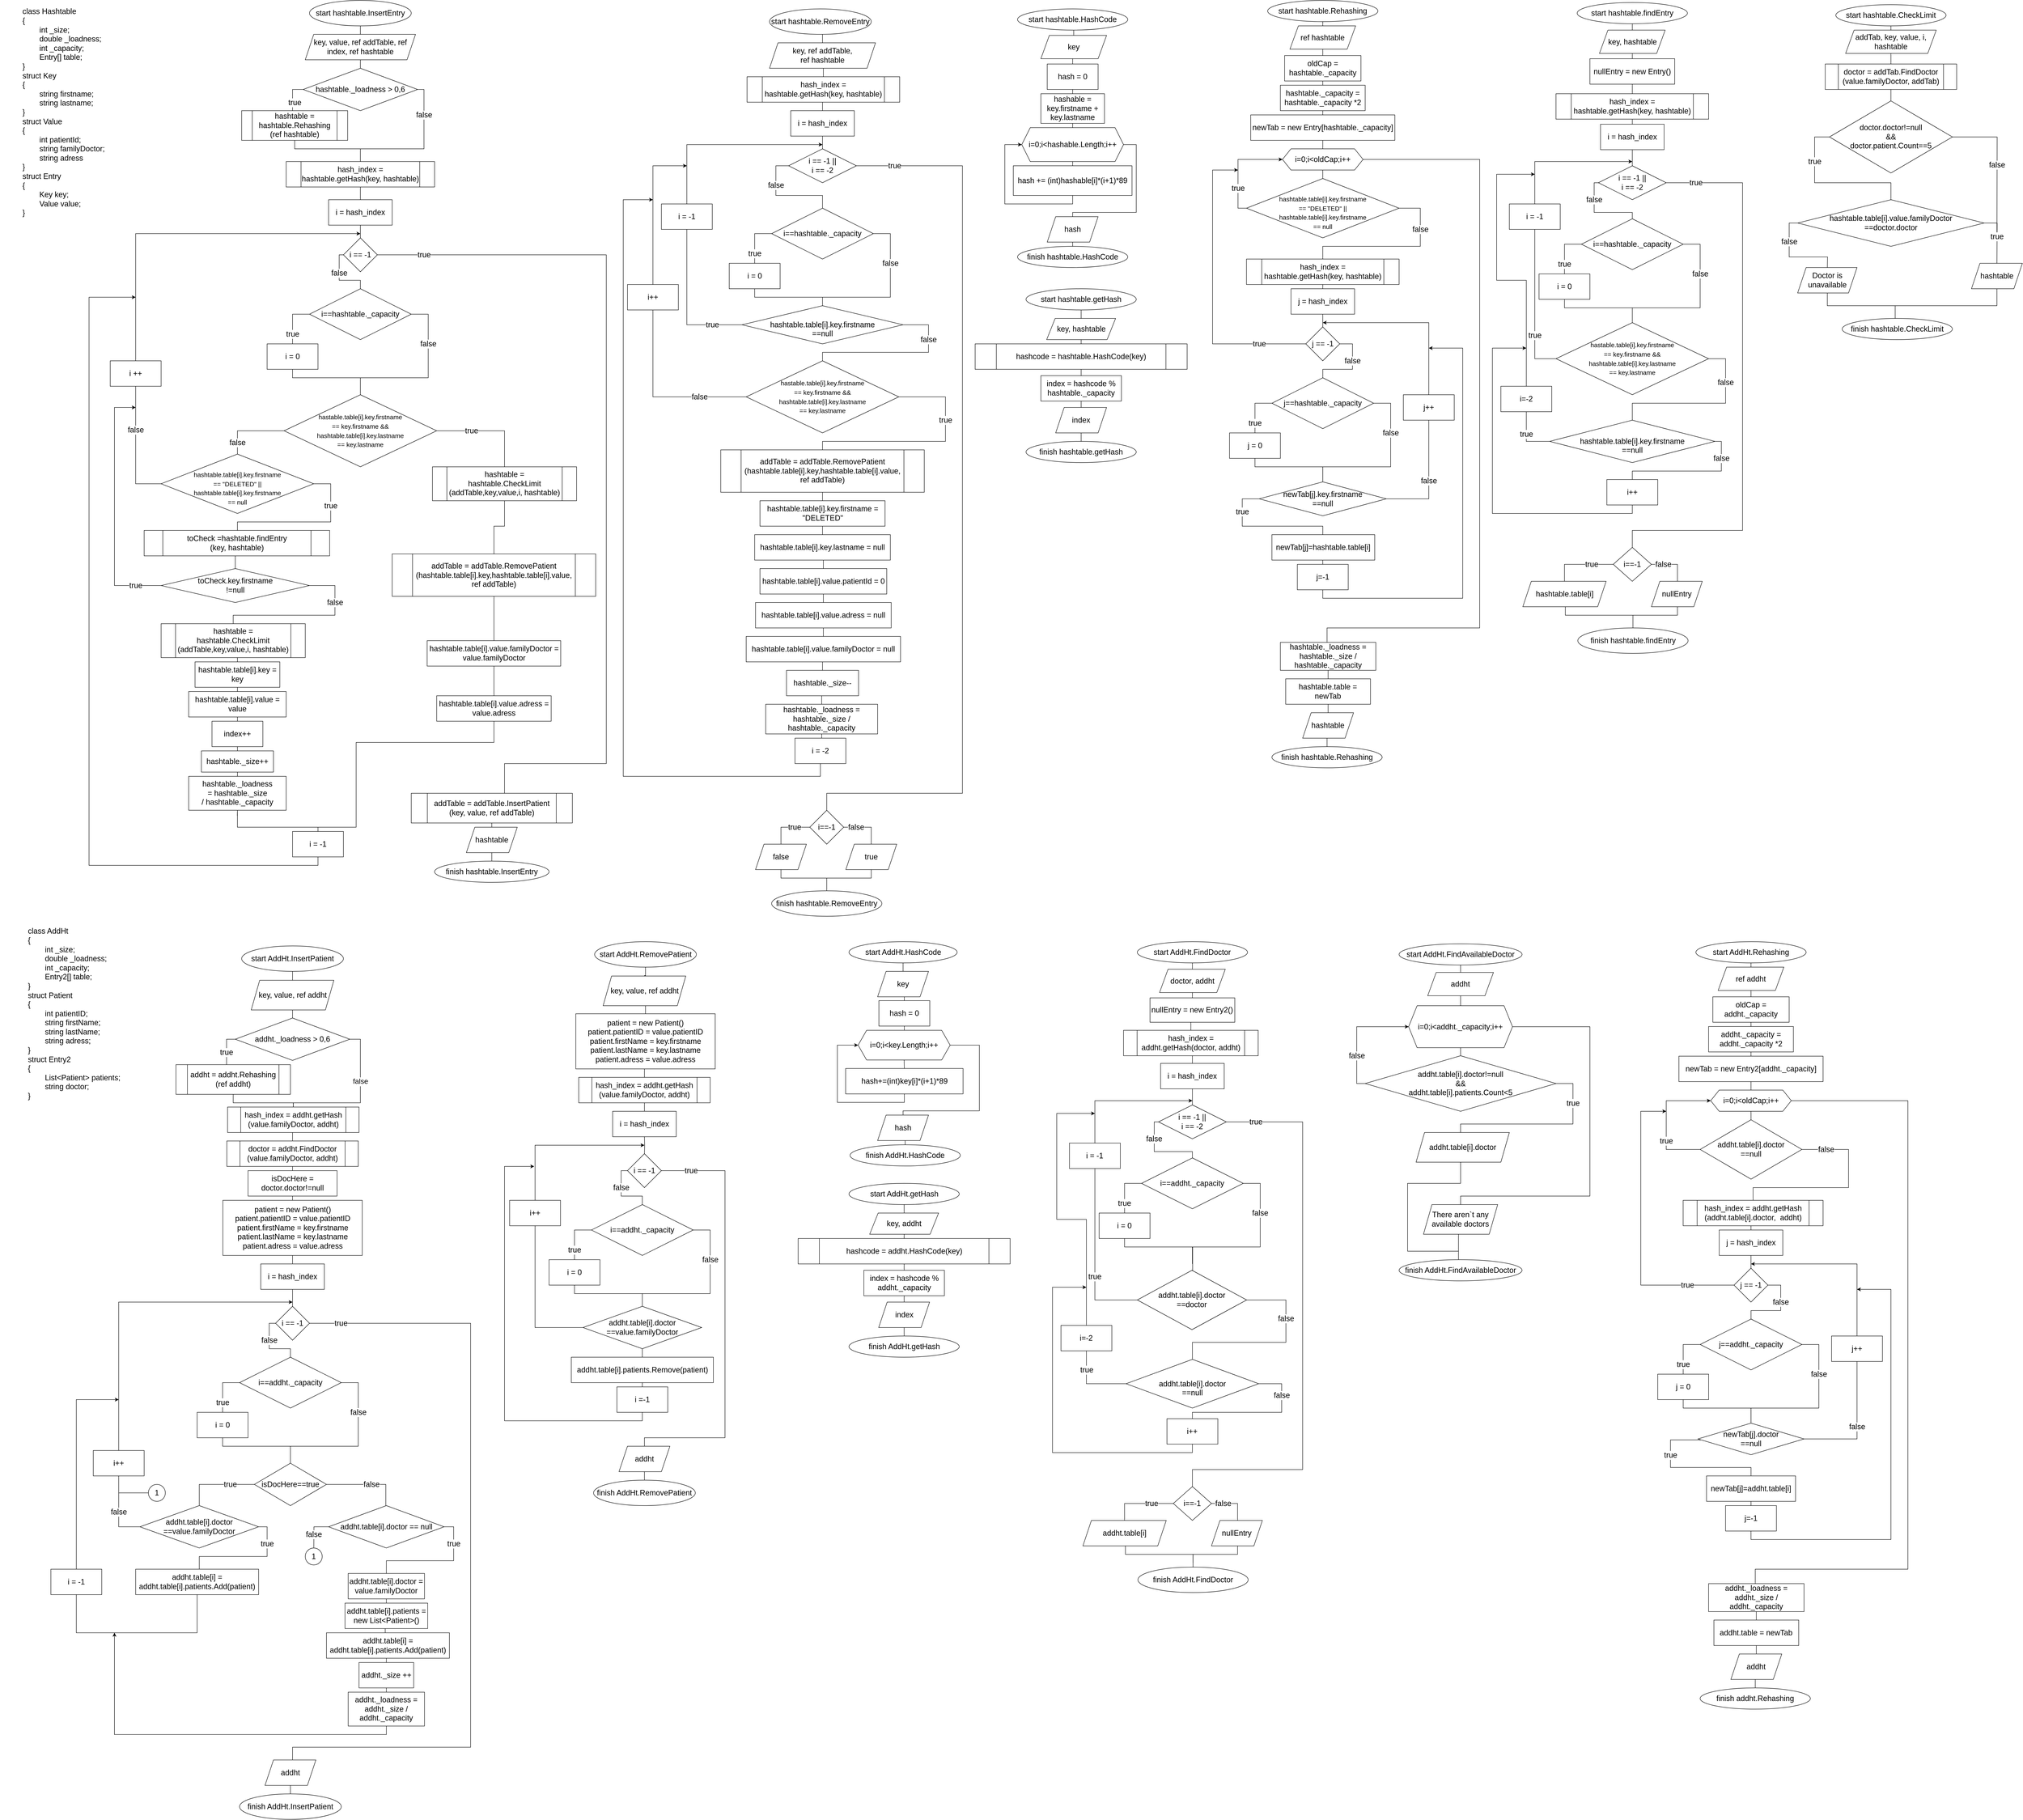 <mxfile version="13.7.9" type="device"><diagram id="RbtC3ztRVdjHO9MQkOL_" name="Page-1"><mxGraphModel dx="2130" dy="1012" grid="1" gridSize="10" guides="1" tooltips="1" connect="1" arrows="1" fold="1" page="1" pageScale="1" pageWidth="3300" pageHeight="4681" math="0" shadow="0"><root><mxCell id="0"/><mxCell id="1" parent="0"/><mxCell id="hgQfY4u1njBXqiY-SJga-3" value="&lt;div style=&quot;text-align: left&quot;&gt;&lt;span style=&quot;font-size: 18px&quot;&gt;class Hashtable&lt;/span&gt;&lt;/div&gt;&lt;div style=&quot;text-align: left ; font-size: 18px&quot;&gt;&lt;span&gt;&lt;font style=&quot;font-size: 18px&quot;&gt;{&lt;/font&gt;&lt;/span&gt;&lt;/div&gt;&lt;blockquote style=&quot;margin: 0px 0px 0px 40px ; border: none ; padding: 0px ; font-size: 18px&quot;&gt;&lt;div style=&quot;text-align: left&quot;&gt;&lt;span&gt;&lt;font style=&quot;font-size: 18px&quot;&gt;int _size;&lt;/font&gt;&lt;/span&gt;&lt;/div&gt;&lt;div style=&quot;text-align: left&quot;&gt;&lt;span&gt;&lt;font style=&quot;font-size: 18px&quot;&gt;double _loadness;&lt;br&gt;int _capacity;&lt;br&gt;Entry[] table;&lt;/font&gt;&lt;/span&gt;&lt;/div&gt;&lt;/blockquote&gt;&lt;div style=&quot;text-align: left ; font-size: 18px&quot;&gt;&lt;font style=&quot;font-size: 18px&quot;&gt;}&lt;/font&gt;&lt;/div&gt;&lt;div style=&quot;text-align: left ; font-size: 18px&quot;&gt;&lt;font style=&quot;font-size: 18px&quot;&gt;struct Key&lt;/font&gt;&lt;/div&gt;&lt;div style=&quot;text-align: left ; font-size: 18px&quot;&gt;&lt;font style=&quot;font-size: 18px&quot;&gt;{&lt;/font&gt;&lt;/div&gt;&lt;blockquote style=&quot;margin: 0 0 0 40px ; border: none ; padding: 0px&quot;&gt;&lt;div style=&quot;text-align: left ; font-size: 18px&quot;&gt;&lt;font style=&quot;font-size: 18px&quot;&gt;string firstname;&lt;br&gt;string lastname;&lt;/font&gt;&lt;/div&gt;&lt;/blockquote&gt;&lt;div style=&quot;text-align: left ; font-size: 18px&quot;&gt;&lt;font style=&quot;font-size: 18px&quot;&gt;}&lt;/font&gt;&lt;/div&gt;&lt;div style=&quot;text-align: left ; font-size: 18px&quot;&gt;&lt;font style=&quot;font-size: 18px&quot;&gt;struct Value&lt;/font&gt;&lt;/div&gt;&lt;div style=&quot;text-align: left ; font-size: 18px&quot;&gt;&lt;font style=&quot;font-size: 18px&quot;&gt;{&lt;/font&gt;&lt;/div&gt;&lt;blockquote style=&quot;margin: 0 0 0 40px ; border: none ; padding: 0px&quot;&gt;&lt;div style=&quot;text-align: left ; font-size: 18px&quot;&gt;&lt;font style=&quot;font-size: 18px&quot;&gt;int patientId;&lt;/font&gt;&lt;/div&gt;&lt;div style=&quot;text-align: left ; font-size: 18px&quot;&gt;&lt;font style=&quot;font-size: 18px&quot;&gt;string familyDoctor;&lt;br&gt;string adress&lt;/font&gt;&lt;/div&gt;&lt;/blockquote&gt;&lt;div style=&quot;text-align: left ; font-size: 18px&quot;&gt;&lt;font style=&quot;font-size: 18px&quot;&gt;}&lt;/font&gt;&lt;/div&gt;&lt;div style=&quot;text-align: left ; font-size: 18px&quot;&gt;&lt;font style=&quot;font-size: 18px&quot;&gt;struct Entry&lt;/font&gt;&lt;/div&gt;&lt;div style=&quot;text-align: left ; font-size: 18px&quot;&gt;&lt;font style=&quot;font-size: 18px&quot;&gt;{&lt;/font&gt;&lt;/div&gt;&lt;blockquote style=&quot;margin: 0 0 0 40px ; border: none ; padding: 0px&quot;&gt;&lt;div style=&quot;text-align: left ; font-size: 18px&quot;&gt;&lt;font style=&quot;font-size: 18px&quot;&gt;Key key;&lt;br&gt;Value value;&lt;/font&gt;&lt;/div&gt;&lt;/blockquote&gt;&lt;div style=&quot;text-align: left ; font-size: 18px&quot;&gt;&lt;font style=&quot;font-size: 18px&quot;&gt;}&lt;br&gt;&lt;br&gt;&lt;/font&gt;&lt;/div&gt;" style="text;html=1;strokeColor=none;fillColor=none;align=center;verticalAlign=middle;whiteSpace=wrap;rounded=0;" parent="1" vertex="1"><mxGeometry x="20" y="20" width="280" height="530" as="geometry"/></mxCell><mxCell id="hgQfY4u1njBXqiY-SJga-7" style="edgeStyle=orthogonalEdgeStyle;rounded=0;orthogonalLoop=1;jettySize=auto;html=1;exitX=0.5;exitY=1;exitDx=0;exitDy=0;endArrow=none;endFill=0;" parent="1" source="hgQfY4u1njBXqiY-SJga-5" target="hgQfY4u1njBXqiY-SJga-6" edge="1"><mxGeometry relative="1" as="geometry"/></mxCell><mxCell id="hgQfY4u1njBXqiY-SJga-5" value="start hashtable.InsertEntry" style="ellipse;whiteSpace=wrap;html=1;fontSize=18;" parent="1" vertex="1"><mxGeometry x="740" y="10" width="240" height="60" as="geometry"/></mxCell><mxCell id="hA33mQ3_BRYgpiznJSyY-5" style="edgeStyle=orthogonalEdgeStyle;rounded=0;orthogonalLoop=1;jettySize=auto;html=1;fontSize=18;endArrow=none;endFill=0;" parent="1" source="hgQfY4u1njBXqiY-SJga-6" target="hgQfY4u1njBXqiY-SJga-10" edge="1"><mxGeometry relative="1" as="geometry"/></mxCell><mxCell id="hgQfY4u1njBXqiY-SJga-6" value="key, value, ref addTable, ref index, ref hashtable" style="shape=parallelogram;perimeter=parallelogramPerimeter;whiteSpace=wrap;html=1;fixedSize=1;strokeWidth=1;fontSize=18;" parent="1" vertex="1"><mxGeometry x="730" y="90" width="260" height="60" as="geometry"/></mxCell><mxCell id="hA33mQ3_BRYgpiznJSyY-6" style="edgeStyle=orthogonalEdgeStyle;rounded=0;orthogonalLoop=1;jettySize=auto;html=1;exitX=0.5;exitY=1;exitDx=0;exitDy=0;fontSize=18;endArrow=none;endFill=0;" parent="1" source="hgQfY4u1njBXqiY-SJga-8" target="hgQfY4u1njBXqiY-SJga-83" edge="1"><mxGeometry relative="1" as="geometry"/></mxCell><mxCell id="hgQfY4u1njBXqiY-SJga-8" value="hash_index = hashtable.getHash(key, hashtable)" style="shape=process;whiteSpace=wrap;html=1;backgroundOutline=1;fontSize=18;strokeWidth=1;" parent="1" vertex="1"><mxGeometry x="685" y="390" width="350" height="60" as="geometry"/></mxCell><mxCell id="hgQfY4u1njBXqiY-SJga-12" value="true" style="edgeStyle=orthogonalEdgeStyle;rounded=0;orthogonalLoop=1;jettySize=auto;html=1;fontSize=18;endArrow=none;endFill=0;entryX=0.5;entryY=0;entryDx=0;entryDy=0;" parent="1" source="hgQfY4u1njBXqiY-SJga-10" target="hgQfY4u1njBXqiY-SJga-14" edge="1"><mxGeometry x="0.1" y="5" relative="1" as="geometry"><mxPoint x="700" y="280" as="targetPoint"/><Array as="points"><mxPoint x="700" y="220"/><mxPoint x="700" y="280"/></Array><mxPoint y="1" as="offset"/></mxGeometry></mxCell><mxCell id="hA33mQ3_BRYgpiznJSyY-4" value="false" style="edgeStyle=orthogonalEdgeStyle;rounded=0;orthogonalLoop=1;jettySize=auto;html=1;endArrow=none;endFill=0;fontSize=18;" parent="1" source="hgQfY4u1njBXqiY-SJga-10" edge="1"><mxGeometry x="-0.552" relative="1" as="geometry"><mxPoint x="860" y="390" as="targetPoint"/><Array as="points"><mxPoint x="1010" y="220"/><mxPoint x="1010" y="360"/><mxPoint x="860" y="360"/></Array><mxPoint as="offset"/></mxGeometry></mxCell><mxCell id="hgQfY4u1njBXqiY-SJga-10" value="hashtable._loadness &amp;gt; 0,6" style="rhombus;whiteSpace=wrap;html=1;fontSize=18;strokeWidth=1;" parent="1" vertex="1"><mxGeometry x="725" y="170" width="270" height="100" as="geometry"/></mxCell><mxCell id="hA33mQ3_BRYgpiznJSyY-3" style="edgeStyle=orthogonalEdgeStyle;rounded=0;orthogonalLoop=1;jettySize=auto;html=1;entryX=0.5;entryY=0;entryDx=0;entryDy=0;endArrow=none;endFill=0;" parent="1" source="hgQfY4u1njBXqiY-SJga-14" target="hgQfY4u1njBXqiY-SJga-8" edge="1"><mxGeometry relative="1" as="geometry"><Array as="points"><mxPoint x="705" y="360"/><mxPoint x="860" y="360"/></Array></mxGeometry></mxCell><mxCell id="hgQfY4u1njBXqiY-SJga-14" value="hashtable = hashtable.Rehashing&lt;br&gt;(ref hashtable)" style="shape=process;whiteSpace=wrap;html=1;backgroundOutline=1;fontSize=18;strokeWidth=1;" parent="1" vertex="1"><mxGeometry x="580" y="270" width="250" height="70" as="geometry"/></mxCell><mxCell id="hgQfY4u1njBXqiY-SJga-19" value="true" style="edgeStyle=orthogonalEdgeStyle;rounded=0;orthogonalLoop=1;jettySize=auto;html=1;fontSize=18;endArrow=none;endFill=0;entryX=0.5;entryY=0;entryDx=0;entryDy=0;" parent="1" source="hgQfY4u1njBXqiY-SJga-18" target="hgQfY4u1njBXqiY-SJga-21" edge="1"><mxGeometry x="0.333" relative="1" as="geometry"><mxPoint x="700" y="820" as="targetPoint"/><Array as="points"><mxPoint x="700" y="750"/><mxPoint x="700" y="830"/></Array><mxPoint as="offset"/></mxGeometry></mxCell><mxCell id="hgQfY4u1njBXqiY-SJga-20" value="false" style="edgeStyle=orthogonalEdgeStyle;rounded=0;orthogonalLoop=1;jettySize=auto;html=1;fontSize=18;endArrow=none;endFill=0;" parent="1" source="hgQfY4u1njBXqiY-SJga-18" edge="1"><mxGeometry x="-0.436" relative="1" as="geometry"><mxPoint x="860" y="940" as="targetPoint"/><Array as="points"><mxPoint x="1020" y="750"/><mxPoint x="1020" y="900"/><mxPoint x="860" y="900"/></Array><mxPoint as="offset"/></mxGeometry></mxCell><mxCell id="hgQfY4u1njBXqiY-SJga-18" value="i==hashtable._capacity" style="rhombus;whiteSpace=wrap;html=1;fontSize=18;strokeWidth=1;" parent="1" vertex="1"><mxGeometry x="740" y="690" width="240" height="120" as="geometry"/></mxCell><mxCell id="hgQfY4u1njBXqiY-SJga-23" style="edgeStyle=orthogonalEdgeStyle;rounded=0;orthogonalLoop=1;jettySize=auto;html=1;fontSize=18;endArrow=none;endFill=0;entryX=0.5;entryY=0;entryDx=0;entryDy=0;" parent="1" source="hgQfY4u1njBXqiY-SJga-21" target="hgQfY4u1njBXqiY-SJga-24" edge="1"><mxGeometry relative="1" as="geometry"><mxPoint x="860" y="940" as="targetPoint"/><Array as="points"><mxPoint x="700" y="900"/><mxPoint x="860" y="900"/></Array></mxGeometry></mxCell><mxCell id="hgQfY4u1njBXqiY-SJga-21" value="i = 0" style="rounded=0;whiteSpace=wrap;html=1;fontSize=18;strokeWidth=1;" parent="1" vertex="1"><mxGeometry x="640" y="820" width="120" height="60" as="geometry"/></mxCell><mxCell id="hgQfY4u1njBXqiY-SJga-25" value="false" style="edgeStyle=orthogonalEdgeStyle;rounded=0;orthogonalLoop=1;jettySize=auto;html=1;fontSize=18;endArrow=none;endFill=0;entryX=0.5;entryY=0;entryDx=0;entryDy=0;exitX=0;exitY=0.5;exitDx=0;exitDy=0;" parent="1" source="hgQfY4u1njBXqiY-SJga-24" target="hgQfY4u1njBXqiY-SJga-38" edge="1"><mxGeometry x="0.667" relative="1" as="geometry"><mxPoint x="610" y="1070" as="targetPoint"/><Array as="points"><mxPoint x="570" y="1025"/></Array><mxPoint as="offset"/></mxGeometry></mxCell><mxCell id="hgQfY4u1njBXqiY-SJga-52" value="true" style="edgeStyle=orthogonalEdgeStyle;rounded=0;orthogonalLoop=1;jettySize=auto;html=1;entryX=0.5;entryY=0;entryDx=0;entryDy=0;fontSize=18;endArrow=none;endFill=0;exitX=1;exitY=0.5;exitDx=0;exitDy=0;" parent="1" source="hgQfY4u1njBXqiY-SJga-24" target="hgQfY4u1njBXqiY-SJga-42" edge="1"><mxGeometry x="-0.333" relative="1" as="geometry"><Array as="points"><mxPoint x="1200" y="1025"/></Array><mxPoint as="offset"/></mxGeometry></mxCell><mxCell id="hgQfY4u1njBXqiY-SJga-24" value="&lt;font style=&quot;font-size: 15px&quot;&gt;hastable.table[i].key.firstname&lt;br&gt;&amp;nbsp;== key.firstname &amp;amp;&amp;amp;&amp;nbsp;&lt;br&gt;hashtable.table[i].key.lastname &lt;br&gt;== key.lastname&lt;/font&gt;" style="rhombus;whiteSpace=wrap;html=1;fontSize=18;strokeWidth=1;" parent="1" vertex="1"><mxGeometry x="680" y="940" width="360" height="170" as="geometry"/></mxCell><mxCell id="hgQfY4u1njBXqiY-SJga-53" value="false" style="edgeStyle=orthogonalEdgeStyle;rounded=0;orthogonalLoop=1;jettySize=auto;html=1;fontSize=18;endArrow=classic;endFill=1;" parent="1" source="hgQfY4u1njBXqiY-SJga-38" edge="1"><mxGeometry x="-0.682" relative="1" as="geometry"><mxPoint x="860" y="560" as="targetPoint"/><Array as="points"><mxPoint x="330" y="1150"/><mxPoint x="330" y="560"/></Array><mxPoint as="offset"/></mxGeometry></mxCell><mxCell id="f62Shqm4BKUfSkOEiOHI-2" value="true" style="edgeStyle=orthogonalEdgeStyle;rounded=0;orthogonalLoop=1;jettySize=auto;html=1;endArrow=none;endFill=0;entryX=0.5;entryY=0;entryDx=0;entryDy=0;fontSize=18;" parent="1" source="hgQfY4u1njBXqiY-SJga-38" target="hA33mQ3_BRYgpiznJSyY-228" edge="1"><mxGeometry x="-0.507" relative="1" as="geometry"><mxPoint x="565" y="1255.5" as="targetPoint"/><Array as="points"><mxPoint x="790" y="1150"/><mxPoint x="790" y="1240"/><mxPoint x="570" y="1240"/><mxPoint x="570" y="1260"/></Array><mxPoint as="offset"/></mxGeometry></mxCell><mxCell id="hgQfY4u1njBXqiY-SJga-38" value="&lt;font style=&quot;font-size: 15px&quot;&gt;&lt;br&gt;hashtable.table[i].key.firstname&lt;br&gt;&amp;nbsp;== &quot;DELETED&quot; ||&amp;nbsp;&lt;br&gt;hashtable.table[i].key.firstname &lt;br&gt;== null&lt;/font&gt;" style="rhombus;whiteSpace=wrap;html=1;fontSize=18;strokeWidth=1;" parent="1" vertex="1"><mxGeometry x="390" y="1080" width="360" height="140" as="geometry"/></mxCell><mxCell id="hgQfY4u1njBXqiY-SJga-41" style="edgeStyle=orthogonalEdgeStyle;rounded=0;orthogonalLoop=1;jettySize=auto;html=1;exitX=0.5;exitY=1;exitDx=0;exitDy=0;entryX=0.5;entryY=0;entryDx=0;entryDy=0;fontSize=18;endArrow=none;endFill=0;" parent="1" source="hgQfY4u1njBXqiY-SJga-42" target="hgQfY4u1njBXqiY-SJga-44" edge="1"><mxGeometry relative="1" as="geometry"><Array as="points"><mxPoint x="1200" y="1250"/><mxPoint x="1175" y="1250"/></Array></mxGeometry></mxCell><mxCell id="hgQfY4u1njBXqiY-SJga-42" value="hashtable = hashtable.CheckLimit&lt;br&gt;(addTable,key,value,i, hashtable)" style="shape=process;whiteSpace=wrap;html=1;backgroundOutline=1;fontSize=18;strokeWidth=1;" parent="1" vertex="1"><mxGeometry x="1030" y="1110" width="340" height="80" as="geometry"/></mxCell><mxCell id="hgQfY4u1njBXqiY-SJga-43" style="edgeStyle=orthogonalEdgeStyle;rounded=0;orthogonalLoop=1;jettySize=auto;html=1;exitX=0.5;exitY=1;exitDx=0;exitDy=0;entryX=0.5;entryY=0;entryDx=0;entryDy=0;fontSize=18;endArrow=none;endFill=0;" parent="1" source="hgQfY4u1njBXqiY-SJga-44" target="hgQfY4u1njBXqiY-SJga-46" edge="1"><mxGeometry relative="1" as="geometry"><mxPoint x="1150.0" y="1570" as="sourcePoint"/></mxGeometry></mxCell><mxCell id="hgQfY4u1njBXqiY-SJga-44" value="addTable = addTable.RemovePatient&lt;br&gt;(hashtable.table[i].key,hashtable.table[i].value, ref addTable)" style="shape=process;whiteSpace=wrap;html=1;backgroundOutline=1;fontSize=18;strokeWidth=1;" parent="1" vertex="1"><mxGeometry x="935" y="1315.5" width="480" height="100" as="geometry"/></mxCell><mxCell id="hgQfY4u1njBXqiY-SJga-45" style="edgeStyle=orthogonalEdgeStyle;rounded=0;orthogonalLoop=1;jettySize=auto;html=1;exitX=0.5;exitY=1;exitDx=0;exitDy=0;entryX=0.5;entryY=0;entryDx=0;entryDy=0;fontSize=18;endArrow=none;endFill=0;" parent="1" source="hgQfY4u1njBXqiY-SJga-46" target="hgQfY4u1njBXqiY-SJga-48" edge="1"><mxGeometry relative="1" as="geometry"/></mxCell><mxCell id="hgQfY4u1njBXqiY-SJga-46" value="hashtable.table[i].value.familyDoctor = value.familyDoctor" style="rounded=0;whiteSpace=wrap;html=1;fontSize=18;strokeWidth=1;" parent="1" vertex="1"><mxGeometry x="1017.5" y="1520" width="315" height="60" as="geometry"/></mxCell><mxCell id="hgQfY4u1njBXqiY-SJga-48" value="hashtable.table[i].value.adress = value.adress" style="rounded=0;whiteSpace=wrap;html=1;fontSize=18;strokeWidth=1;" parent="1" vertex="1"><mxGeometry x="1040" y="1650" width="270" height="60" as="geometry"/></mxCell><mxCell id="hgQfY4u1njBXqiY-SJga-49" style="edgeStyle=orthogonalEdgeStyle;rounded=0;orthogonalLoop=1;jettySize=auto;html=1;fontSize=18;endArrow=none;endFill=0;entryX=0.5;entryY=1;entryDx=0;entryDy=0;" parent="1" target="hgQfY4u1njBXqiY-SJga-82" edge="1"><mxGeometry relative="1" as="geometry"><mxPoint x="1175" y="1710" as="sourcePoint"/><mxPoint x="760" y="2140" as="targetPoint"/><Array as="points"><mxPoint x="1175" y="1760"/><mxPoint x="850" y="1760"/><mxPoint x="850" y="1960"/><mxPoint x="760" y="1960"/></Array></mxGeometry></mxCell><mxCell id="hgQfY4u1njBXqiY-SJga-57" style="edgeStyle=orthogonalEdgeStyle;rounded=0;orthogonalLoop=1;jettySize=auto;html=1;exitX=0.5;exitY=1;exitDx=0;exitDy=0;entryX=0.5;entryY=0;entryDx=0;entryDy=0;fontSize=18;endArrow=none;endFill=0;" parent="1" source="hgQfY4u1njBXqiY-SJga-55" target="hgQfY4u1njBXqiY-SJga-56" edge="1"><mxGeometry relative="1" as="geometry"/></mxCell><mxCell id="hgQfY4u1njBXqiY-SJga-55" value="hashtable = hashtable.CheckLimit&lt;br&gt;(addTable,key,value,i, hashtable)" style="shape=process;whiteSpace=wrap;html=1;backgroundOutline=1;fontSize=18;strokeWidth=1;" parent="1" vertex="1"><mxGeometry x="390" y="1480" width="340" height="80" as="geometry"/></mxCell><mxCell id="hgQfY4u1njBXqiY-SJga-59" style="edgeStyle=orthogonalEdgeStyle;rounded=0;orthogonalLoop=1;jettySize=auto;html=1;exitX=0.5;exitY=1;exitDx=0;exitDy=0;entryX=0.5;entryY=0;entryDx=0;entryDy=0;fontSize=18;endArrow=none;endFill=0;" parent="1" source="hgQfY4u1njBXqiY-SJga-56" target="hgQfY4u1njBXqiY-SJga-58" edge="1"><mxGeometry relative="1" as="geometry"/></mxCell><mxCell id="hgQfY4u1njBXqiY-SJga-56" value="hashtable.table[i].key = key" style="rounded=0;whiteSpace=wrap;html=1;fontSize=18;strokeWidth=1;" parent="1" vertex="1"><mxGeometry x="470" y="1570" width="200" height="60" as="geometry"/></mxCell><mxCell id="hgQfY4u1njBXqiY-SJga-61" style="edgeStyle=orthogonalEdgeStyle;rounded=0;orthogonalLoop=1;jettySize=auto;html=1;exitX=0.5;exitY=1;exitDx=0;exitDy=0;entryX=0.5;entryY=0;entryDx=0;entryDy=0;fontSize=18;endArrow=none;endFill=0;" parent="1" source="hgQfY4u1njBXqiY-SJga-58" target="hgQfY4u1njBXqiY-SJga-60" edge="1"><mxGeometry relative="1" as="geometry"/></mxCell><mxCell id="hgQfY4u1njBXqiY-SJga-58" value="hashtable.table[i].value = value" style="rounded=0;whiteSpace=wrap;html=1;fontSize=18;strokeWidth=1;" parent="1" vertex="1"><mxGeometry x="455" y="1640" width="230" height="60" as="geometry"/></mxCell><mxCell id="hgQfY4u1njBXqiY-SJga-63" style="edgeStyle=orthogonalEdgeStyle;rounded=0;orthogonalLoop=1;jettySize=auto;html=1;exitX=0.5;exitY=1;exitDx=0;exitDy=0;fontSize=18;endArrow=none;endFill=0;" parent="1" source="hgQfY4u1njBXqiY-SJga-60" target="hgQfY4u1njBXqiY-SJga-62" edge="1"><mxGeometry relative="1" as="geometry"/></mxCell><mxCell id="hgQfY4u1njBXqiY-SJga-60" value="index++" style="rounded=0;whiteSpace=wrap;html=1;fontSize=18;strokeWidth=1;" parent="1" vertex="1"><mxGeometry x="510" y="1710" width="120" height="60" as="geometry"/></mxCell><mxCell id="hgQfY4u1njBXqiY-SJga-65" style="edgeStyle=orthogonalEdgeStyle;rounded=0;orthogonalLoop=1;jettySize=auto;html=1;exitX=0.5;exitY=1;exitDx=0;exitDy=0;entryX=0.5;entryY=0;entryDx=0;entryDy=0;fontSize=18;endArrow=none;endFill=0;" parent="1" source="hgQfY4u1njBXqiY-SJga-62" target="hgQfY4u1njBXqiY-SJga-64" edge="1"><mxGeometry relative="1" as="geometry"/></mxCell><mxCell id="hgQfY4u1njBXqiY-SJga-62" value="hashtable._size++" style="rounded=0;whiteSpace=wrap;html=1;fontSize=18;strokeWidth=1;" parent="1" vertex="1"><mxGeometry x="485" y="1780" width="170" height="50" as="geometry"/></mxCell><mxCell id="hgQfY4u1njBXqiY-SJga-67" style="edgeStyle=orthogonalEdgeStyle;rounded=0;orthogonalLoop=1;jettySize=auto;html=1;exitX=0.5;exitY=1;exitDx=0;exitDy=0;entryX=0.473;entryY=0.043;entryDx=0;entryDy=0;entryPerimeter=0;fontSize=18;endArrow=none;endFill=0;" parent="1" source="hgQfY4u1njBXqiY-SJga-64" edge="1"><mxGeometry relative="1" as="geometry"><mxPoint x="569.74" y="1933.01" as="targetPoint"/></mxGeometry></mxCell><mxCell id="hgQfY4u1njBXqiY-SJga-91" style="edgeStyle=orthogonalEdgeStyle;rounded=0;orthogonalLoop=1;jettySize=auto;html=1;entryX=0.5;entryY=0;entryDx=0;entryDy=0;fontSize=18;endArrow=none;endFill=0;" parent="1" source="hgQfY4u1njBXqiY-SJga-64" target="hgQfY4u1njBXqiY-SJga-82" edge="1"><mxGeometry relative="1" as="geometry"><Array as="points"><mxPoint x="570" y="1960"/><mxPoint x="760" y="1960"/></Array></mxGeometry></mxCell><mxCell id="hgQfY4u1njBXqiY-SJga-64" value="hashtable._loadness =&amp;nbsp;hashtable._size /&amp;nbsp;hashtable._capacity" style="rounded=0;whiteSpace=wrap;html=1;fontSize=18;strokeWidth=1;" parent="1" vertex="1"><mxGeometry x="455" y="1840" width="230" height="80" as="geometry"/></mxCell><mxCell id="hgQfY4u1njBXqiY-SJga-76" style="edgeStyle=orthogonalEdgeStyle;rounded=0;orthogonalLoop=1;jettySize=auto;html=1;exitX=0.5;exitY=1;exitDx=0;exitDy=0;entryX=0.5;entryY=0;entryDx=0;entryDy=0;fontSize=18;endArrow=none;endFill=0;" parent="1" source="hgQfY4u1njBXqiY-SJga-74" target="hgQfY4u1njBXqiY-SJga-75" edge="1"><mxGeometry relative="1" as="geometry"/></mxCell><mxCell id="hgQfY4u1njBXqiY-SJga-74" value="hashtable" style="shape=parallelogram;perimeter=parallelogramPerimeter;whiteSpace=wrap;html=1;fixedSize=1;fontSize=18;strokeWidth=1;" parent="1" vertex="1"><mxGeometry x="1110" y="1960" width="120" height="60" as="geometry"/></mxCell><mxCell id="hgQfY4u1njBXqiY-SJga-75" value="finish hashtable.InsertEntry" style="ellipse;whiteSpace=wrap;html=1;fontSize=18;strokeWidth=1;" parent="1" vertex="1"><mxGeometry x="1035" y="2040" width="270" height="50" as="geometry"/></mxCell><mxCell id="hgQfY4u1njBXqiY-SJga-89" style="edgeStyle=orthogonalEdgeStyle;rounded=0;orthogonalLoop=1;jettySize=auto;html=1;exitX=0.5;exitY=1;exitDx=0;exitDy=0;entryX=0.5;entryY=0;entryDx=0;entryDy=0;fontSize=18;endArrow=none;endFill=0;" parent="1" source="hgQfY4u1njBXqiY-SJga-80" target="hgQfY4u1njBXqiY-SJga-74" edge="1"><mxGeometry relative="1" as="geometry"/></mxCell><mxCell id="hgQfY4u1njBXqiY-SJga-80" value="addTable = addTable.InsertPatient&lt;br&gt;(key, value, ref addTable)" style="shape=process;whiteSpace=wrap;html=1;backgroundOutline=1;fontSize=18;strokeWidth=1;" parent="1" vertex="1"><mxGeometry x="980" y="1880" width="380" height="70" as="geometry"/></mxCell><mxCell id="hgQfY4u1njBXqiY-SJga-90" style="edgeStyle=orthogonalEdgeStyle;rounded=0;orthogonalLoop=1;jettySize=auto;html=1;fontSize=18;endArrow=classic;endFill=1;exitX=0.5;exitY=1;exitDx=0;exitDy=0;" parent="1" source="hgQfY4u1njBXqiY-SJga-82" edge="1"><mxGeometry relative="1" as="geometry"><mxPoint x="330" y="710" as="targetPoint"/><Array as="points"><mxPoint x="760" y="2050"/><mxPoint x="220" y="2050"/><mxPoint x="220" y="710"/></Array></mxGeometry></mxCell><mxCell id="hgQfY4u1njBXqiY-SJga-82" value="i = -1" style="rounded=0;whiteSpace=wrap;html=1;fontSize=18;strokeWidth=1;" parent="1" vertex="1"><mxGeometry x="700" y="1970" width="120" height="60" as="geometry"/></mxCell><mxCell id="hgQfY4u1njBXqiY-SJga-85" style="edgeStyle=orthogonalEdgeStyle;rounded=0;orthogonalLoop=1;jettySize=auto;html=1;fontSize=18;endArrow=none;endFill=0;" parent="1" source="hgQfY4u1njBXqiY-SJga-83" target="hgQfY4u1njBXqiY-SJga-84" edge="1"><mxGeometry relative="1" as="geometry"/></mxCell><mxCell id="hgQfY4u1njBXqiY-SJga-83" value="i = hash_index" style="rounded=0;whiteSpace=wrap;html=1;fontSize=18;strokeWidth=1;" parent="1" vertex="1"><mxGeometry x="785" y="480" width="150" height="60" as="geometry"/></mxCell><mxCell id="hgQfY4u1njBXqiY-SJga-87" value="false" style="edgeStyle=orthogonalEdgeStyle;rounded=0;orthogonalLoop=1;jettySize=auto;html=1;entryX=0.5;entryY=0;entryDx=0;entryDy=0;fontSize=18;endArrow=none;endFill=0;" parent="1" source="hgQfY4u1njBXqiY-SJga-84" target="hgQfY4u1njBXqiY-SJga-18" edge="1"><mxGeometry x="-0.251" relative="1" as="geometry"><Array as="points"><mxPoint x="810" y="610"/><mxPoint x="810" y="670"/><mxPoint x="860" y="670"/></Array><mxPoint as="offset"/></mxGeometry></mxCell><mxCell id="hgQfY4u1njBXqiY-SJga-88" value="true" style="edgeStyle=orthogonalEdgeStyle;rounded=0;orthogonalLoop=1;jettySize=auto;html=1;entryX=0.5;entryY=0;entryDx=0;entryDy=0;fontSize=18;endArrow=none;endFill=0;" parent="1" source="hgQfY4u1njBXqiY-SJga-84" target="hgQfY4u1njBXqiY-SJga-80" edge="1"><mxGeometry x="-0.894" relative="1" as="geometry"><Array as="points"><mxPoint x="1440" y="610"/><mxPoint x="1440" y="1810"/><mxPoint x="1200" y="1810"/><mxPoint x="1200" y="1880"/></Array><mxPoint as="offset"/></mxGeometry></mxCell><mxCell id="hgQfY4u1njBXqiY-SJga-84" value="i == -1" style="rhombus;whiteSpace=wrap;html=1;fontSize=18;strokeWidth=1;" parent="1" vertex="1"><mxGeometry x="820" y="570" width="80" height="80" as="geometry"/></mxCell><mxCell id="hgQfY4u1njBXqiY-SJga-86" value="i ++" style="rounded=0;whiteSpace=wrap;html=1;fontSize=18;strokeWidth=1;" parent="1" vertex="1"><mxGeometry x="270" y="860" width="120" height="60" as="geometry"/></mxCell><mxCell id="f62Shqm4BKUfSkOEiOHI-5" style="edgeStyle=orthogonalEdgeStyle;rounded=0;orthogonalLoop=1;jettySize=auto;html=1;exitX=0.5;exitY=1;exitDx=0;exitDy=0;entryX=0.5;entryY=0;entryDx=0;entryDy=0;fontSize=18;endArrow=none;endFill=0;" parent="1" source="hA33mQ3_BRYgpiznJSyY-228" target="f62Shqm4BKUfSkOEiOHI-4" edge="1"><mxGeometry relative="1" as="geometry"><mxPoint x="565" y="1330" as="sourcePoint"/></mxGeometry></mxCell><mxCell id="f62Shqm4BKUfSkOEiOHI-6" value="true" style="edgeStyle=orthogonalEdgeStyle;rounded=0;orthogonalLoop=1;jettySize=auto;html=1;fontSize=18;endArrow=classic;endFill=1;" parent="1" source="f62Shqm4BKUfSkOEiOHI-4" edge="1"><mxGeometry x="-0.793" relative="1" as="geometry"><mxPoint x="330" y="970" as="targetPoint"/><Array as="points"><mxPoint x="280" y="1390"/><mxPoint x="280" y="970"/></Array><mxPoint as="offset"/></mxGeometry></mxCell><mxCell id="f62Shqm4BKUfSkOEiOHI-7" value="false" style="edgeStyle=orthogonalEdgeStyle;rounded=0;orthogonalLoop=1;jettySize=auto;html=1;entryX=0.5;entryY=0;entryDx=0;entryDy=0;fontSize=18;endArrow=none;endFill=0;" parent="1" source="f62Shqm4BKUfSkOEiOHI-4" target="hgQfY4u1njBXqiY-SJga-55" edge="1"><mxGeometry x="-0.487" relative="1" as="geometry"><Array as="points"><mxPoint x="800" y="1390"/><mxPoint x="800" y="1460"/><mxPoint x="560" y="1460"/></Array><mxPoint as="offset"/></mxGeometry></mxCell><mxCell id="f62Shqm4BKUfSkOEiOHI-4" value="toCheck.key.firstname&lt;br&gt;!=null" style="rhombus;whiteSpace=wrap;html=1;fontSize=18;" parent="1" vertex="1"><mxGeometry x="390" y="1350" width="350" height="80" as="geometry"/></mxCell><mxCell id="f62Shqm4BKUfSkOEiOHI-10" style="edgeStyle=orthogonalEdgeStyle;rounded=0;orthogonalLoop=1;jettySize=auto;html=1;exitX=0.5;exitY=1;exitDx=0;exitDy=0;entryX=0.5;entryY=0;entryDx=0;entryDy=0;fontSize=18;endArrow=none;endFill=0;" parent="1" source="f62Shqm4BKUfSkOEiOHI-8" target="f62Shqm4BKUfSkOEiOHI-9" edge="1"><mxGeometry relative="1" as="geometry"/></mxCell><mxCell id="f62Shqm4BKUfSkOEiOHI-8" value="start hashtable.RemoveEntry" style="ellipse;whiteSpace=wrap;html=1;fontSize=18;" parent="1" vertex="1"><mxGeometry x="1825" y="30" width="240" height="60" as="geometry"/></mxCell><mxCell id="f62Shqm4BKUfSkOEiOHI-12" style="edgeStyle=orthogonalEdgeStyle;rounded=0;orthogonalLoop=1;jettySize=auto;html=1;exitX=0.5;exitY=1;exitDx=0;exitDy=0;entryX=0.5;entryY=0;entryDx=0;entryDy=0;fontSize=18;endArrow=none;endFill=0;" parent="1" source="f62Shqm4BKUfSkOEiOHI-9" target="f62Shqm4BKUfSkOEiOHI-11" edge="1"><mxGeometry relative="1" as="geometry"/></mxCell><mxCell id="f62Shqm4BKUfSkOEiOHI-9" value="key, ref addTable,&lt;br&gt;ref hashtable" style="shape=parallelogram;perimeter=parallelogramPerimeter;whiteSpace=wrap;html=1;fixedSize=1;strokeWidth=1;fontSize=18;" parent="1" vertex="1"><mxGeometry x="1825" y="110" width="250" height="60" as="geometry"/></mxCell><mxCell id="f62Shqm4BKUfSkOEiOHI-14" style="edgeStyle=orthogonalEdgeStyle;rounded=0;orthogonalLoop=1;jettySize=auto;html=1;exitX=0.5;exitY=1;exitDx=0;exitDy=0;entryX=0.5;entryY=0;entryDx=0;entryDy=0;fontSize=18;endArrow=none;endFill=0;" parent="1" source="f62Shqm4BKUfSkOEiOHI-11" target="f62Shqm4BKUfSkOEiOHI-13" edge="1"><mxGeometry relative="1" as="geometry"/></mxCell><mxCell id="f62Shqm4BKUfSkOEiOHI-11" value="hash_index = hashtable.getHash(key, hashtable)" style="shape=process;whiteSpace=wrap;html=1;backgroundOutline=1;fontSize=18;strokeWidth=1;" parent="1" vertex="1"><mxGeometry x="1772" y="190" width="360" height="60" as="geometry"/></mxCell><mxCell id="f62Shqm4BKUfSkOEiOHI-17" style="edgeStyle=orthogonalEdgeStyle;rounded=0;orthogonalLoop=1;jettySize=auto;html=1;exitX=0.5;exitY=1;exitDx=0;exitDy=0;entryX=0.5;entryY=0;entryDx=0;entryDy=0;fontSize=18;endArrow=none;endFill=0;" parent="1" source="f62Shqm4BKUfSkOEiOHI-13" target="f62Shqm4BKUfSkOEiOHI-16" edge="1"><mxGeometry relative="1" as="geometry"/></mxCell><mxCell id="f62Shqm4BKUfSkOEiOHI-13" value="i = hash_index" style="rounded=0;whiteSpace=wrap;html=1;fontSize=18;strokeWidth=1;" parent="1" vertex="1"><mxGeometry x="1875" y="270" width="150" height="60" as="geometry"/></mxCell><mxCell id="f62Shqm4BKUfSkOEiOHI-23" value="false" style="edgeStyle=orthogonalEdgeStyle;rounded=0;orthogonalLoop=1;jettySize=auto;html=1;entryX=0.5;entryY=0;entryDx=0;entryDy=0;fontSize=18;endArrow=none;endFill=0;" parent="1" source="f62Shqm4BKUfSkOEiOHI-16" target="f62Shqm4BKUfSkOEiOHI-20" edge="1"><mxGeometry x="-0.368" relative="1" as="geometry"><Array as="points"><mxPoint x="1840" y="400"/><mxPoint x="1840" y="470"/><mxPoint x="1950" y="470"/></Array><mxPoint as="offset"/></mxGeometry></mxCell><mxCell id="f62Shqm4BKUfSkOEiOHI-54" value="true" style="edgeStyle=orthogonalEdgeStyle;rounded=0;orthogonalLoop=1;jettySize=auto;html=1;fontSize=18;endArrow=none;endFill=0;" parent="1" source="f62Shqm4BKUfSkOEiOHI-16" edge="1"><mxGeometry x="-0.914" relative="1" as="geometry"><mxPoint x="1960" y="1920" as="targetPoint"/><Array as="points"><mxPoint x="2280" y="400"/><mxPoint x="2280" y="1880"/><mxPoint x="1960" y="1880"/></Array><mxPoint as="offset"/></mxGeometry></mxCell><mxCell id="f62Shqm4BKUfSkOEiOHI-16" value="i == -1 ||&lt;br&gt;i == -2" style="rhombus;whiteSpace=wrap;html=1;fontSize=18;strokeWidth=1;" parent="1" vertex="1"><mxGeometry x="1870" y="360" width="160" height="80" as="geometry"/></mxCell><mxCell id="f62Shqm4BKUfSkOEiOHI-18" value="true" style="edgeStyle=orthogonalEdgeStyle;rounded=0;orthogonalLoop=1;jettySize=auto;html=1;fontSize=18;endArrow=none;endFill=0;entryX=0.5;entryY=0;entryDx=0;entryDy=0;" parent="1" source="f62Shqm4BKUfSkOEiOHI-20" target="f62Shqm4BKUfSkOEiOHI-22" edge="1"><mxGeometry x="0.333" relative="1" as="geometry"><mxPoint x="1790" y="630" as="targetPoint"/><Array as="points"><mxPoint x="1790" y="560"/><mxPoint x="1790" y="640"/></Array><mxPoint as="offset"/></mxGeometry></mxCell><mxCell id="f62Shqm4BKUfSkOEiOHI-19" value="false" style="edgeStyle=orthogonalEdgeStyle;rounded=0;orthogonalLoop=1;jettySize=auto;html=1;fontSize=18;endArrow=none;endFill=0;" parent="1" source="f62Shqm4BKUfSkOEiOHI-20" edge="1"><mxGeometry x="-0.436" relative="1" as="geometry"><mxPoint x="1950" y="750" as="targetPoint"/><Array as="points"><mxPoint x="2110" y="560"/><mxPoint x="2110" y="710"/><mxPoint x="1950" y="710"/></Array><mxPoint as="offset"/></mxGeometry></mxCell><mxCell id="f62Shqm4BKUfSkOEiOHI-20" value="i==hashtable._capacity" style="rhombus;whiteSpace=wrap;html=1;fontSize=18;strokeWidth=1;" parent="1" vertex="1"><mxGeometry x="1830" y="500" width="240" height="120" as="geometry"/></mxCell><mxCell id="f62Shqm4BKUfSkOEiOHI-21" style="edgeStyle=orthogonalEdgeStyle;rounded=0;orthogonalLoop=1;jettySize=auto;html=1;fontSize=18;endArrow=none;endFill=0;entryX=0.5;entryY=0;entryDx=0;entryDy=0;" parent="1" source="f62Shqm4BKUfSkOEiOHI-22" target="f62Shqm4BKUfSkOEiOHI-24" edge="1"><mxGeometry relative="1" as="geometry"><mxPoint x="1950" y="750" as="targetPoint"/><Array as="points"><mxPoint x="1790" y="710"/><mxPoint x="1950" y="710"/></Array></mxGeometry></mxCell><mxCell id="f62Shqm4BKUfSkOEiOHI-22" value="i = 0" style="rounded=0;whiteSpace=wrap;html=1;fontSize=18;strokeWidth=1;" parent="1" vertex="1"><mxGeometry x="1730" y="630" width="120" height="60" as="geometry"/></mxCell><mxCell id="f62Shqm4BKUfSkOEiOHI-25" value="true" style="edgeStyle=orthogonalEdgeStyle;rounded=0;orthogonalLoop=1;jettySize=auto;html=1;fontSize=18;endArrow=none;endFill=0;entryX=0.5;entryY=1;entryDx=0;entryDy=0;" parent="1" source="f62Shqm4BKUfSkOEiOHI-24" target="f62Shqm4BKUfSkOEiOHI-26" edge="1"><mxGeometry x="-0.606" relative="1" as="geometry"><mxPoint x="1630" y="560" as="targetPoint"/><Array as="points"><mxPoint x="1630" y="775"/></Array><mxPoint as="offset"/></mxGeometry></mxCell><mxCell id="f62Shqm4BKUfSkOEiOHI-29" value="false" style="edgeStyle=orthogonalEdgeStyle;rounded=0;orthogonalLoop=1;jettySize=auto;html=1;entryX=0.5;entryY=0;entryDx=0;entryDy=0;fontSize=18;endArrow=none;endFill=0;" parent="1" source="f62Shqm4BKUfSkOEiOHI-24" target="f62Shqm4BKUfSkOEiOHI-28" edge="1"><mxGeometry x="-0.519" relative="1" as="geometry"><Array as="points"><mxPoint x="2200" y="775"/><mxPoint x="2200" y="840"/><mxPoint x="1950" y="840"/></Array><mxPoint as="offset"/></mxGeometry></mxCell><mxCell id="f62Shqm4BKUfSkOEiOHI-24" value="&lt;br&gt;hashtable.table[i].key.firstname&lt;br&gt;==null" style="rhombus;whiteSpace=wrap;html=1;fontSize=18;" parent="1" vertex="1"><mxGeometry x="1760" y="730" width="380" height="90" as="geometry"/></mxCell><mxCell id="f62Shqm4BKUfSkOEiOHI-27" style="edgeStyle=orthogonalEdgeStyle;rounded=0;orthogonalLoop=1;jettySize=auto;html=1;fontSize=18;endArrow=classic;endFill=1;" parent="1" source="f62Shqm4BKUfSkOEiOHI-26" edge="1"><mxGeometry relative="1" as="geometry"><mxPoint x="1950" y="350" as="targetPoint"/><Array as="points"><mxPoint x="1630" y="350"/><mxPoint x="1950" y="350"/></Array></mxGeometry></mxCell><mxCell id="f62Shqm4BKUfSkOEiOHI-26" value="i = -1" style="rounded=0;whiteSpace=wrap;html=1;fontSize=18;" parent="1" vertex="1"><mxGeometry x="1570" y="490" width="120" height="60" as="geometry"/></mxCell><mxCell id="f62Shqm4BKUfSkOEiOHI-31" value="false" style="edgeStyle=orthogonalEdgeStyle;rounded=0;orthogonalLoop=1;jettySize=auto;html=1;fontSize=18;endArrow=none;endFill=0;entryX=0.5;entryY=1;entryDx=0;entryDy=0;" parent="1" source="f62Shqm4BKUfSkOEiOHI-28" target="f62Shqm4BKUfSkOEiOHI-32" edge="1"><mxGeometry x="-0.482" relative="1" as="geometry"><mxPoint x="1540.0" y="770" as="targetPoint"/><mxPoint as="offset"/></mxGeometry></mxCell><mxCell id="f62Shqm4BKUfSkOEiOHI-34" value="true" style="edgeStyle=orthogonalEdgeStyle;rounded=0;orthogonalLoop=1;jettySize=auto;html=1;entryX=0.5;entryY=0;entryDx=0;entryDy=0;fontSize=18;endArrow=none;endFill=0;" parent="1" source="f62Shqm4BKUfSkOEiOHI-28" target="f62Shqm4BKUfSkOEiOHI-33" edge="1"><mxGeometry x="-0.371" relative="1" as="geometry"><Array as="points"><mxPoint x="2240" y="945"/><mxPoint x="2240" y="1050"/><mxPoint x="1950" y="1050"/></Array><mxPoint as="offset"/></mxGeometry></mxCell><mxCell id="f62Shqm4BKUfSkOEiOHI-28" value="&lt;font style=&quot;font-size: 15px&quot;&gt;hastable.table[i].key.firstname&lt;br&gt;&amp;nbsp;== key.firstname &amp;amp;&amp;amp;&amp;nbsp;&lt;br&gt;hashtable.table[i].key.lastname &lt;br&gt;== key.lastname&lt;/font&gt;" style="rhombus;whiteSpace=wrap;html=1;fontSize=18;strokeWidth=1;" parent="1" vertex="1"><mxGeometry x="1770" y="860" width="360" height="170" as="geometry"/></mxCell><mxCell id="f62Shqm4BKUfSkOEiOHI-35" style="edgeStyle=orthogonalEdgeStyle;rounded=0;orthogonalLoop=1;jettySize=auto;html=1;fontSize=18;endArrow=classic;endFill=1;" parent="1" source="f62Shqm4BKUfSkOEiOHI-32" edge="1"><mxGeometry relative="1" as="geometry"><mxPoint x="1630" y="400" as="targetPoint"/><Array as="points"><mxPoint x="1550" y="400"/></Array></mxGeometry></mxCell><mxCell id="f62Shqm4BKUfSkOEiOHI-32" value="i++" style="rounded=0;whiteSpace=wrap;html=1;fontSize=18;" parent="1" vertex="1"><mxGeometry x="1490" y="680" width="120" height="60" as="geometry"/></mxCell><mxCell id="f62Shqm4BKUfSkOEiOHI-39" style="edgeStyle=orthogonalEdgeStyle;rounded=0;orthogonalLoop=1;jettySize=auto;html=1;exitX=0.5;exitY=1;exitDx=0;exitDy=0;fontSize=18;endArrow=none;endFill=0;" parent="1" source="f62Shqm4BKUfSkOEiOHI-33" target="f62Shqm4BKUfSkOEiOHI-36" edge="1"><mxGeometry relative="1" as="geometry"/></mxCell><mxCell id="f62Shqm4BKUfSkOEiOHI-33" value="addTable = addTable.RemovePatient&lt;br&gt;(hashtable.table[i].key,hashtable.table[i].value, ref addTable)" style="shape=process;whiteSpace=wrap;html=1;backgroundOutline=1;fontSize=18;strokeWidth=1;" parent="1" vertex="1"><mxGeometry x="1710" y="1070" width="480" height="100" as="geometry"/></mxCell><mxCell id="f62Shqm4BKUfSkOEiOHI-40" style="edgeStyle=orthogonalEdgeStyle;rounded=0;orthogonalLoop=1;jettySize=auto;html=1;exitX=0.5;exitY=1;exitDx=0;exitDy=0;fontSize=18;endArrow=none;endFill=0;" parent="1" source="f62Shqm4BKUfSkOEiOHI-36" target="f62Shqm4BKUfSkOEiOHI-37" edge="1"><mxGeometry relative="1" as="geometry"/></mxCell><mxCell id="f62Shqm4BKUfSkOEiOHI-36" value="hashtable.table[i].key.firstname = &quot;DELETED&quot;" style="rounded=0;whiteSpace=wrap;html=1;fontSize=18;" parent="1" vertex="1"><mxGeometry x="1802.5" y="1190" width="295" height="60" as="geometry"/></mxCell><mxCell id="f62Shqm4BKUfSkOEiOHI-44" style="edgeStyle=orthogonalEdgeStyle;rounded=0;orthogonalLoop=1;jettySize=auto;html=1;exitX=0.5;exitY=1;exitDx=0;exitDy=0;entryX=0.5;entryY=0;entryDx=0;entryDy=0;fontSize=18;endArrow=none;endFill=0;" parent="1" source="f62Shqm4BKUfSkOEiOHI-37" target="f62Shqm4BKUfSkOEiOHI-41" edge="1"><mxGeometry relative="1" as="geometry"/></mxCell><mxCell id="f62Shqm4BKUfSkOEiOHI-37" value="&lt;span&gt;hashtable.table[i].key.lastname = null&lt;/span&gt;" style="rounded=0;whiteSpace=wrap;html=1;fontSize=18;" parent="1" vertex="1"><mxGeometry x="1790" y="1270" width="320" height="60" as="geometry"/></mxCell><mxCell id="f62Shqm4BKUfSkOEiOHI-45" style="edgeStyle=orthogonalEdgeStyle;rounded=0;orthogonalLoop=1;jettySize=auto;html=1;exitX=0.5;exitY=1;exitDx=0;exitDy=0;entryX=0.5;entryY=0;entryDx=0;entryDy=0;fontSize=18;endArrow=none;endFill=0;" parent="1" source="f62Shqm4BKUfSkOEiOHI-41" target="f62Shqm4BKUfSkOEiOHI-43" edge="1"><mxGeometry relative="1" as="geometry"/></mxCell><mxCell id="f62Shqm4BKUfSkOEiOHI-41" value="&lt;span style=&quot;color: rgb(0 , 0 , 0) ; font-family: &amp;#34;helvetica&amp;#34; ; font-size: 18px ; font-style: normal ; font-weight: 400 ; letter-spacing: normal ; text-align: center ; text-indent: 0px ; text-transform: none ; word-spacing: 0px ; display: inline ; float: none ; background-color: rgb(255 , 255 , 255)&quot;&gt;hashtable.table[i].value.patientId = 0&lt;/span&gt;" style="rounded=0;whiteSpace=wrap;html=1;fontSize=18;" parent="1" vertex="1"><mxGeometry x="1802.5" y="1350" width="299" height="60" as="geometry"/></mxCell><mxCell id="f62Shqm4BKUfSkOEiOHI-48" style="edgeStyle=orthogonalEdgeStyle;rounded=0;orthogonalLoop=1;jettySize=auto;html=1;exitX=0.5;exitY=1;exitDx=0;exitDy=0;entryX=0.5;entryY=0;entryDx=0;entryDy=0;fontSize=18;endArrow=none;endFill=0;" parent="1" source="f62Shqm4BKUfSkOEiOHI-42" target="f62Shqm4BKUfSkOEiOHI-47" edge="1"><mxGeometry relative="1" as="geometry"/></mxCell><mxCell id="f62Shqm4BKUfSkOEiOHI-42" value="&lt;span style=&quot;color: rgb(0 , 0 , 0) ; font-family: &amp;#34;helvetica&amp;#34; ; font-size: 18px ; font-style: normal ; font-weight: 400 ; letter-spacing: normal ; text-align: center ; text-indent: 0px ; text-transform: none ; word-spacing: 0px ; display: inline ; float: none ; background-color: rgb(255 , 255 , 255)&quot;&gt;hashtable.table[i].value.familyDoctor = null&lt;/span&gt;" style="rounded=0;whiteSpace=wrap;html=1;fontSize=18;" parent="1" vertex="1"><mxGeometry x="1770" y="1510" width="364" height="60" as="geometry"/></mxCell><mxCell id="f62Shqm4BKUfSkOEiOHI-46" style="edgeStyle=orthogonalEdgeStyle;rounded=0;orthogonalLoop=1;jettySize=auto;html=1;exitX=0.5;exitY=1;exitDx=0;exitDy=0;entryX=0.5;entryY=0;entryDx=0;entryDy=0;fontSize=18;endArrow=none;endFill=0;" parent="1" source="f62Shqm4BKUfSkOEiOHI-43" target="f62Shqm4BKUfSkOEiOHI-42" edge="1"><mxGeometry relative="1" as="geometry"/></mxCell><mxCell id="f62Shqm4BKUfSkOEiOHI-43" value="&lt;span style=&quot;color: rgb(0 , 0 , 0) ; font-family: &amp;#34;helvetica&amp;#34; ; font-size: 18px ; font-style: normal ; font-weight: 400 ; letter-spacing: normal ; text-align: center ; text-indent: 0px ; text-transform: none ; word-spacing: 0px ; display: inline ; float: none ; background-color: rgb(255 , 255 , 255)&quot;&gt;hashtable.table[i].value.adress = null&lt;/span&gt;" style="rounded=0;whiteSpace=wrap;html=1;fontSize=18;" parent="1" vertex="1"><mxGeometry x="1792" y="1430" width="320" height="60" as="geometry"/></mxCell><mxCell id="f62Shqm4BKUfSkOEiOHI-50" style="edgeStyle=orthogonalEdgeStyle;rounded=0;orthogonalLoop=1;jettySize=auto;html=1;exitX=0.5;exitY=1;exitDx=0;exitDy=0;entryX=0.5;entryY=0;entryDx=0;entryDy=0;fontSize=18;endArrow=none;endFill=0;" parent="1" source="f62Shqm4BKUfSkOEiOHI-47" target="f62Shqm4BKUfSkOEiOHI-49" edge="1"><mxGeometry relative="1" as="geometry"/></mxCell><mxCell id="f62Shqm4BKUfSkOEiOHI-47" value="hashtable._size--" style="rounded=0;whiteSpace=wrap;html=1;fontSize=18;" parent="1" vertex="1"><mxGeometry x="1865" y="1590" width="170" height="60" as="geometry"/></mxCell><mxCell id="f62Shqm4BKUfSkOEiOHI-52" style="edgeStyle=orthogonalEdgeStyle;rounded=0;orthogonalLoop=1;jettySize=auto;html=1;exitX=0.5;exitY=1;exitDx=0;exitDy=0;fontSize=18;endArrow=none;endFill=0;" parent="1" source="f62Shqm4BKUfSkOEiOHI-49" target="f62Shqm4BKUfSkOEiOHI-51" edge="1"><mxGeometry relative="1" as="geometry"/></mxCell><mxCell id="f62Shqm4BKUfSkOEiOHI-49" value="hashtable._loadness = hashtable._size / hashtable._capacity" style="rounded=0;whiteSpace=wrap;html=1;fontSize=18;" parent="1" vertex="1"><mxGeometry x="1816" y="1670" width="264" height="70" as="geometry"/></mxCell><mxCell id="f62Shqm4BKUfSkOEiOHI-53" style="edgeStyle=orthogonalEdgeStyle;rounded=0;orthogonalLoop=1;jettySize=auto;html=1;fontSize=18;endArrow=classic;endFill=1;" parent="1" source="f62Shqm4BKUfSkOEiOHI-51" edge="1"><mxGeometry relative="1" as="geometry"><mxPoint x="1550.0" y="480" as="targetPoint"/><Array as="points"><mxPoint x="1945" y="1840"/><mxPoint x="1480" y="1840"/><mxPoint x="1480" y="480"/></Array></mxGeometry></mxCell><mxCell id="f62Shqm4BKUfSkOEiOHI-51" value="i = -2" style="rounded=0;whiteSpace=wrap;html=1;fontSize=18;" parent="1" vertex="1"><mxGeometry x="1885" y="1750" width="120" height="60" as="geometry"/></mxCell><mxCell id="f62Shqm4BKUfSkOEiOHI-57" value="true" style="edgeStyle=orthogonalEdgeStyle;rounded=0;orthogonalLoop=1;jettySize=auto;html=1;entryX=0.5;entryY=0;entryDx=0;entryDy=0;fontSize=18;endArrow=none;endFill=0;" parent="1" source="f62Shqm4BKUfSkOEiOHI-55" target="f62Shqm4BKUfSkOEiOHI-56" edge="1"><mxGeometry x="-0.333" relative="1" as="geometry"><mxPoint as="offset"/></mxGeometry></mxCell><mxCell id="f62Shqm4BKUfSkOEiOHI-59" value="false" style="edgeStyle=orthogonalEdgeStyle;rounded=0;orthogonalLoop=1;jettySize=auto;html=1;fontSize=18;endArrow=none;endFill=0;entryX=0.5;entryY=0;entryDx=0;entryDy=0;" parent="1" source="f62Shqm4BKUfSkOEiOHI-55" target="f62Shqm4BKUfSkOEiOHI-58" edge="1"><mxGeometry x="-0.455" relative="1" as="geometry"><mxPoint x="2070" y="1970" as="targetPoint"/><Array as="points"><mxPoint x="2065" y="1960"/></Array><mxPoint as="offset"/></mxGeometry></mxCell><mxCell id="f62Shqm4BKUfSkOEiOHI-55" value="i==-1" style="rhombus;whiteSpace=wrap;html=1;fontSize=18;" parent="1" vertex="1"><mxGeometry x="1920" y="1920" width="80" height="80" as="geometry"/></mxCell><mxCell id="f62Shqm4BKUfSkOEiOHI-61" style="edgeStyle=orthogonalEdgeStyle;rounded=0;orthogonalLoop=1;jettySize=auto;html=1;entryX=0.5;entryY=0;entryDx=0;entryDy=0;fontSize=18;endArrow=none;endFill=0;" parent="1" source="f62Shqm4BKUfSkOEiOHI-56" target="f62Shqm4BKUfSkOEiOHI-60" edge="1"><mxGeometry relative="1" as="geometry"><Array as="points"><mxPoint x="1852" y="2080"/><mxPoint x="1960" y="2080"/></Array></mxGeometry></mxCell><mxCell id="f62Shqm4BKUfSkOEiOHI-56" value="false" style="shape=parallelogram;perimeter=parallelogramPerimeter;whiteSpace=wrap;html=1;fixedSize=1;fontSize=18;" parent="1" vertex="1"><mxGeometry x="1792" y="2000" width="120" height="60" as="geometry"/></mxCell><mxCell id="f62Shqm4BKUfSkOEiOHI-62" style="edgeStyle=orthogonalEdgeStyle;rounded=0;orthogonalLoop=1;jettySize=auto;html=1;fontSize=18;endArrow=none;endFill=0;" parent="1" source="f62Shqm4BKUfSkOEiOHI-58" edge="1"><mxGeometry relative="1" as="geometry"><mxPoint x="1960" y="2100" as="targetPoint"/><Array as="points"><mxPoint x="2065" y="2080"/><mxPoint x="1960" y="2080"/></Array></mxGeometry></mxCell><mxCell id="f62Shqm4BKUfSkOEiOHI-58" value="true" style="shape=parallelogram;perimeter=parallelogramPerimeter;whiteSpace=wrap;html=1;fixedSize=1;fontSize=18;" parent="1" vertex="1"><mxGeometry x="2005" y="2000" width="120" height="60" as="geometry"/></mxCell><mxCell id="f62Shqm4BKUfSkOEiOHI-60" value="finish hashtable.RemoveEntry" style="ellipse;whiteSpace=wrap;html=1;fontSize=18;" parent="1" vertex="1"><mxGeometry x="1830" y="2110" width="260" height="60" as="geometry"/></mxCell><mxCell id="f62Shqm4BKUfSkOEiOHI-66" style="edgeStyle=orthogonalEdgeStyle;rounded=0;orthogonalLoop=1;jettySize=auto;html=1;exitX=0.5;exitY=1;exitDx=0;exitDy=0;entryX=0.5;entryY=0;entryDx=0;entryDy=0;fontSize=18;endArrow=none;endFill=0;" parent="1" source="f62Shqm4BKUfSkOEiOHI-64" target="f62Shqm4BKUfSkOEiOHI-65" edge="1"><mxGeometry relative="1" as="geometry"/></mxCell><mxCell id="f62Shqm4BKUfSkOEiOHI-64" value="start hashtable.HashCode" style="ellipse;whiteSpace=wrap;html=1;fontSize=18;" parent="1" vertex="1"><mxGeometry x="2410" y="30" width="260" height="50" as="geometry"/></mxCell><mxCell id="f62Shqm4BKUfSkOEiOHI-68" style="edgeStyle=orthogonalEdgeStyle;rounded=0;orthogonalLoop=1;jettySize=auto;html=1;exitX=0.5;exitY=1;exitDx=0;exitDy=0;entryX=0.5;entryY=0;entryDx=0;entryDy=0;fontSize=18;endArrow=none;endFill=0;" parent="1" source="f62Shqm4BKUfSkOEiOHI-65" target="f62Shqm4BKUfSkOEiOHI-67" edge="1"><mxGeometry relative="1" as="geometry"/></mxCell><mxCell id="f62Shqm4BKUfSkOEiOHI-65" value="key" style="shape=parallelogram;perimeter=parallelogramPerimeter;whiteSpace=wrap;html=1;fixedSize=1;strokeWidth=1;fontSize=18;" parent="1" vertex="1"><mxGeometry x="2465" y="92.5" width="155" height="55" as="geometry"/></mxCell><mxCell id="f62Shqm4BKUfSkOEiOHI-70" style="edgeStyle=orthogonalEdgeStyle;rounded=0;orthogonalLoop=1;jettySize=auto;html=1;exitX=0.5;exitY=1;exitDx=0;exitDy=0;fontSize=18;endArrow=none;endFill=0;" parent="1" source="f62Shqm4BKUfSkOEiOHI-67" target="f62Shqm4BKUfSkOEiOHI-69" edge="1"><mxGeometry relative="1" as="geometry"/></mxCell><mxCell id="f62Shqm4BKUfSkOEiOHI-67" value="hash = 0" style="rounded=0;whiteSpace=wrap;html=1;fontSize=18;" parent="1" vertex="1"><mxGeometry x="2480" y="160" width="120" height="60" as="geometry"/></mxCell><mxCell id="f62Shqm4BKUfSkOEiOHI-72" style="edgeStyle=orthogonalEdgeStyle;rounded=0;orthogonalLoop=1;jettySize=auto;html=1;exitX=0.5;exitY=1;exitDx=0;exitDy=0;entryX=0.5;entryY=0;entryDx=0;entryDy=0;fontSize=18;endArrow=none;endFill=0;" parent="1" source="f62Shqm4BKUfSkOEiOHI-69" target="f62Shqm4BKUfSkOEiOHI-71" edge="1"><mxGeometry relative="1" as="geometry"/></mxCell><mxCell id="f62Shqm4BKUfSkOEiOHI-69" value="hashable =&lt;br&gt;key.firstname + key.lastname" style="rounded=0;whiteSpace=wrap;html=1;fontSize=18;" parent="1" vertex="1"><mxGeometry x="2465" y="230" width="150" height="70" as="geometry"/></mxCell><mxCell id="f62Shqm4BKUfSkOEiOHI-74" style="edgeStyle=orthogonalEdgeStyle;rounded=0;orthogonalLoop=1;jettySize=auto;html=1;exitX=0.5;exitY=1;exitDx=0;exitDy=0;fontSize=18;endArrow=none;endFill=0;" parent="1" source="f62Shqm4BKUfSkOEiOHI-71" target="f62Shqm4BKUfSkOEiOHI-73" edge="1"><mxGeometry relative="1" as="geometry"/></mxCell><mxCell id="f62Shqm4BKUfSkOEiOHI-71" value="i=0;i&amp;lt;hashable.Length;i++" style="shape=hexagon;perimeter=hexagonPerimeter2;whiteSpace=wrap;html=1;fixedSize=1;fontSize=18;" parent="1" vertex="1"><mxGeometry x="2420" y="310" width="240" height="80" as="geometry"/></mxCell><mxCell id="f62Shqm4BKUfSkOEiOHI-75" style="edgeStyle=orthogonalEdgeStyle;rounded=0;orthogonalLoop=1;jettySize=auto;html=1;entryX=0;entryY=0.5;entryDx=0;entryDy=0;fontSize=18;endArrow=classic;endFill=1;" parent="1" source="f62Shqm4BKUfSkOEiOHI-73" target="f62Shqm4BKUfSkOEiOHI-71" edge="1"><mxGeometry relative="1" as="geometry"><Array as="points"><mxPoint x="2540" y="490"/><mxPoint x="2380" y="490"/><mxPoint x="2380" y="350"/></Array></mxGeometry></mxCell><mxCell id="f62Shqm4BKUfSkOEiOHI-73" value="hash += (int)hashable[i]*(i+1)*89" style="rounded=0;whiteSpace=wrap;html=1;fontSize=18;" parent="1" vertex="1"><mxGeometry x="2400" y="400" width="280" height="70" as="geometry"/></mxCell><mxCell id="f62Shqm4BKUfSkOEiOHI-78" style="edgeStyle=orthogonalEdgeStyle;rounded=0;orthogonalLoop=1;jettySize=auto;html=1;exitX=0.5;exitY=1;exitDx=0;exitDy=0;fontSize=18;endArrow=none;endFill=0;" parent="1" source="f62Shqm4BKUfSkOEiOHI-77" target="f62Shqm4BKUfSkOEiOHI-77" edge="1"><mxGeometry relative="1" as="geometry"/></mxCell><mxCell id="f62Shqm4BKUfSkOEiOHI-81" style="edgeStyle=orthogonalEdgeStyle;rounded=0;orthogonalLoop=1;jettySize=auto;html=1;exitX=0.5;exitY=1;exitDx=0;exitDy=0;entryX=0.5;entryY=0;entryDx=0;entryDy=0;fontSize=18;endArrow=none;endFill=0;" parent="1" source="f62Shqm4BKUfSkOEiOHI-77" target="f62Shqm4BKUfSkOEiOHI-80" edge="1"><mxGeometry relative="1" as="geometry"/></mxCell><mxCell id="f62Shqm4BKUfSkOEiOHI-77" value="hash" style="shape=parallelogram;perimeter=parallelogramPerimeter;whiteSpace=wrap;html=1;fixedSize=1;fontSize=18;" parent="1" vertex="1"><mxGeometry x="2480" y="520" width="120" height="60" as="geometry"/></mxCell><mxCell id="f62Shqm4BKUfSkOEiOHI-79" value="" style="edgeStyle=orthogonalEdgeStyle;rounded=0;orthogonalLoop=1;jettySize=auto;html=1;fontSize=18;endArrow=none;endFill=0;" parent="1" source="f62Shqm4BKUfSkOEiOHI-71" target="f62Shqm4BKUfSkOEiOHI-77" edge="1"><mxGeometry relative="1" as="geometry"><mxPoint x="2540" y="560" as="targetPoint"/><mxPoint x="2660" y="350" as="sourcePoint"/><Array as="points"><mxPoint x="2690" y="350"/><mxPoint x="2690" y="510"/></Array></mxGeometry></mxCell><mxCell id="f62Shqm4BKUfSkOEiOHI-80" value="finish hashtable.HashCode" style="ellipse;whiteSpace=wrap;html=1;fontSize=18;" parent="1" vertex="1"><mxGeometry x="2410" y="590" width="260" height="50" as="geometry"/></mxCell><mxCell id="f62Shqm4BKUfSkOEiOHI-86" style="edgeStyle=orthogonalEdgeStyle;rounded=0;orthogonalLoop=1;jettySize=auto;html=1;exitX=0.5;exitY=1;exitDx=0;exitDy=0;entryX=0.5;entryY=0;entryDx=0;entryDy=0;fontSize=18;endArrow=none;endFill=0;" parent="1" source="f62Shqm4BKUfSkOEiOHI-84" target="f62Shqm4BKUfSkOEiOHI-85" edge="1"><mxGeometry relative="1" as="geometry"/></mxCell><mxCell id="f62Shqm4BKUfSkOEiOHI-84" value="start hashtable.getHash" style="ellipse;whiteSpace=wrap;html=1;fontSize=18;" parent="1" vertex="1"><mxGeometry x="2430" y="690" width="260" height="50" as="geometry"/></mxCell><mxCell id="f62Shqm4BKUfSkOEiOHI-93" style="edgeStyle=orthogonalEdgeStyle;rounded=0;orthogonalLoop=1;jettySize=auto;html=1;exitX=0.5;exitY=1;exitDx=0;exitDy=0;entryX=0.5;entryY=0;entryDx=0;entryDy=0;fontSize=18;endArrow=none;endFill=0;" parent="1" source="f62Shqm4BKUfSkOEiOHI-85" target="f62Shqm4BKUfSkOEiOHI-89" edge="1"><mxGeometry relative="1" as="geometry"/></mxCell><mxCell id="f62Shqm4BKUfSkOEiOHI-85" value="key, hashtable" style="shape=parallelogram;perimeter=parallelogramPerimeter;whiteSpace=wrap;html=1;fixedSize=1;strokeWidth=1;fontSize=18;" parent="1" vertex="1"><mxGeometry x="2478.75" y="760" width="162.5" height="50" as="geometry"/></mxCell><mxCell id="f62Shqm4BKUfSkOEiOHI-94" style="edgeStyle=orthogonalEdgeStyle;rounded=0;orthogonalLoop=1;jettySize=auto;html=1;exitX=0.5;exitY=1;exitDx=0;exitDy=0;entryX=0.5;entryY=0;entryDx=0;entryDy=0;fontSize=18;endArrow=none;endFill=0;" parent="1" source="f62Shqm4BKUfSkOEiOHI-89" target="f62Shqm4BKUfSkOEiOHI-91" edge="1"><mxGeometry relative="1" as="geometry"/></mxCell><mxCell id="f62Shqm4BKUfSkOEiOHI-89" value="hashcode = hashtable.HashCode(key)" style="shape=process;whiteSpace=wrap;html=1;backgroundOutline=1;fontSize=18;" parent="1" vertex="1"><mxGeometry x="2310" y="820" width="500" height="60" as="geometry"/></mxCell><mxCell id="f62Shqm4BKUfSkOEiOHI-97" style="edgeStyle=orthogonalEdgeStyle;rounded=0;orthogonalLoop=1;jettySize=auto;html=1;exitX=0.5;exitY=1;exitDx=0;exitDy=0;entryX=0.5;entryY=0;entryDx=0;entryDy=0;fontSize=18;endArrow=none;endFill=0;" parent="1" source="f62Shqm4BKUfSkOEiOHI-91" target="f62Shqm4BKUfSkOEiOHI-96" edge="1"><mxGeometry relative="1" as="geometry"/></mxCell><mxCell id="f62Shqm4BKUfSkOEiOHI-91" value="index = hashcode % hashtable._capacity" style="rounded=0;whiteSpace=wrap;html=1;fontSize=18;" parent="1" vertex="1"><mxGeometry x="2465" y="895" width="190" height="60" as="geometry"/></mxCell><mxCell id="f62Shqm4BKUfSkOEiOHI-99" style="edgeStyle=orthogonalEdgeStyle;rounded=0;orthogonalLoop=1;jettySize=auto;html=1;exitX=0.5;exitY=1;exitDx=0;exitDy=0;entryX=0.5;entryY=0;entryDx=0;entryDy=0;fontSize=18;endArrow=none;endFill=0;" parent="1" source="f62Shqm4BKUfSkOEiOHI-96" target="f62Shqm4BKUfSkOEiOHI-98" edge="1"><mxGeometry relative="1" as="geometry"/></mxCell><mxCell id="f62Shqm4BKUfSkOEiOHI-96" value="index" style="shape=parallelogram;perimeter=parallelogramPerimeter;whiteSpace=wrap;html=1;fixedSize=1;fontSize=18;" parent="1" vertex="1"><mxGeometry x="2500" y="970" width="120" height="60" as="geometry"/></mxCell><mxCell id="f62Shqm4BKUfSkOEiOHI-98" value="finish hashtable.getHash" style="ellipse;whiteSpace=wrap;html=1;fontSize=18;" parent="1" vertex="1"><mxGeometry x="2430" y="1050" width="260" height="50" as="geometry"/></mxCell><mxCell id="f62Shqm4BKUfSkOEiOHI-104" style="edgeStyle=orthogonalEdgeStyle;rounded=0;orthogonalLoop=1;jettySize=auto;html=1;exitX=0.5;exitY=1;exitDx=0;exitDy=0;entryX=0.5;entryY=0;entryDx=0;entryDy=0;fontSize=18;endArrow=none;endFill=0;" parent="1" source="f62Shqm4BKUfSkOEiOHI-102" target="f62Shqm4BKUfSkOEiOHI-103" edge="1"><mxGeometry relative="1" as="geometry"/></mxCell><mxCell id="f62Shqm4BKUfSkOEiOHI-102" value="start hashtable.Rehashing" style="ellipse;whiteSpace=wrap;html=1;fontSize=18;" parent="1" vertex="1"><mxGeometry x="2999.94" y="10" width="260" height="50" as="geometry"/></mxCell><mxCell id="f62Shqm4BKUfSkOEiOHI-106" style="edgeStyle=orthogonalEdgeStyle;rounded=0;orthogonalLoop=1;jettySize=auto;html=1;exitX=0.5;exitY=1;exitDx=0;exitDy=0;entryX=0.5;entryY=0;entryDx=0;entryDy=0;fontSize=18;endArrow=none;endFill=0;" parent="1" source="f62Shqm4BKUfSkOEiOHI-103" target="f62Shqm4BKUfSkOEiOHI-105" edge="1"><mxGeometry relative="1" as="geometry"/></mxCell><mxCell id="f62Shqm4BKUfSkOEiOHI-103" value="ref hashtable" style="shape=parallelogram;perimeter=parallelogramPerimeter;whiteSpace=wrap;html=1;fixedSize=1;strokeWidth=1;fontSize=18;" parent="1" vertex="1"><mxGeometry x="3052.44" y="70" width="155" height="55" as="geometry"/></mxCell><mxCell id="f62Shqm4BKUfSkOEiOHI-108" style="edgeStyle=orthogonalEdgeStyle;rounded=0;orthogonalLoop=1;jettySize=auto;html=1;exitX=0.5;exitY=1;exitDx=0;exitDy=0;entryX=0.5;entryY=0;entryDx=0;entryDy=0;fontSize=18;endArrow=none;endFill=0;" parent="1" source="f62Shqm4BKUfSkOEiOHI-105" target="f62Shqm4BKUfSkOEiOHI-107" edge="1"><mxGeometry relative="1" as="geometry"/></mxCell><mxCell id="f62Shqm4BKUfSkOEiOHI-105" value="oldCap = hashtable._capacity" style="rounded=0;whiteSpace=wrap;html=1;fontSize=18;" parent="1" vertex="1"><mxGeometry x="3039.94" y="140" width="180" height="60" as="geometry"/></mxCell><mxCell id="f62Shqm4BKUfSkOEiOHI-110" style="edgeStyle=orthogonalEdgeStyle;rounded=0;orthogonalLoop=1;jettySize=auto;html=1;exitX=0.5;exitY=1;exitDx=0;exitDy=0;entryX=0.5;entryY=0;entryDx=0;entryDy=0;fontSize=18;endArrow=none;endFill=0;" parent="1" source="f62Shqm4BKUfSkOEiOHI-107" target="f62Shqm4BKUfSkOEiOHI-109" edge="1"><mxGeometry relative="1" as="geometry"/></mxCell><mxCell id="f62Shqm4BKUfSkOEiOHI-107" value="hashtable._capacity = hashtable._capacity *2" style="rounded=0;whiteSpace=wrap;html=1;fontSize=18;" parent="1" vertex="1"><mxGeometry x="3029.94" y="210" width="200" height="60" as="geometry"/></mxCell><mxCell id="f62Shqm4BKUfSkOEiOHI-112" style="edgeStyle=orthogonalEdgeStyle;rounded=0;orthogonalLoop=1;jettySize=auto;html=1;exitX=0.5;exitY=1;exitDx=0;exitDy=0;entryX=0.5;entryY=0;entryDx=0;entryDy=0;fontSize=18;endArrow=none;endFill=0;" parent="1" source="f62Shqm4BKUfSkOEiOHI-109" target="f62Shqm4BKUfSkOEiOHI-111" edge="1"><mxGeometry relative="1" as="geometry"/></mxCell><mxCell id="f62Shqm4BKUfSkOEiOHI-109" value="newTab = new Entry[hashtable._capacity]" style="rounded=0;whiteSpace=wrap;html=1;fontSize=18;" parent="1" vertex="1"><mxGeometry x="2959.94" y="280" width="340" height="60" as="geometry"/></mxCell><mxCell id="f62Shqm4BKUfSkOEiOHI-115" style="edgeStyle=orthogonalEdgeStyle;rounded=0;orthogonalLoop=1;jettySize=auto;html=1;exitX=0.5;exitY=1;exitDx=0;exitDy=0;fontSize=18;endArrow=none;endFill=0;" parent="1" source="f62Shqm4BKUfSkOEiOHI-111" target="f62Shqm4BKUfSkOEiOHI-114" edge="1"><mxGeometry relative="1" as="geometry"/></mxCell><mxCell id="f62Shqm4BKUfSkOEiOHI-142" style="edgeStyle=orthogonalEdgeStyle;rounded=0;orthogonalLoop=1;jettySize=auto;html=1;fontSize=18;endArrow=none;endFill=0;entryX=0.5;entryY=0;entryDx=0;entryDy=0;" parent="1" source="f62Shqm4BKUfSkOEiOHI-111" target="f62Shqm4BKUfSkOEiOHI-143" edge="1"><mxGeometry relative="1" as="geometry"><mxPoint x="3140" y="1530" as="targetPoint"/><Array as="points"><mxPoint x="3500" y="385"/><mxPoint x="3500" y="1490"/><mxPoint x="3140" y="1490"/></Array></mxGeometry></mxCell><mxCell id="f62Shqm4BKUfSkOEiOHI-111" value="i=0;i&amp;lt;oldCap;i++" style="shape=hexagon;perimeter=hexagonPerimeter2;whiteSpace=wrap;html=1;fixedSize=1;fontSize=18;" parent="1" vertex="1"><mxGeometry x="3034.94" y="360" width="190" height="50" as="geometry"/></mxCell><mxCell id="f62Shqm4BKUfSkOEiOHI-116" style="edgeStyle=orthogonalEdgeStyle;rounded=0;orthogonalLoop=1;jettySize=auto;html=1;entryX=0;entryY=0.5;entryDx=0;entryDy=0;fontSize=18;endArrow=classic;endFill=1;" parent="1" source="f62Shqm4BKUfSkOEiOHI-114" target="f62Shqm4BKUfSkOEiOHI-111" edge="1"><mxGeometry relative="1" as="geometry"><Array as="points"><mxPoint x="2929.94" y="500"/><mxPoint x="2929.94" y="385"/></Array></mxGeometry></mxCell><mxCell id="f62Shqm4BKUfSkOEiOHI-117" value="true" style="edgeLabel;html=1;align=center;verticalAlign=middle;resizable=0;points=[];fontSize=18;" parent="f62Shqm4BKUfSkOEiOHI-116" vertex="1" connectable="0"><mxGeometry x="-0.442" relative="1" as="geometry"><mxPoint as="offset"/></mxGeometry></mxCell><mxCell id="f62Shqm4BKUfSkOEiOHI-118" value="false" style="edgeStyle=orthogonalEdgeStyle;rounded=0;orthogonalLoop=1;jettySize=auto;html=1;fontSize=18;endArrow=none;endFill=0;entryX=0.5;entryY=0;entryDx=0;entryDy=0;" parent="1" source="f62Shqm4BKUfSkOEiOHI-114" target="f62Shqm4BKUfSkOEiOHI-119" edge="1"><mxGeometry x="-0.5" relative="1" as="geometry"><mxPoint x="3129.94" y="620" as="targetPoint"/><Array as="points"><mxPoint x="3359.94" y="500"/><mxPoint x="3359.94" y="590"/><mxPoint x="3129.94" y="590"/></Array><mxPoint as="offset"/></mxGeometry></mxCell><mxCell id="f62Shqm4BKUfSkOEiOHI-114" value="&lt;font style=&quot;font-size: 15px&quot;&gt;&lt;br&gt;hashtable.table[i].key.firstname&lt;br&gt;&amp;nbsp;== &quot;DELETED&quot; ||&amp;nbsp;&lt;br&gt;hashtable.table[i].key.firstname &lt;br&gt;== null&lt;/font&gt;" style="rhombus;whiteSpace=wrap;html=1;fontSize=18;strokeWidth=1;" parent="1" vertex="1"><mxGeometry x="2949.94" y="430" width="360" height="140" as="geometry"/></mxCell><mxCell id="f62Shqm4BKUfSkOEiOHI-121" style="edgeStyle=orthogonalEdgeStyle;rounded=0;orthogonalLoop=1;jettySize=auto;html=1;exitX=0.5;exitY=1;exitDx=0;exitDy=0;entryX=0.5;entryY=0;entryDx=0;entryDy=0;fontSize=18;endArrow=none;endFill=0;" parent="1" source="f62Shqm4BKUfSkOEiOHI-119" target="f62Shqm4BKUfSkOEiOHI-120" edge="1"><mxGeometry relative="1" as="geometry"/></mxCell><mxCell id="f62Shqm4BKUfSkOEiOHI-119" value="hash_index = hashtable.getHash(key, hashtable)" style="shape=process;whiteSpace=wrap;html=1;backgroundOutline=1;fontSize=18;strokeWidth=1;" parent="1" vertex="1"><mxGeometry x="2949.94" y="620" width="360" height="60" as="geometry"/></mxCell><mxCell id="f62Shqm4BKUfSkOEiOHI-123" style="edgeStyle=orthogonalEdgeStyle;rounded=0;orthogonalLoop=1;jettySize=auto;html=1;entryX=0.5;entryY=0;entryDx=0;entryDy=0;fontSize=18;endArrow=none;endFill=0;" parent="1" source="f62Shqm4BKUfSkOEiOHI-120" target="f62Shqm4BKUfSkOEiOHI-122" edge="1"><mxGeometry relative="1" as="geometry"/></mxCell><mxCell id="f62Shqm4BKUfSkOEiOHI-120" value="j = hash_index" style="rounded=0;whiteSpace=wrap;html=1;fontSize=18;strokeWidth=1;" parent="1" vertex="1"><mxGeometry x="3054.94" y="690" width="150" height="60" as="geometry"/></mxCell><mxCell id="f62Shqm4BKUfSkOEiOHI-129" value="false" style="edgeStyle=orthogonalEdgeStyle;rounded=0;orthogonalLoop=1;jettySize=auto;html=1;fontSize=18;endArrow=none;endFill=0;entryX=0.5;entryY=0;entryDx=0;entryDy=0;" parent="1" source="f62Shqm4BKUfSkOEiOHI-122" target="f62Shqm4BKUfSkOEiOHI-126" edge="1"><mxGeometry x="-0.223" relative="1" as="geometry"><Array as="points"><mxPoint x="3200" y="820"/><mxPoint x="3200" y="880"/><mxPoint x="3130" y="880"/></Array><mxPoint as="offset"/></mxGeometry></mxCell><mxCell id="f62Shqm4BKUfSkOEiOHI-140" value="true" style="edgeStyle=orthogonalEdgeStyle;rounded=0;orthogonalLoop=1;jettySize=auto;html=1;fontSize=18;endArrow=classic;endFill=1;" parent="1" source="f62Shqm4BKUfSkOEiOHI-122" edge="1"><mxGeometry x="-0.681" relative="1" as="geometry"><mxPoint x="2930" y="410" as="targetPoint"/><Array as="points"><mxPoint x="2870" y="820"/><mxPoint x="2870" y="410"/></Array><mxPoint as="offset"/></mxGeometry></mxCell><mxCell id="f62Shqm4BKUfSkOEiOHI-122" value="j == -1" style="rhombus;whiteSpace=wrap;html=1;fontSize=18;strokeWidth=1;" parent="1" vertex="1"><mxGeometry x="3089.94" y="780" width="80" height="80" as="geometry"/></mxCell><mxCell id="f62Shqm4BKUfSkOEiOHI-124" value="true" style="edgeStyle=orthogonalEdgeStyle;rounded=0;orthogonalLoop=1;jettySize=auto;html=1;fontSize=18;endArrow=none;endFill=0;entryX=0.5;entryY=0;entryDx=0;entryDy=0;" parent="1" source="f62Shqm4BKUfSkOEiOHI-126" target="f62Shqm4BKUfSkOEiOHI-128" edge="1"><mxGeometry x="0.333" relative="1" as="geometry"><mxPoint x="2970" y="1030" as="targetPoint"/><Array as="points"><mxPoint x="2970" y="960"/><mxPoint x="2970" y="1040"/></Array><mxPoint as="offset"/></mxGeometry></mxCell><mxCell id="f62Shqm4BKUfSkOEiOHI-125" value="false" style="edgeStyle=orthogonalEdgeStyle;rounded=0;orthogonalLoop=1;jettySize=auto;html=1;fontSize=18;endArrow=none;endFill=0;" parent="1" source="f62Shqm4BKUfSkOEiOHI-126" edge="1"><mxGeometry x="-0.436" relative="1" as="geometry"><mxPoint x="3130" y="1150" as="targetPoint"/><Array as="points"><mxPoint x="3290" y="960"/><mxPoint x="3290" y="1110"/><mxPoint x="3130" y="1110"/></Array><mxPoint as="offset"/></mxGeometry></mxCell><mxCell id="f62Shqm4BKUfSkOEiOHI-126" value="j==hashtable._capacity" style="rhombus;whiteSpace=wrap;html=1;fontSize=18;strokeWidth=1;" parent="1" vertex="1"><mxGeometry x="3010" y="900" width="240" height="120" as="geometry"/></mxCell><mxCell id="f62Shqm4BKUfSkOEiOHI-127" style="edgeStyle=orthogonalEdgeStyle;rounded=0;orthogonalLoop=1;jettySize=auto;html=1;fontSize=18;endArrow=none;endFill=0;entryX=0.5;entryY=0;entryDx=0;entryDy=0;" parent="1" source="f62Shqm4BKUfSkOEiOHI-128" target="f62Shqm4BKUfSkOEiOHI-130" edge="1"><mxGeometry relative="1" as="geometry"><mxPoint x="3130" y="1150" as="targetPoint"/><Array as="points"><mxPoint x="2970" y="1110"/><mxPoint x="3130" y="1110"/></Array></mxGeometry></mxCell><mxCell id="f62Shqm4BKUfSkOEiOHI-128" value="j = 0" style="rounded=0;whiteSpace=wrap;html=1;fontSize=18;strokeWidth=1;" parent="1" vertex="1"><mxGeometry x="2910" y="1030" width="120" height="60" as="geometry"/></mxCell><mxCell id="f62Shqm4BKUfSkOEiOHI-132" value="true" style="edgeStyle=orthogonalEdgeStyle;rounded=0;orthogonalLoop=1;jettySize=auto;html=1;fontSize=18;endArrow=none;endFill=0;entryX=0.5;entryY=0;entryDx=0;entryDy=0;entryPerimeter=0;" parent="1" source="f62Shqm4BKUfSkOEiOHI-130" target="f62Shqm4BKUfSkOEiOHI-136" edge="1"><mxGeometry x="-0.555" relative="1" as="geometry"><mxPoint x="3130" y="1290" as="targetPoint"/><Array as="points"><mxPoint x="2940" y="1185"/><mxPoint x="2940" y="1250"/><mxPoint x="3130" y="1250"/></Array><mxPoint as="offset"/></mxGeometry></mxCell><mxCell id="f62Shqm4BKUfSkOEiOHI-134" value="false" style="edgeStyle=orthogonalEdgeStyle;rounded=0;orthogonalLoop=1;jettySize=auto;html=1;entryX=0.5;entryY=1;entryDx=0;entryDy=0;fontSize=18;endArrow=none;endFill=0;" parent="1" source="f62Shqm4BKUfSkOEiOHI-130" target="f62Shqm4BKUfSkOEiOHI-133" edge="1"><mxGeometry relative="1" as="geometry"/></mxCell><mxCell id="f62Shqm4BKUfSkOEiOHI-130" value="newTab[j].key.firstname&lt;br&gt;==null" style="rhombus;whiteSpace=wrap;html=1;fontSize=18;" parent="1" vertex="1"><mxGeometry x="2979.91" y="1145.5" width="300.06" height="80" as="geometry"/></mxCell><mxCell id="f62Shqm4BKUfSkOEiOHI-135" style="edgeStyle=orthogonalEdgeStyle;rounded=0;orthogonalLoop=1;jettySize=auto;html=1;exitX=0.5;exitY=0;exitDx=0;exitDy=0;fontSize=18;endArrow=classic;endFill=1;" parent="1" source="f62Shqm4BKUfSkOEiOHI-133" edge="1"><mxGeometry relative="1" as="geometry"><mxPoint x="3130" y="770" as="targetPoint"/><Array as="points"><mxPoint x="3380" y="770"/></Array></mxGeometry></mxCell><mxCell id="f62Shqm4BKUfSkOEiOHI-133" value="j++" style="rounded=0;whiteSpace=wrap;html=1;fontSize=18;" parent="1" vertex="1"><mxGeometry x="3320" y="940" width="120" height="60" as="geometry"/></mxCell><mxCell id="f62Shqm4BKUfSkOEiOHI-138" style="edgeStyle=orthogonalEdgeStyle;rounded=0;orthogonalLoop=1;jettySize=auto;html=1;exitX=0.5;exitY=1;exitDx=0;exitDy=0;entryX=0.5;entryY=0;entryDx=0;entryDy=0;fontSize=18;endArrow=none;endFill=0;" parent="1" source="f62Shqm4BKUfSkOEiOHI-136" target="f62Shqm4BKUfSkOEiOHI-137" edge="1"><mxGeometry relative="1" as="geometry"/></mxCell><mxCell id="f62Shqm4BKUfSkOEiOHI-136" value="newTab[j]=hashtable.table[i]" style="rounded=0;whiteSpace=wrap;html=1;fontSize=18;" parent="1" vertex="1"><mxGeometry x="3010" y="1270" width="242.47" height="60" as="geometry"/></mxCell><mxCell id="f62Shqm4BKUfSkOEiOHI-139" style="edgeStyle=orthogonalEdgeStyle;rounded=0;orthogonalLoop=1;jettySize=auto;html=1;fontSize=18;endArrow=classic;endFill=1;" parent="1" source="f62Shqm4BKUfSkOEiOHI-137" edge="1"><mxGeometry relative="1" as="geometry"><mxPoint x="3380" y="830" as="targetPoint"/><Array as="points"><mxPoint x="3130" y="1420"/><mxPoint x="3460" y="1420"/><mxPoint x="3460" y="830"/></Array></mxGeometry></mxCell><mxCell id="f62Shqm4BKUfSkOEiOHI-137" value="j=-1" style="rounded=0;whiteSpace=wrap;html=1;fontSize=18;" parent="1" vertex="1"><mxGeometry x="3069.94" y="1340" width="120" height="60" as="geometry"/></mxCell><mxCell id="f62Shqm4BKUfSkOEiOHI-145" style="edgeStyle=orthogonalEdgeStyle;rounded=0;orthogonalLoop=1;jettySize=auto;html=1;exitX=0.5;exitY=1;exitDx=0;exitDy=0;entryX=0.5;entryY=0;entryDx=0;entryDy=0;fontSize=18;endArrow=none;endFill=0;" parent="1" source="f62Shqm4BKUfSkOEiOHI-143" target="f62Shqm4BKUfSkOEiOHI-144" edge="1"><mxGeometry relative="1" as="geometry"/></mxCell><mxCell id="f62Shqm4BKUfSkOEiOHI-143" value="hashtable._loadness = hashtable._size / hashtable._capacity" style="rounded=0;whiteSpace=wrap;html=1;fontSize=18;" parent="1" vertex="1"><mxGeometry x="3029.94" y="1524" width="225.06" height="66" as="geometry"/></mxCell><mxCell id="f62Shqm4BKUfSkOEiOHI-147" style="edgeStyle=orthogonalEdgeStyle;rounded=0;orthogonalLoop=1;jettySize=auto;html=1;exitX=0.5;exitY=1;exitDx=0;exitDy=0;entryX=0.5;entryY=0;entryDx=0;entryDy=0;fontSize=18;endArrow=none;endFill=0;startArrow=none;" parent="1" source="r6VhVyS_GbhtRkHAMChC-49" target="f62Shqm4BKUfSkOEiOHI-146" edge="1"><mxGeometry relative="1" as="geometry"/></mxCell><mxCell id="f62Shqm4BKUfSkOEiOHI-144" value="hashtable.table = newTab" style="rounded=0;whiteSpace=wrap;html=1;fontSize=18;" parent="1" vertex="1"><mxGeometry x="3042.47" y="1610" width="200" height="60" as="geometry"/></mxCell><mxCell id="f62Shqm4BKUfSkOEiOHI-146" value="finish hashtable.Rehashing" style="ellipse;whiteSpace=wrap;html=1;fontSize=18;" parent="1" vertex="1"><mxGeometry x="3010" y="1770" width="260" height="50" as="geometry"/></mxCell><mxCell id="f62Shqm4BKUfSkOEiOHI-151" style="edgeStyle=orthogonalEdgeStyle;rounded=0;orthogonalLoop=1;jettySize=auto;html=1;exitX=0.5;exitY=1;exitDx=0;exitDy=0;entryX=0.5;entryY=0;entryDx=0;entryDy=0;fontSize=18;endArrow=none;endFill=0;" parent="1" source="f62Shqm4BKUfSkOEiOHI-149" target="f62Shqm4BKUfSkOEiOHI-150" edge="1"><mxGeometry relative="1" as="geometry"/></mxCell><mxCell id="f62Shqm4BKUfSkOEiOHI-149" value="start hashtable.findEntry" style="ellipse;whiteSpace=wrap;html=1;fontSize=18;" parent="1" vertex="1"><mxGeometry x="3730" y="15" width="260" height="50" as="geometry"/></mxCell><mxCell id="f62Shqm4BKUfSkOEiOHI-153" style="edgeStyle=orthogonalEdgeStyle;rounded=0;orthogonalLoop=1;jettySize=auto;html=1;exitX=0.5;exitY=1;exitDx=0;exitDy=0;fontSize=18;endArrow=none;endFill=0;" parent="1" source="f62Shqm4BKUfSkOEiOHI-150" target="f62Shqm4BKUfSkOEiOHI-152" edge="1"><mxGeometry relative="1" as="geometry"/></mxCell><mxCell id="f62Shqm4BKUfSkOEiOHI-150" value="key, hashtable" style="shape=parallelogram;perimeter=parallelogramPerimeter;whiteSpace=wrap;html=1;fixedSize=1;strokeWidth=1;fontSize=18;" parent="1" vertex="1"><mxGeometry x="3782.5" y="80" width="155" height="55" as="geometry"/></mxCell><mxCell id="f62Shqm4BKUfSkOEiOHI-155" style="edgeStyle=orthogonalEdgeStyle;rounded=0;orthogonalLoop=1;jettySize=auto;html=1;exitX=0.5;exitY=1;exitDx=0;exitDy=0;entryX=0.5;entryY=0;entryDx=0;entryDy=0;fontSize=18;endArrow=none;endFill=0;" parent="1" source="f62Shqm4BKUfSkOEiOHI-152" target="f62Shqm4BKUfSkOEiOHI-154" edge="1"><mxGeometry relative="1" as="geometry"/></mxCell><mxCell id="f62Shqm4BKUfSkOEiOHI-152" value="nullEntry = new Entry()" style="rounded=0;whiteSpace=wrap;html=1;fontSize=18;" parent="1" vertex="1"><mxGeometry x="3760" y="147.5" width="200" height="60" as="geometry"/></mxCell><mxCell id="f62Shqm4BKUfSkOEiOHI-157" style="edgeStyle=orthogonalEdgeStyle;rounded=0;orthogonalLoop=1;jettySize=auto;html=1;exitX=0.5;exitY=1;exitDx=0;exitDy=0;entryX=0.5;entryY=0;entryDx=0;entryDy=0;fontSize=18;endArrow=none;endFill=0;" parent="1" source="f62Shqm4BKUfSkOEiOHI-154" target="f62Shqm4BKUfSkOEiOHI-156" edge="1"><mxGeometry relative="1" as="geometry"/></mxCell><mxCell id="f62Shqm4BKUfSkOEiOHI-154" value="hash_index = hashtable.getHash(key, hashtable)" style="shape=process;whiteSpace=wrap;html=1;backgroundOutline=1;fontSize=18;strokeWidth=1;" parent="1" vertex="1"><mxGeometry x="3680" y="230" width="360" height="60" as="geometry"/></mxCell><mxCell id="f62Shqm4BKUfSkOEiOHI-159" style="edgeStyle=orthogonalEdgeStyle;rounded=0;orthogonalLoop=1;jettySize=auto;html=1;exitX=0.5;exitY=1;exitDx=0;exitDy=0;entryX=0.5;entryY=0;entryDx=0;entryDy=0;fontSize=18;endArrow=none;endFill=0;" parent="1" source="f62Shqm4BKUfSkOEiOHI-156" target="f62Shqm4BKUfSkOEiOHI-166" edge="1"><mxGeometry relative="1" as="geometry"><mxPoint x="3860" y="400" as="targetPoint"/></mxGeometry></mxCell><mxCell id="f62Shqm4BKUfSkOEiOHI-156" value="i = hash_index" style="rounded=0;whiteSpace=wrap;html=1;fontSize=18;strokeWidth=1;" parent="1" vertex="1"><mxGeometry x="3785" y="302" width="150" height="60" as="geometry"/></mxCell><mxCell id="f62Shqm4BKUfSkOEiOHI-165" value="false" style="edgeStyle=orthogonalEdgeStyle;rounded=0;orthogonalLoop=1;jettySize=auto;html=1;entryX=0.5;entryY=0;entryDx=0;entryDy=0;fontSize=18;endArrow=none;endFill=0;exitX=0;exitY=0.5;exitDx=0;exitDy=0;" parent="1" source="f62Shqm4BKUfSkOEiOHI-166" target="f62Shqm4BKUfSkOEiOHI-162" edge="1"><mxGeometry x="-0.46" relative="1" as="geometry"><mxPoint x="3820" y="440.0" as="sourcePoint"/><Array as="points"><mxPoint x="3770" y="440"/><mxPoint x="3770" y="510"/><mxPoint x="3860" y="510"/></Array><mxPoint as="offset"/></mxGeometry></mxCell><mxCell id="f62Shqm4BKUfSkOEiOHI-160" value="true" style="edgeStyle=orthogonalEdgeStyle;rounded=0;orthogonalLoop=1;jettySize=auto;html=1;fontSize=18;endArrow=none;endFill=0;entryX=0.5;entryY=0;entryDx=0;entryDy=0;" parent="1" source="f62Shqm4BKUfSkOEiOHI-162" target="f62Shqm4BKUfSkOEiOHI-164" edge="1"><mxGeometry x="0.333" relative="1" as="geometry"><mxPoint x="3700" y="655" as="targetPoint"/><Array as="points"><mxPoint x="3700" y="585"/><mxPoint x="3700" y="665"/></Array><mxPoint as="offset"/></mxGeometry></mxCell><mxCell id="f62Shqm4BKUfSkOEiOHI-161" value="false" style="edgeStyle=orthogonalEdgeStyle;rounded=0;orthogonalLoop=1;jettySize=auto;html=1;fontSize=18;endArrow=none;endFill=0;" parent="1" source="f62Shqm4BKUfSkOEiOHI-162" edge="1"><mxGeometry x="-0.436" relative="1" as="geometry"><mxPoint x="3860" y="775" as="targetPoint"/><Array as="points"><mxPoint x="4020" y="585"/><mxPoint x="4020" y="735"/><mxPoint x="3860" y="735"/></Array><mxPoint as="offset"/></mxGeometry></mxCell><mxCell id="f62Shqm4BKUfSkOEiOHI-162" value="i==hashtable._capacity" style="rhombus;whiteSpace=wrap;html=1;fontSize=18;strokeWidth=1;" parent="1" vertex="1"><mxGeometry x="3740" y="525" width="240" height="120" as="geometry"/></mxCell><mxCell id="f62Shqm4BKUfSkOEiOHI-163" style="edgeStyle=orthogonalEdgeStyle;rounded=0;orthogonalLoop=1;jettySize=auto;html=1;fontSize=18;endArrow=none;endFill=0;entryX=0.5;entryY=0;entryDx=0;entryDy=0;" parent="1" source="f62Shqm4BKUfSkOEiOHI-164" edge="1"><mxGeometry relative="1" as="geometry"><mxPoint x="3860" y="775" as="targetPoint"/><Array as="points"><mxPoint x="3700" y="735"/><mxPoint x="3860" y="735"/></Array></mxGeometry></mxCell><mxCell id="f62Shqm4BKUfSkOEiOHI-164" value="i = 0" style="rounded=0;whiteSpace=wrap;html=1;fontSize=18;strokeWidth=1;" parent="1" vertex="1"><mxGeometry x="3640" y="655" width="120" height="60" as="geometry"/></mxCell><mxCell id="f62Shqm4BKUfSkOEiOHI-185" value="true" style="edgeStyle=orthogonalEdgeStyle;rounded=0;orthogonalLoop=1;jettySize=auto;html=1;fontSize=18;endArrow=none;endFill=0;entryX=0.5;entryY=0;entryDx=0;entryDy=0;" parent="1" source="f62Shqm4BKUfSkOEiOHI-166" target="f62Shqm4BKUfSkOEiOHI-188" edge="1"><mxGeometry x="-0.892" relative="1" as="geometry"><mxPoint x="3860" y="1290" as="targetPoint"/><Array as="points"><mxPoint x="4120" y="440"/><mxPoint x="4120" y="1260"/><mxPoint x="3860" y="1260"/><mxPoint x="3860" y="1300"/></Array><mxPoint as="offset"/></mxGeometry></mxCell><mxCell id="f62Shqm4BKUfSkOEiOHI-166" value="i == -1 ||&lt;br&gt;i == -2" style="rhombus;whiteSpace=wrap;html=1;fontSize=18;strokeWidth=1;" parent="1" vertex="1"><mxGeometry x="3780" y="400" width="160" height="80" as="geometry"/></mxCell><mxCell id="f62Shqm4BKUfSkOEiOHI-169" value="false" style="edgeStyle=orthogonalEdgeStyle;rounded=0;orthogonalLoop=1;jettySize=auto;html=1;fontSize=18;endArrow=none;endFill=0;" parent="1" source="f62Shqm4BKUfSkOEiOHI-167" edge="1"><mxGeometry x="-0.53" relative="1" as="geometry"><mxPoint x="3860" y="1000" as="targetPoint"/><Array as="points"><mxPoint x="4080" y="855"/><mxPoint x="4080" y="960"/><mxPoint x="3860" y="960"/></Array><mxPoint y="1" as="offset"/></mxGeometry></mxCell><mxCell id="f62Shqm4BKUfSkOEiOHI-171" value="true" style="edgeStyle=orthogonalEdgeStyle;rounded=0;orthogonalLoop=1;jettySize=auto;html=1;entryX=0.5;entryY=1;entryDx=0;entryDy=0;fontSize=18;endArrow=none;endFill=0;" parent="1" source="f62Shqm4BKUfSkOEiOHI-167" target="f62Shqm4BKUfSkOEiOHI-170" edge="1"><mxGeometry x="-0.408" relative="1" as="geometry"><Array as="points"><mxPoint x="3630" y="855"/></Array><mxPoint as="offset"/></mxGeometry></mxCell><mxCell id="f62Shqm4BKUfSkOEiOHI-167" value="&lt;font style=&quot;font-size: 15px&quot;&gt;hastable.table[i].key.firstname&lt;br&gt;&amp;nbsp;== key.firstname &amp;amp;&amp;amp;&amp;nbsp;&lt;br&gt;hashtable.table[i].key.lastname &lt;br&gt;== key.lastname&lt;/font&gt;" style="rhombus;whiteSpace=wrap;html=1;fontSize=18;strokeWidth=1;" parent="1" vertex="1"><mxGeometry x="3680" y="770" width="360" height="170" as="geometry"/></mxCell><mxCell id="f62Shqm4BKUfSkOEiOHI-172" style="edgeStyle=orthogonalEdgeStyle;rounded=0;orthogonalLoop=1;jettySize=auto;html=1;fontSize=18;endArrow=classic;endFill=1;" parent="1" source="f62Shqm4BKUfSkOEiOHI-170" edge="1"><mxGeometry relative="1" as="geometry"><mxPoint x="3860" y="390" as="targetPoint"/><Array as="points"><mxPoint x="3630" y="390"/></Array></mxGeometry></mxCell><mxCell id="f62Shqm4BKUfSkOEiOHI-170" value="i = -1" style="rounded=0;whiteSpace=wrap;html=1;fontSize=18;" parent="1" vertex="1"><mxGeometry x="3570" y="490" width="120" height="60" as="geometry"/></mxCell><mxCell id="f62Shqm4BKUfSkOEiOHI-174" style="edgeStyle=orthogonalEdgeStyle;rounded=0;orthogonalLoop=1;jettySize=auto;html=1;fontSize=18;endArrow=none;endFill=0;entryX=0.5;entryY=1;entryDx=0;entryDy=0;" parent="1" source="f62Shqm4BKUfSkOEiOHI-173" target="f62Shqm4BKUfSkOEiOHI-175" edge="1"><mxGeometry relative="1" as="geometry"><mxPoint x="3610" y="990" as="targetPoint"/><Array as="points"><mxPoint x="3610" y="1050"/></Array></mxGeometry></mxCell><mxCell id="f62Shqm4BKUfSkOEiOHI-180" value="true" style="edgeLabel;html=1;align=center;verticalAlign=middle;resizable=0;points=[];fontSize=18;" parent="f62Shqm4BKUfSkOEiOHI-174" vertex="1" connectable="0"><mxGeometry x="0.172" relative="1" as="geometry"><mxPoint y="1" as="offset"/></mxGeometry></mxCell><mxCell id="f62Shqm4BKUfSkOEiOHI-183" value="false" style="edgeStyle=orthogonalEdgeStyle;rounded=0;orthogonalLoop=1;jettySize=auto;html=1;entryX=0.5;entryY=0;entryDx=0;entryDy=0;fontSize=18;endArrow=none;endFill=0;" parent="1" source="f62Shqm4BKUfSkOEiOHI-173" target="f62Shqm4BKUfSkOEiOHI-182" edge="1"><mxGeometry x="-0.651" relative="1" as="geometry"><Array as="points"><mxPoint x="4070" y="1050"/><mxPoint x="4070" y="1120"/><mxPoint x="3860" y="1120"/></Array><mxPoint as="offset"/></mxGeometry></mxCell><mxCell id="f62Shqm4BKUfSkOEiOHI-173" value="&lt;br&gt;hashtable.table[i].key.firstname&lt;br&gt;==null" style="rhombus;whiteSpace=wrap;html=1;fontSize=18;" parent="1" vertex="1"><mxGeometry x="3665" y="1000" width="390" height="100" as="geometry"/></mxCell><mxCell id="f62Shqm4BKUfSkOEiOHI-178" style="edgeStyle=orthogonalEdgeStyle;rounded=0;orthogonalLoop=1;jettySize=auto;html=1;fontSize=18;endArrow=classic;endFill=1;" parent="1" source="f62Shqm4BKUfSkOEiOHI-175" edge="1"><mxGeometry relative="1" as="geometry"><mxPoint x="3630" y="420" as="targetPoint"/><Array as="points"><mxPoint x="3610" y="670"/><mxPoint x="3540" y="670"/><mxPoint x="3540" y="420"/></Array></mxGeometry></mxCell><mxCell id="f62Shqm4BKUfSkOEiOHI-175" value="i=-2" style="rounded=0;whiteSpace=wrap;html=1;fontSize=18;" parent="1" vertex="1"><mxGeometry x="3550" y="920" width="120" height="60" as="geometry"/></mxCell><mxCell id="f62Shqm4BKUfSkOEiOHI-184" style="edgeStyle=orthogonalEdgeStyle;rounded=0;orthogonalLoop=1;jettySize=auto;html=1;fontSize=18;endArrow=classic;endFill=1;" parent="1" source="f62Shqm4BKUfSkOEiOHI-182" edge="1"><mxGeometry relative="1" as="geometry"><mxPoint x="3610" y="830" as="targetPoint"/><Array as="points"><mxPoint x="3860" y="1220"/><mxPoint x="3530" y="1220"/><mxPoint x="3530" y="830"/></Array></mxGeometry></mxCell><mxCell id="f62Shqm4BKUfSkOEiOHI-182" value="i++" style="rounded=0;whiteSpace=wrap;html=1;fontSize=18;" parent="1" vertex="1"><mxGeometry x="3800" y="1140" width="120" height="60" as="geometry"/></mxCell><mxCell id="f62Shqm4BKUfSkOEiOHI-186" value="true" style="edgeStyle=orthogonalEdgeStyle;rounded=0;orthogonalLoop=1;jettySize=auto;html=1;entryX=0.5;entryY=0;entryDx=0;entryDy=0;fontSize=18;endArrow=none;endFill=0;" parent="1" source="f62Shqm4BKUfSkOEiOHI-188" target="f62Shqm4BKUfSkOEiOHI-190" edge="1"><mxGeometry x="-0.333" relative="1" as="geometry"><mxPoint as="offset"/></mxGeometry></mxCell><mxCell id="f62Shqm4BKUfSkOEiOHI-187" value="false" style="edgeStyle=orthogonalEdgeStyle;rounded=0;orthogonalLoop=1;jettySize=auto;html=1;fontSize=18;endArrow=none;endFill=0;entryX=0.5;entryY=0;entryDx=0;entryDy=0;" parent="1" source="f62Shqm4BKUfSkOEiOHI-188" target="f62Shqm4BKUfSkOEiOHI-192" edge="1"><mxGeometry x="-0.455" relative="1" as="geometry"><mxPoint x="3971.5" y="1350" as="targetPoint"/><Array as="points"><mxPoint x="3966.5" y="1340"/></Array><mxPoint as="offset"/></mxGeometry></mxCell><mxCell id="f62Shqm4BKUfSkOEiOHI-188" value="i==-1" style="rhombus;whiteSpace=wrap;html=1;fontSize=18;" parent="1" vertex="1"><mxGeometry x="3815" y="1300" width="90" height="80" as="geometry"/></mxCell><mxCell id="f62Shqm4BKUfSkOEiOHI-189" style="edgeStyle=orthogonalEdgeStyle;rounded=0;orthogonalLoop=1;jettySize=auto;html=1;entryX=0.5;entryY=0;entryDx=0;entryDy=0;fontSize=18;endArrow=none;endFill=0;exitX=0.5;exitY=1;exitDx=0;exitDy=0;" parent="1" source="f62Shqm4BKUfSkOEiOHI-190" target="f62Shqm4BKUfSkOEiOHI-193" edge="1"><mxGeometry relative="1" as="geometry"><Array as="points"><mxPoint x="3702" y="1460"/><mxPoint x="3861" y="1460"/></Array></mxGeometry></mxCell><mxCell id="f62Shqm4BKUfSkOEiOHI-190" value="hashtable.table[i]" style="shape=parallelogram;perimeter=parallelogramPerimeter;whiteSpace=wrap;html=1;fixedSize=1;fontSize=18;" parent="1" vertex="1"><mxGeometry x="3601.75" y="1380" width="196.5" height="60" as="geometry"/></mxCell><mxCell id="f62Shqm4BKUfSkOEiOHI-191" style="edgeStyle=orthogonalEdgeStyle;rounded=0;orthogonalLoop=1;jettySize=auto;html=1;fontSize=18;endArrow=none;endFill=0;" parent="1" source="f62Shqm4BKUfSkOEiOHI-192" edge="1"><mxGeometry relative="1" as="geometry"><mxPoint x="3861.5" y="1480" as="targetPoint"/><Array as="points"><mxPoint x="3966.5" y="1460"/><mxPoint x="3861.5" y="1460"/></Array></mxGeometry></mxCell><mxCell id="f62Shqm4BKUfSkOEiOHI-192" value="nullEntry" style="shape=parallelogram;perimeter=parallelogramPerimeter;whiteSpace=wrap;html=1;fixedSize=1;fontSize=18;" parent="1" vertex="1"><mxGeometry x="3905" y="1380" width="120" height="60" as="geometry"/></mxCell><mxCell id="f62Shqm4BKUfSkOEiOHI-193" value="finish hashtable.findEntry" style="ellipse;whiteSpace=wrap;html=1;fontSize=18;" parent="1" vertex="1"><mxGeometry x="3731.5" y="1490" width="260" height="60" as="geometry"/></mxCell><mxCell id="f62Shqm4BKUfSkOEiOHI-197" style="edgeStyle=orthogonalEdgeStyle;rounded=0;orthogonalLoop=1;jettySize=auto;html=1;exitX=0.5;exitY=1;exitDx=0;exitDy=0;entryX=0.5;entryY=0;entryDx=0;entryDy=0;fontSize=18;endArrow=none;endFill=0;" parent="1" source="f62Shqm4BKUfSkOEiOHI-195" target="f62Shqm4BKUfSkOEiOHI-196" edge="1"><mxGeometry relative="1" as="geometry"/></mxCell><mxCell id="f62Shqm4BKUfSkOEiOHI-195" value="start hashtable.CheckLimit" style="ellipse;whiteSpace=wrap;html=1;fontSize=18;" parent="1" vertex="1"><mxGeometry x="4340" y="20" width="260" height="50" as="geometry"/></mxCell><mxCell id="f62Shqm4BKUfSkOEiOHI-200" style="edgeStyle=orthogonalEdgeStyle;rounded=0;orthogonalLoop=1;jettySize=auto;html=1;exitX=0.5;exitY=1;exitDx=0;exitDy=0;entryX=0.5;entryY=0;entryDx=0;entryDy=0;fontSize=18;endArrow=none;endFill=0;" parent="1" source="f62Shqm4BKUfSkOEiOHI-196" target="f62Shqm4BKUfSkOEiOHI-199" edge="1"><mxGeometry relative="1" as="geometry"/></mxCell><mxCell id="f62Shqm4BKUfSkOEiOHI-196" value="addTab, key, value, i, hashtable" style="shape=parallelogram;perimeter=parallelogramPerimeter;whiteSpace=wrap;html=1;fixedSize=1;strokeWidth=1;fontSize=18;" parent="1" vertex="1"><mxGeometry x="4363.13" y="80" width="213.75" height="55" as="geometry"/></mxCell><mxCell id="f62Shqm4BKUfSkOEiOHI-202" style="edgeStyle=orthogonalEdgeStyle;rounded=0;orthogonalLoop=1;jettySize=auto;html=1;exitX=0.5;exitY=1;exitDx=0;exitDy=0;entryX=0.5;entryY=0;entryDx=0;entryDy=0;fontSize=18;endArrow=none;endFill=0;" parent="1" source="f62Shqm4BKUfSkOEiOHI-199" target="f62Shqm4BKUfSkOEiOHI-201" edge="1"><mxGeometry relative="1" as="geometry"/></mxCell><mxCell id="f62Shqm4BKUfSkOEiOHI-199" value="doctor = addTab.FindDoctor&lt;br&gt;(value.familyDoctor, addTab)" style="shape=process;whiteSpace=wrap;html=1;backgroundOutline=1;fontSize=18;" parent="1" vertex="1"><mxGeometry x="4315" y="160" width="310" height="60" as="geometry"/></mxCell><mxCell id="f62Shqm4BKUfSkOEiOHI-203" value="true" style="edgeStyle=orthogonalEdgeStyle;rounded=0;orthogonalLoop=1;jettySize=auto;html=1;fontSize=18;endArrow=none;endFill=0;" parent="1" source="f62Shqm4BKUfSkOEiOHI-201" edge="1"><mxGeometry x="-0.488" relative="1" as="geometry"><mxPoint x="4470" y="480" as="targetPoint"/><Array as="points"><mxPoint x="4290" y="332"/><mxPoint x="4290" y="440"/><mxPoint x="4470" y="440"/></Array><mxPoint as="offset"/></mxGeometry></mxCell><mxCell id="f62Shqm4BKUfSkOEiOHI-207" value="false" style="edgeStyle=orthogonalEdgeStyle;rounded=0;orthogonalLoop=1;jettySize=auto;html=1;fontSize=18;endArrow=none;endFill=0;" parent="1" source="f62Shqm4BKUfSkOEiOHI-201" edge="1"><mxGeometry relative="1" as="geometry"><mxPoint x="4720" y="570" as="targetPoint"/></mxGeometry></mxCell><mxCell id="f62Shqm4BKUfSkOEiOHI-201" value="doctor.doctor!=null&lt;br&gt;&amp;amp;&amp;amp;&lt;br&gt;doctor.patient.Count==5" style="rhombus;whiteSpace=wrap;html=1;fontSize=18;" parent="1" vertex="1"><mxGeometry x="4325" y="247" width="290" height="170" as="geometry"/></mxCell><mxCell id="f62Shqm4BKUfSkOEiOHI-206" value="true" style="edgeStyle=orthogonalEdgeStyle;rounded=0;orthogonalLoop=1;jettySize=auto;html=1;fontSize=18;endArrow=none;endFill=0;" parent="1" source="f62Shqm4BKUfSkOEiOHI-205" edge="1"><mxGeometry relative="1" as="geometry"><mxPoint x="4720" y="630" as="targetPoint"/></mxGeometry></mxCell><mxCell id="f62Shqm4BKUfSkOEiOHI-209" value="false" style="edgeStyle=orthogonalEdgeStyle;rounded=0;orthogonalLoop=1;jettySize=auto;html=1;exitX=0;exitY=0.5;exitDx=0;exitDy=0;fontSize=18;endArrow=none;endFill=0;" parent="1" source="f62Shqm4BKUfSkOEiOHI-205" edge="1"><mxGeometry x="-0.395" relative="1" as="geometry"><mxPoint x="4320" y="640" as="targetPoint"/><mxPoint y="-1" as="offset"/></mxGeometry></mxCell><mxCell id="f62Shqm4BKUfSkOEiOHI-205" value="hashtable.table[i].value.familyDoctor&lt;br&gt;==doctor.doctor" style="rhombus;whiteSpace=wrap;html=1;fontSize=18;" parent="1" vertex="1"><mxGeometry x="4250" y="480" width="440" height="110" as="geometry"/></mxCell><mxCell id="f62Shqm4BKUfSkOEiOHI-212" style="edgeStyle=orthogonalEdgeStyle;rounded=0;orthogonalLoop=1;jettySize=auto;html=1;exitX=0.5;exitY=1;exitDx=0;exitDy=0;entryX=0.5;entryY=0;entryDx=0;entryDy=0;fontSize=18;endArrow=none;endFill=0;" parent="1" source="f62Shqm4BKUfSkOEiOHI-208" target="f62Shqm4BKUfSkOEiOHI-211" edge="1"><mxGeometry relative="1" as="geometry"><Array as="points"><mxPoint x="4720" y="730"/><mxPoint x="4480" y="730"/><mxPoint x="4480" y="770"/></Array></mxGeometry></mxCell><mxCell id="f62Shqm4BKUfSkOEiOHI-208" value="hashtable" style="shape=parallelogram;perimeter=parallelogramPerimeter;whiteSpace=wrap;html=1;fixedSize=1;fontSize=18;" parent="1" vertex="1"><mxGeometry x="4660" y="630" width="120" height="60" as="geometry"/></mxCell><mxCell id="f62Shqm4BKUfSkOEiOHI-215" style="edgeStyle=orthogonalEdgeStyle;rounded=0;orthogonalLoop=1;jettySize=auto;html=1;fontSize=18;endArrow=none;endFill=0;" parent="1" source="f62Shqm4BKUfSkOEiOHI-210" edge="1"><mxGeometry relative="1" as="geometry"><mxPoint x="4480" y="760" as="targetPoint"/><Array as="points"><mxPoint x="4320" y="730"/><mxPoint x="4480" y="730"/></Array></mxGeometry></mxCell><mxCell id="f62Shqm4BKUfSkOEiOHI-210" value="Doctor is&lt;br&gt;unavailable" style="shape=parallelogram;perimeter=parallelogramPerimeter;whiteSpace=wrap;html=1;fixedSize=1;fontSize=18;" parent="1" vertex="1"><mxGeometry x="4250" y="640" width="140" height="60" as="geometry"/></mxCell><mxCell id="f62Shqm4BKUfSkOEiOHI-211" value="finish hashtable.CheckLimit" style="ellipse;whiteSpace=wrap;html=1;fontSize=18;" parent="1" vertex="1"><mxGeometry x="4355" y="760" width="260" height="50" as="geometry"/></mxCell><mxCell id="f62Shqm4BKUfSkOEiOHI-216" value="&lt;div style=&quot;font-size: 12px ; text-align: left&quot;&gt;&lt;span style=&quot;font-size: 18px&quot;&gt;class AddHt&lt;/span&gt;&lt;/div&gt;&lt;div style=&quot;text-align: left&quot;&gt;{&lt;/div&gt;&lt;blockquote style=&quot;margin: 0px 0px 0px 40px ; border: none ; padding: 0px&quot;&gt;&lt;div style=&quot;text-align: left&quot;&gt;int _size;&lt;/div&gt;&lt;div style=&quot;text-align: left&quot;&gt;double _loadness;&lt;br&gt;int _capacity;&lt;br&gt;Entry2[] table;&lt;/div&gt;&lt;/blockquote&gt;&lt;div style=&quot;text-align: left&quot;&gt;}&lt;br&gt;struct Patient&lt;br&gt;{&lt;br&gt;&lt;blockquote style=&quot;margin: 0 0 0 40px ; border: none ; padding: 0px&quot;&gt;&lt;div style=&quot;text-align: left&quot;&gt;int patientID;&lt;br&gt;string firstName;&lt;br&gt;string lastName;&lt;br&gt;string adress;&lt;/div&gt;&lt;/blockquote&gt;}&lt;br&gt;struct Entry2&lt;/div&gt;&lt;div style=&quot;text-align: left&quot;&gt;{&lt;/div&gt;&lt;div style=&quot;text-align: left&quot;&gt;&lt;blockquote style=&quot;margin: 0 0 0 40px ; border: none ; padding: 0px&quot;&gt;&lt;div style=&quot;text-align: left&quot;&gt;List&amp;lt;Patient&amp;gt; patients;&lt;/div&gt;&lt;div style=&quot;text-align: left&quot;&gt;string doctor;&lt;/div&gt;&lt;/blockquote&gt;&lt;/div&gt;&lt;div style=&quot;text-align: left&quot;&gt;}&lt;/div&gt;" style="text;html=1;strokeColor=none;fillColor=none;align=center;verticalAlign=middle;whiteSpace=wrap;rounded=0;fontSize=18;" parent="1" vertex="1"><mxGeometry x="10" y="2280" width="350" height="240" as="geometry"/></mxCell><mxCell id="f62Shqm4BKUfSkOEiOHI-220" style="edgeStyle=orthogonalEdgeStyle;rounded=0;orthogonalLoop=1;jettySize=auto;html=1;exitX=0.5;exitY=1;exitDx=0;exitDy=0;entryX=0.5;entryY=0;entryDx=0;entryDy=0;fontSize=18;endArrow=none;endFill=0;" parent="1" source="f62Shqm4BKUfSkOEiOHI-218" target="f62Shqm4BKUfSkOEiOHI-219" edge="1"><mxGeometry relative="1" as="geometry"/></mxCell><mxCell id="f62Shqm4BKUfSkOEiOHI-218" value="start AddHt.InsertPatient" style="ellipse;whiteSpace=wrap;html=1;fontSize=18;" parent="1" vertex="1"><mxGeometry x="580" y="2240" width="240" height="60" as="geometry"/></mxCell><mxCell id="hA33mQ3_BRYgpiznJSyY-8" style="edgeStyle=orthogonalEdgeStyle;rounded=0;orthogonalLoop=1;jettySize=auto;html=1;exitX=0.5;exitY=1;exitDx=0;exitDy=0;entryX=0.5;entryY=0;entryDx=0;entryDy=0;fontSize=18;endArrow=none;endFill=0;" parent="1" source="f62Shqm4BKUfSkOEiOHI-219" target="f62Shqm4BKUfSkOEiOHI-226" edge="1"><mxGeometry relative="1" as="geometry"/></mxCell><mxCell id="f62Shqm4BKUfSkOEiOHI-219" value="key, value, ref addht" style="shape=parallelogram;perimeter=parallelogramPerimeter;whiteSpace=wrap;html=1;fixedSize=1;fontSize=18;" parent="1" vertex="1"><mxGeometry x="602.5" y="2321" width="195" height="70" as="geometry"/></mxCell><mxCell id="hA33mQ3_BRYgpiznJSyY-9" style="edgeStyle=orthogonalEdgeStyle;rounded=0;orthogonalLoop=1;jettySize=auto;html=1;exitX=0.5;exitY=1;exitDx=0;exitDy=0;entryX=0.5;entryY=0;entryDx=0;entryDy=0;fontSize=18;endArrow=none;endFill=0;" parent="1" source="f62Shqm4BKUfSkOEiOHI-223" target="f62Shqm4BKUfSkOEiOHI-231" edge="1"><mxGeometry relative="1" as="geometry"/></mxCell><mxCell id="f62Shqm4BKUfSkOEiOHI-223" value="hash_index = addht.getHash&lt;br&gt;(value.familyDoctor, addht)" style="shape=process;whiteSpace=wrap;html=1;backgroundOutline=1;fontSize=18;strokeWidth=1;" parent="1" vertex="1"><mxGeometry x="546.75" y="2620" width="310" height="60" as="geometry"/></mxCell><mxCell id="f62Shqm4BKUfSkOEiOHI-224" value="true" style="edgeStyle=orthogonalEdgeStyle;rounded=0;orthogonalLoop=1;jettySize=auto;html=1;fontSize=18;endArrow=none;endFill=0;entryX=0.5;entryY=0;entryDx=0;entryDy=0;" parent="1" source="f62Shqm4BKUfSkOEiOHI-226" target="f62Shqm4BKUfSkOEiOHI-228" edge="1"><mxGeometry x="0.052" relative="1" as="geometry"><mxPoint x="544.37" y="2520" as="targetPoint"/><Array as="points"><mxPoint x="544.37" y="2460"/><mxPoint x="544.37" y="2520"/></Array><mxPoint y="1" as="offset"/></mxGeometry></mxCell><mxCell id="hA33mQ3_BRYgpiznJSyY-2" value="&lt;font style=&quot;font-size: 17px&quot;&gt;false&lt;/font&gt;" style="edgeStyle=orthogonalEdgeStyle;rounded=0;orthogonalLoop=1;jettySize=auto;html=1;entryX=0.5;entryY=0;entryDx=0;entryDy=0;endArrow=none;endFill=0;" parent="1" source="f62Shqm4BKUfSkOEiOHI-226" target="f62Shqm4BKUfSkOEiOHI-223" edge="1"><mxGeometry x="-0.272" relative="1" as="geometry"><Array as="points"><mxPoint x="860" y="2460"/><mxPoint x="860" y="2610"/><mxPoint x="702" y="2610"/></Array><mxPoint as="offset"/></mxGeometry></mxCell><mxCell id="f62Shqm4BKUfSkOEiOHI-226" value="addht._loadness &amp;gt; 0,6" style="rhombus;whiteSpace=wrap;html=1;fontSize=18;strokeWidth=1;" parent="1" vertex="1"><mxGeometry x="564.99" y="2410" width="270" height="100" as="geometry"/></mxCell><mxCell id="hA33mQ3_BRYgpiznJSyY-1" style="edgeStyle=orthogonalEdgeStyle;rounded=0;orthogonalLoop=1;jettySize=auto;html=1;endArrow=none;endFill=0;" parent="1" source="f62Shqm4BKUfSkOEiOHI-228" target="f62Shqm4BKUfSkOEiOHI-223" edge="1"><mxGeometry relative="1" as="geometry"/></mxCell><mxCell id="f62Shqm4BKUfSkOEiOHI-228" value="addht = addht.Rehashing&lt;br&gt;(ref addht)" style="shape=process;whiteSpace=wrap;html=1;backgroundOutline=1;fontSize=18;strokeWidth=1;" parent="1" vertex="1"><mxGeometry x="425" y="2520" width="270" height="70" as="geometry"/></mxCell><mxCell id="f62Shqm4BKUfSkOEiOHI-234" style="edgeStyle=orthogonalEdgeStyle;rounded=0;orthogonalLoop=1;jettySize=auto;html=1;exitX=0.5;exitY=1;exitDx=0;exitDy=0;entryX=0.5;entryY=0;entryDx=0;entryDy=0;fontSize=18;endArrow=none;endFill=0;" parent="1" source="f62Shqm4BKUfSkOEiOHI-231" target="f62Shqm4BKUfSkOEiOHI-232" edge="1"><mxGeometry relative="1" as="geometry"/></mxCell><mxCell id="f62Shqm4BKUfSkOEiOHI-231" value="doctor = addht.FindDoctor&lt;br&gt;(value.familyDoctor, addht)" style="shape=process;whiteSpace=wrap;html=1;backgroundOutline=1;fontSize=18;" parent="1" vertex="1"><mxGeometry x="544.99" y="2700" width="310" height="60" as="geometry"/></mxCell><mxCell id="r6VhVyS_GbhtRkHAMChC-3" style="edgeStyle=orthogonalEdgeStyle;rounded=0;orthogonalLoop=1;jettySize=auto;html=1;exitX=0.5;exitY=1;exitDx=0;exitDy=0;entryX=0.5;entryY=0;entryDx=0;entryDy=0;fontSize=18;endArrow=none;endFill=0;" parent="1" source="f62Shqm4BKUfSkOEiOHI-232" target="r6VhVyS_GbhtRkHAMChC-1" edge="1"><mxGeometry relative="1" as="geometry"/></mxCell><mxCell id="f62Shqm4BKUfSkOEiOHI-232" value="isDocHere = doctor.doctor!=null" style="rounded=0;whiteSpace=wrap;html=1;fontSize=18;" parent="1" vertex="1"><mxGeometry x="595" y="2770" width="210" height="60" as="geometry"/></mxCell><mxCell id="r6VhVyS_GbhtRkHAMChC-5" style="edgeStyle=orthogonalEdgeStyle;rounded=0;orthogonalLoop=1;jettySize=auto;html=1;exitX=0.5;exitY=1;exitDx=0;exitDy=0;entryX=0.5;entryY=0;entryDx=0;entryDy=0;fontSize=18;endArrow=none;endFill=0;" parent="1" source="r6VhVyS_GbhtRkHAMChC-1" target="r6VhVyS_GbhtRkHAMChC-4" edge="1"><mxGeometry relative="1" as="geometry"/></mxCell><mxCell id="r6VhVyS_GbhtRkHAMChC-1" value="patient = new Patient()&lt;br&gt;patient.patientID = value.patientID&lt;br&gt;patient.firstName = key.firstname&lt;br&gt;patient.lastName = key.lastname&lt;br&gt;patient.adress = value.adress" style="rounded=0;whiteSpace=wrap;html=1;fontSize=18;" parent="1" vertex="1"><mxGeometry x="535.62" y="2840" width="328.75" height="130" as="geometry"/></mxCell><mxCell id="r6VhVyS_GbhtRkHAMChC-7" style="edgeStyle=orthogonalEdgeStyle;rounded=0;orthogonalLoop=1;jettySize=auto;html=1;exitX=0.5;exitY=1;exitDx=0;exitDy=0;entryX=0.5;entryY=0;entryDx=0;entryDy=0;fontSize=18;endArrow=none;endFill=0;" parent="1" source="r6VhVyS_GbhtRkHAMChC-4" target="r6VhVyS_GbhtRkHAMChC-6" edge="1"><mxGeometry relative="1" as="geometry"/></mxCell><mxCell id="r6VhVyS_GbhtRkHAMChC-4" value="i = hash_index" style="rounded=0;whiteSpace=wrap;html=1;fontSize=18;strokeWidth=1;" parent="1" vertex="1"><mxGeometry x="624.99" y="2990" width="150" height="60" as="geometry"/></mxCell><mxCell id="r6VhVyS_GbhtRkHAMChC-46" style="edgeStyle=orthogonalEdgeStyle;rounded=0;orthogonalLoop=1;jettySize=auto;html=1;fontSize=18;endArrow=none;endFill=0;entryX=0.5;entryY=0;entryDx=0;entryDy=0;" parent="1" source="r6VhVyS_GbhtRkHAMChC-6" edge="1"><mxGeometry relative="1" as="geometry"><mxPoint x="700" y="4200" as="targetPoint"/><Array as="points"><mxPoint x="1120" y="3130"/><mxPoint x="1120" y="4130"/><mxPoint x="700" y="4130"/></Array></mxGeometry></mxCell><mxCell id="hA33mQ3_BRYgpiznJSyY-41" value="true" style="edgeLabel;html=1;align=center;verticalAlign=middle;resizable=0;points=[];fontSize=18;" parent="r6VhVyS_GbhtRkHAMChC-46" vertex="1" connectable="0"><mxGeometry x="-0.819" y="-3" relative="1" as="geometry"><mxPoint x="-95" y="-3" as="offset"/></mxGeometry></mxCell><mxCell id="r6VhVyS_GbhtRkHAMChC-6" value="i == -1" style="rhombus;whiteSpace=wrap;html=1;fontSize=18;strokeWidth=1;" parent="1" vertex="1"><mxGeometry x="660" y="3090" width="80" height="80" as="geometry"/></mxCell><mxCell id="r6VhVyS_GbhtRkHAMChC-8" value="true" style="edgeStyle=orthogonalEdgeStyle;rounded=0;orthogonalLoop=1;jettySize=auto;html=1;fontSize=18;endArrow=none;endFill=0;entryX=0.5;entryY=0;entryDx=0;entryDy=0;" parent="1" source="r6VhVyS_GbhtRkHAMChC-10" target="r6VhVyS_GbhtRkHAMChC-12" edge="1"><mxGeometry x="0.333" relative="1" as="geometry"><mxPoint x="535" y="3340" as="targetPoint"/><Array as="points"><mxPoint x="535" y="3270"/><mxPoint x="535" y="3350"/></Array><mxPoint as="offset"/></mxGeometry></mxCell><mxCell id="r6VhVyS_GbhtRkHAMChC-9" value="false" style="edgeStyle=orthogonalEdgeStyle;rounded=0;orthogonalLoop=1;jettySize=auto;html=1;fontSize=18;endArrow=none;endFill=0;" parent="1" source="r6VhVyS_GbhtRkHAMChC-10" edge="1"><mxGeometry x="-0.436" relative="1" as="geometry"><mxPoint x="695" y="3460" as="targetPoint"/><Array as="points"><mxPoint x="855" y="3270"/><mxPoint x="855" y="3420"/><mxPoint x="695" y="3420"/></Array><mxPoint as="offset"/></mxGeometry></mxCell><mxCell id="r6VhVyS_GbhtRkHAMChC-10" value="i==addht._capacity" style="rhombus;whiteSpace=wrap;html=1;fontSize=18;strokeWidth=1;" parent="1" vertex="1"><mxGeometry x="575" y="3210" width="240" height="120" as="geometry"/></mxCell><mxCell id="r6VhVyS_GbhtRkHAMChC-11" style="edgeStyle=orthogonalEdgeStyle;rounded=0;orthogonalLoop=1;jettySize=auto;html=1;fontSize=18;endArrow=none;endFill=0;entryX=0.5;entryY=0;entryDx=0;entryDy=0;" parent="1" source="r6VhVyS_GbhtRkHAMChC-12" edge="1"><mxGeometry relative="1" as="geometry"><mxPoint x="695" y="3460" as="targetPoint"/><Array as="points"><mxPoint x="535" y="3420"/><mxPoint x="695" y="3420"/></Array></mxGeometry></mxCell><mxCell id="r6VhVyS_GbhtRkHAMChC-12" value="i = 0" style="rounded=0;whiteSpace=wrap;html=1;fontSize=18;strokeWidth=1;" parent="1" vertex="1"><mxGeometry x="475" y="3340" width="120" height="60" as="geometry"/></mxCell><mxCell id="r6VhVyS_GbhtRkHAMChC-13" value="false" style="edgeStyle=orthogonalEdgeStyle;rounded=0;orthogonalLoop=1;jettySize=auto;html=1;entryX=0.5;entryY=0;entryDx=0;entryDy=0;fontSize=18;endArrow=none;endFill=0;exitX=0;exitY=0.5;exitDx=0;exitDy=0;" parent="1" source="r6VhVyS_GbhtRkHAMChC-6" target="r6VhVyS_GbhtRkHAMChC-10" edge="1"><mxGeometry x="-0.251" relative="1" as="geometry"><Array as="points"><mxPoint x="645" y="3130"/><mxPoint x="645" y="3190"/><mxPoint x="695" y="3190"/></Array><mxPoint as="offset"/><mxPoint x="655" y="3130" as="sourcePoint"/></mxGeometry></mxCell><mxCell id="r6VhVyS_GbhtRkHAMChC-15" value="true" style="edgeStyle=orthogonalEdgeStyle;rounded=0;orthogonalLoop=1;jettySize=auto;html=1;fontSize=18;endArrow=none;endFill=0;entryX=0.5;entryY=0;entryDx=0;entryDy=0;" parent="1" source="r6VhVyS_GbhtRkHAMChC-14" target="r6VhVyS_GbhtRkHAMChC-16" edge="1"><mxGeometry x="-0.364" relative="1" as="geometry"><mxPoint x="480" y="3600" as="targetPoint"/><Array as="points"><mxPoint x="480" y="3510"/></Array><mxPoint as="offset"/></mxGeometry></mxCell><mxCell id="r6VhVyS_GbhtRkHAMChC-26" value="false" style="edgeStyle=orthogonalEdgeStyle;rounded=0;orthogonalLoop=1;jettySize=auto;html=1;fontSize=18;endArrow=none;endFill=0;entryX=0.5;entryY=0;entryDx=0;entryDy=0;" parent="1" source="r6VhVyS_GbhtRkHAMChC-14" target="r6VhVyS_GbhtRkHAMChC-27" edge="1"><mxGeometry relative="1" as="geometry"><mxPoint x="920" y="3560" as="targetPoint"/><Array as="points"><mxPoint x="920" y="3510"/><mxPoint x="920" y="3570"/></Array></mxGeometry></mxCell><mxCell id="r6VhVyS_GbhtRkHAMChC-14" value="isDocHere==true" style="rhombus;whiteSpace=wrap;html=1;fontSize=18;" parent="1" vertex="1"><mxGeometry x="610" y="3460" width="170.01" height="100" as="geometry"/></mxCell><mxCell id="r6VhVyS_GbhtRkHAMChC-17" value="true" style="edgeStyle=orthogonalEdgeStyle;rounded=0;orthogonalLoop=1;jettySize=auto;html=1;fontSize=18;endArrow=none;endFill=0;entryX=0.5;entryY=0;entryDx=0;entryDy=0;" parent="1" source="r6VhVyS_GbhtRkHAMChC-16" target="r6VhVyS_GbhtRkHAMChC-19" edge="1"><mxGeometry x="-0.652" relative="1" as="geometry"><mxPoint x="480" y="3720" as="targetPoint"/><Array as="points"><mxPoint x="640" y="3610"/><mxPoint x="640" y="3680"/><mxPoint x="480" y="3680"/><mxPoint x="480" y="3740"/></Array><mxPoint as="offset"/></mxGeometry></mxCell><mxCell id="r6VhVyS_GbhtRkHAMChC-23" value="false" style="edgeStyle=orthogonalEdgeStyle;rounded=0;orthogonalLoop=1;jettySize=auto;html=1;entryX=0.5;entryY=1;entryDx=0;entryDy=0;fontSize=18;endArrow=none;endFill=0;" parent="1" source="r6VhVyS_GbhtRkHAMChC-16" target="r6VhVyS_GbhtRkHAMChC-22" edge="1"><mxGeometry relative="1" as="geometry"><Array as="points"><mxPoint x="290" y="3610"/></Array></mxGeometry></mxCell><mxCell id="r6VhVyS_GbhtRkHAMChC-16" value="addht.table[i].doctor&lt;br&gt;==value.familyDoctor" style="rhombus;whiteSpace=wrap;html=1;fontSize=18;" parent="1" vertex="1"><mxGeometry x="340" y="3560" width="280" height="100" as="geometry"/></mxCell><mxCell id="r6VhVyS_GbhtRkHAMChC-21" style="edgeStyle=orthogonalEdgeStyle;rounded=0;orthogonalLoop=1;jettySize=auto;html=1;exitX=0.5;exitY=1;exitDx=0;exitDy=0;entryX=0.5;entryY=1;entryDx=0;entryDy=0;fontSize=18;endArrow=none;endFill=0;" parent="1" source="r6VhVyS_GbhtRkHAMChC-19" target="r6VhVyS_GbhtRkHAMChC-20" edge="1"><mxGeometry relative="1" as="geometry"><Array as="points"><mxPoint x="475" y="3860"/><mxPoint x="190" y="3860"/></Array></mxGeometry></mxCell><mxCell id="r6VhVyS_GbhtRkHAMChC-19" value="addht.table[i] = addht.table[i].patients.Add(patient)" style="rounded=0;whiteSpace=wrap;html=1;fontSize=18;" parent="1" vertex="1"><mxGeometry x="330" y="3710" width="290" height="60" as="geometry"/></mxCell><mxCell id="r6VhVyS_GbhtRkHAMChC-25" style="edgeStyle=orthogonalEdgeStyle;rounded=0;orthogonalLoop=1;jettySize=auto;html=1;fontSize=18;endArrow=classic;endFill=1;exitX=0.5;exitY=0;exitDx=0;exitDy=0;" parent="1" source="r6VhVyS_GbhtRkHAMChC-20" edge="1"><mxGeometry relative="1" as="geometry"><mxPoint x="290" y="3310" as="targetPoint"/><mxPoint x="470" y="3770" as="sourcePoint"/><Array as="points"><mxPoint x="190" y="3310"/></Array></mxGeometry></mxCell><mxCell id="r6VhVyS_GbhtRkHAMChC-20" value="i = -1" style="rounded=0;whiteSpace=wrap;html=1;fontSize=18;" parent="1" vertex="1"><mxGeometry x="130" y="3710" width="120" height="60" as="geometry"/></mxCell><mxCell id="r6VhVyS_GbhtRkHAMChC-24" style="edgeStyle=orthogonalEdgeStyle;rounded=0;orthogonalLoop=1;jettySize=auto;html=1;fontSize=18;endArrow=classic;endFill=1;" parent="1" source="r6VhVyS_GbhtRkHAMChC-22" edge="1"><mxGeometry relative="1" as="geometry"><mxPoint x="700" y="3080" as="targetPoint"/><Array as="points"><mxPoint x="290" y="3080"/></Array></mxGeometry></mxCell><mxCell id="r6VhVyS_GbhtRkHAMChC-22" value="i++" style="rounded=0;whiteSpace=wrap;html=1;fontSize=18;" parent="1" vertex="1"><mxGeometry x="230" y="3430" width="120" height="60" as="geometry"/></mxCell><mxCell id="r6VhVyS_GbhtRkHAMChC-28" value="false" style="edgeStyle=orthogonalEdgeStyle;rounded=0;orthogonalLoop=1;jettySize=auto;html=1;fontSize=18;endArrow=none;endFill=0;" parent="1" source="r6VhVyS_GbhtRkHAMChC-27" edge="1"><mxGeometry relative="1" as="geometry"><mxPoint x="750" y="3680" as="targetPoint"/></mxGeometry></mxCell><mxCell id="r6VhVyS_GbhtRkHAMChC-34" value="true" style="edgeStyle=orthogonalEdgeStyle;rounded=0;orthogonalLoop=1;jettySize=auto;html=1;fontSize=18;endArrow=none;endFill=0;" parent="1" source="r6VhVyS_GbhtRkHAMChC-27" edge="1"><mxGeometry x="-0.571" relative="1" as="geometry"><mxPoint x="921.25" y="3720" as="targetPoint"/><Array as="points"><mxPoint x="1080" y="3610"/><mxPoint x="1080" y="3690"/><mxPoint x="921" y="3690"/></Array><mxPoint as="offset"/></mxGeometry></mxCell><mxCell id="r6VhVyS_GbhtRkHAMChC-27" value="addht.table[i].doctor == null" style="rhombus;whiteSpace=wrap;html=1;fontSize=18;" parent="1" vertex="1"><mxGeometry x="785" y="3560" width="272.5" height="100" as="geometry"/></mxCell><mxCell id="r6VhVyS_GbhtRkHAMChC-29" value="1" style="ellipse;whiteSpace=wrap;html=1;aspect=fixed;fontSize=18;" parent="1" vertex="1"><mxGeometry x="730" y="3660" width="40" height="40" as="geometry"/></mxCell><mxCell id="r6VhVyS_GbhtRkHAMChC-31" style="edgeStyle=orthogonalEdgeStyle;rounded=0;orthogonalLoop=1;jettySize=auto;html=1;fontSize=18;endArrow=none;endFill=0;" parent="1" source="r6VhVyS_GbhtRkHAMChC-30" edge="1"><mxGeometry relative="1" as="geometry"><mxPoint x="290" y="3530" as="targetPoint"/></mxGeometry></mxCell><mxCell id="r6VhVyS_GbhtRkHAMChC-30" value="1" style="ellipse;whiteSpace=wrap;html=1;aspect=fixed;fontSize=18;" parent="1" vertex="1"><mxGeometry x="360" y="3510" width="40" height="40" as="geometry"/></mxCell><mxCell id="r6VhVyS_GbhtRkHAMChC-37" style="edgeStyle=orthogonalEdgeStyle;rounded=0;orthogonalLoop=1;jettySize=auto;html=1;exitX=0.5;exitY=1;exitDx=0;exitDy=0;entryX=0.5;entryY=0;entryDx=0;entryDy=0;fontSize=18;endArrow=none;endFill=0;" parent="1" source="r6VhVyS_GbhtRkHAMChC-35" target="r6VhVyS_GbhtRkHAMChC-36" edge="1"><mxGeometry relative="1" as="geometry"/></mxCell><mxCell id="r6VhVyS_GbhtRkHAMChC-35" value="addht.table[i].doctor = value.familyDoctor" style="rounded=0;whiteSpace=wrap;html=1;fontSize=18;" parent="1" vertex="1"><mxGeometry x="831.25" y="3720" width="180" height="60" as="geometry"/></mxCell><mxCell id="r6VhVyS_GbhtRkHAMChC-40" style="edgeStyle=orthogonalEdgeStyle;rounded=0;orthogonalLoop=1;jettySize=auto;html=1;exitX=0.5;exitY=1;exitDx=0;exitDy=0;entryX=0.478;entryY=0.01;entryDx=0;entryDy=0;entryPerimeter=0;fontSize=18;endArrow=none;endFill=0;" parent="1" source="r6VhVyS_GbhtRkHAMChC-36" target="r6VhVyS_GbhtRkHAMChC-39" edge="1"><mxGeometry relative="1" as="geometry"/></mxCell><mxCell id="r6VhVyS_GbhtRkHAMChC-36" value="addht.table[i].patients = new List&amp;lt;Patient&amp;gt;()" style="rounded=0;whiteSpace=wrap;html=1;fontSize=18;" parent="1" vertex="1"><mxGeometry x="823.75" y="3790" width="195" height="60" as="geometry"/></mxCell><mxCell id="r6VhVyS_GbhtRkHAMChC-42" style="edgeStyle=orthogonalEdgeStyle;rounded=0;orthogonalLoop=1;jettySize=auto;html=1;exitX=0.5;exitY=1;exitDx=0;exitDy=0;entryX=0.5;entryY=0;entryDx=0;entryDy=0;fontSize=18;endArrow=none;endFill=0;" parent="1" source="r6VhVyS_GbhtRkHAMChC-39" target="r6VhVyS_GbhtRkHAMChC-41" edge="1"><mxGeometry relative="1" as="geometry"/></mxCell><mxCell id="r6VhVyS_GbhtRkHAMChC-39" value="addht.table[i] = addht.table[i].patients.Add(patient)" style="rounded=0;whiteSpace=wrap;html=1;fontSize=18;" parent="1" vertex="1"><mxGeometry x="780.01" y="3860" width="290" height="60" as="geometry"/></mxCell><mxCell id="r6VhVyS_GbhtRkHAMChC-44" style="edgeStyle=orthogonalEdgeStyle;rounded=0;orthogonalLoop=1;jettySize=auto;html=1;exitX=0.5;exitY=1;exitDx=0;exitDy=0;entryX=0.5;entryY=0;entryDx=0;entryDy=0;fontSize=18;endArrow=none;endFill=0;" parent="1" source="r6VhVyS_GbhtRkHAMChC-41" target="r6VhVyS_GbhtRkHAMChC-43" edge="1"><mxGeometry relative="1" as="geometry"/></mxCell><mxCell id="r6VhVyS_GbhtRkHAMChC-41" value="addht._size ++" style="rounded=0;whiteSpace=wrap;html=1;fontSize=18;" parent="1" vertex="1"><mxGeometry x="856.75" y="3930" width="129" height="60" as="geometry"/></mxCell><mxCell id="r6VhVyS_GbhtRkHAMChC-45" style="edgeStyle=orthogonalEdgeStyle;rounded=0;orthogonalLoop=1;jettySize=auto;html=1;fontSize=18;endArrow=classic;endFill=1;" parent="1" source="r6VhVyS_GbhtRkHAMChC-43" edge="1"><mxGeometry relative="1" as="geometry"><mxPoint x="280" y="3860" as="targetPoint"/><Array as="points"><mxPoint x="921" y="4100"/><mxPoint x="280" y="4100"/></Array></mxGeometry></mxCell><mxCell id="r6VhVyS_GbhtRkHAMChC-43" value="addht._loadness = addht._size / addht._capacity" style="rounded=0;whiteSpace=wrap;html=1;fontSize=18;" parent="1" vertex="1"><mxGeometry x="831.25" y="4000" width="180" height="80" as="geometry"/></mxCell><mxCell id="hA33mQ3_BRYgpiznJSyY-11" style="edgeStyle=orthogonalEdgeStyle;rounded=0;orthogonalLoop=1;jettySize=auto;html=1;exitX=0.5;exitY=1;exitDx=0;exitDy=0;entryX=0.5;entryY=0;entryDx=0;entryDy=0;fontSize=18;endArrow=none;endFill=0;" parent="1" source="r6VhVyS_GbhtRkHAMChC-48" target="hA33mQ3_BRYgpiznJSyY-10" edge="1"><mxGeometry relative="1" as="geometry"/></mxCell><mxCell id="r6VhVyS_GbhtRkHAMChC-48" value="addht" style="shape=parallelogram;perimeter=parallelogramPerimeter;whiteSpace=wrap;html=1;fixedSize=1;fontSize=18;" parent="1" vertex="1"><mxGeometry x="635.01" y="4160" width="120" height="60" as="geometry"/></mxCell><mxCell id="r6VhVyS_GbhtRkHAMChC-49" value="hashtable" style="shape=parallelogram;perimeter=parallelogramPerimeter;whiteSpace=wrap;html=1;fixedSize=1;fontSize=18;" parent="1" vertex="1"><mxGeometry x="3082.47" y="1690" width="120" height="60" as="geometry"/></mxCell><mxCell id="r6VhVyS_GbhtRkHAMChC-50" value="" style="edgeStyle=orthogonalEdgeStyle;rounded=0;orthogonalLoop=1;jettySize=auto;html=1;exitX=0.5;exitY=1;exitDx=0;exitDy=0;entryX=0.5;entryY=0;entryDx=0;entryDy=0;fontSize=18;endArrow=none;endFill=0;" parent="1" source="f62Shqm4BKUfSkOEiOHI-144" target="r6VhVyS_GbhtRkHAMChC-49" edge="1"><mxGeometry relative="1" as="geometry"><mxPoint x="3142.47" y="1670" as="sourcePoint"/><mxPoint x="3142.47" y="1790" as="targetPoint"/></mxGeometry></mxCell><mxCell id="hA33mQ3_BRYgpiznJSyY-10" value="finish AddHt.InsertPatient" style="ellipse;whiteSpace=wrap;html=1;fontSize=18;" parent="1" vertex="1"><mxGeometry x="575" y="4240" width="240" height="60" as="geometry"/></mxCell><mxCell id="hA33mQ3_BRYgpiznJSyY-16" style="edgeStyle=orthogonalEdgeStyle;rounded=0;orthogonalLoop=1;jettySize=auto;html=1;exitX=0.5;exitY=1;exitDx=0;exitDy=0;fontSize=18;endArrow=none;endFill=0;" parent="1" source="hA33mQ3_BRYgpiznJSyY-14" target="hA33mQ3_BRYgpiznJSyY-15" edge="1"><mxGeometry relative="1" as="geometry"/></mxCell><mxCell id="hA33mQ3_BRYgpiznJSyY-14" value="start AddHt.RemovePatient" style="ellipse;whiteSpace=wrap;html=1;fontSize=18;" parent="1" vertex="1"><mxGeometry x="1412.5" y="2230" width="240" height="60" as="geometry"/></mxCell><mxCell id="hA33mQ3_BRYgpiznJSyY-18" style="edgeStyle=orthogonalEdgeStyle;rounded=0;orthogonalLoop=1;jettySize=auto;html=1;exitX=0.5;exitY=1;exitDx=0;exitDy=0;entryX=0.5;entryY=0;entryDx=0;entryDy=0;fontSize=18;endArrow=none;endFill=0;" parent="1" source="hA33mQ3_BRYgpiznJSyY-15" target="hA33mQ3_BRYgpiznJSyY-17" edge="1"><mxGeometry relative="1" as="geometry"/></mxCell><mxCell id="hA33mQ3_BRYgpiznJSyY-15" value="key, value, ref addht" style="shape=parallelogram;perimeter=parallelogramPerimeter;whiteSpace=wrap;html=1;fixedSize=1;fontSize=18;" parent="1" vertex="1"><mxGeometry x="1432.5" y="2311" width="195" height="70" as="geometry"/></mxCell><mxCell id="hA33mQ3_BRYgpiznJSyY-20" style="edgeStyle=orthogonalEdgeStyle;rounded=0;orthogonalLoop=1;jettySize=auto;html=1;exitX=0.5;exitY=1;exitDx=0;exitDy=0;entryX=0.5;entryY=0;entryDx=0;entryDy=0;fontSize=18;endArrow=none;endFill=0;" parent="1" source="hA33mQ3_BRYgpiznJSyY-17" target="hA33mQ3_BRYgpiznJSyY-19" edge="1"><mxGeometry relative="1" as="geometry"/></mxCell><mxCell id="hA33mQ3_BRYgpiznJSyY-17" value="patient = new Patient()&lt;br&gt;patient.patientID = value.patientID&lt;br&gt;patient.firstName = key.firstname&lt;br&gt;patient.lastName = key.lastname&lt;br&gt;patient.adress = value.adress" style="rounded=0;whiteSpace=wrap;html=1;fontSize=18;" parent="1" vertex="1"><mxGeometry x="1368.13" y="2400" width="328.75" height="130" as="geometry"/></mxCell><mxCell id="hA33mQ3_BRYgpiznJSyY-22" style="edgeStyle=orthogonalEdgeStyle;rounded=0;orthogonalLoop=1;jettySize=auto;html=1;exitX=0.5;exitY=1;exitDx=0;exitDy=0;entryX=0.5;entryY=0;entryDx=0;entryDy=0;fontSize=18;endArrow=none;endFill=0;" parent="1" source="hA33mQ3_BRYgpiznJSyY-19" target="hA33mQ3_BRYgpiznJSyY-21" edge="1"><mxGeometry relative="1" as="geometry"/></mxCell><mxCell id="hA33mQ3_BRYgpiznJSyY-19" value="hash_index = addht.getHash&lt;br&gt;(value.familyDoctor, addht)" style="shape=process;whiteSpace=wrap;html=1;backgroundOutline=1;fontSize=18;strokeWidth=1;" parent="1" vertex="1"><mxGeometry x="1375" y="2550" width="310" height="60" as="geometry"/></mxCell><mxCell id="hA33mQ3_BRYgpiznJSyY-21" value="i = hash_index" style="rounded=0;whiteSpace=wrap;html=1;fontSize=18;strokeWidth=1;" parent="1" vertex="1"><mxGeometry x="1455" y="2630" width="150" height="60" as="geometry"/></mxCell><mxCell id="hA33mQ3_BRYgpiznJSyY-23" style="edgeStyle=orthogonalEdgeStyle;rounded=0;orthogonalLoop=1;jettySize=auto;html=1;exitX=0.5;exitY=1;exitDx=0;exitDy=0;entryX=0.5;entryY=0;entryDx=0;entryDy=0;fontSize=18;endArrow=none;endFill=0;" parent="1" target="hA33mQ3_BRYgpiznJSyY-24" edge="1"><mxGeometry relative="1" as="geometry"><mxPoint x="1529.99" y="2690" as="sourcePoint"/></mxGeometry></mxCell><mxCell id="hA33mQ3_BRYgpiznJSyY-40" value="true" style="edgeStyle=orthogonalEdgeStyle;rounded=0;orthogonalLoop=1;jettySize=auto;html=1;fontSize=18;endArrow=none;endFill=0;" parent="1" source="hA33mQ3_BRYgpiznJSyY-24" edge="1"><mxGeometry x="-0.859" relative="1" as="geometry"><mxPoint x="1530" y="3420" as="targetPoint"/><Array as="points"><mxPoint x="1720" y="2770"/><mxPoint x="1720" y="3400"/><mxPoint x="1530" y="3400"/></Array><mxPoint as="offset"/></mxGeometry></mxCell><mxCell id="hA33mQ3_BRYgpiznJSyY-24" value="i == -1" style="rhombus;whiteSpace=wrap;html=1;fontSize=18;strokeWidth=1;" parent="1" vertex="1"><mxGeometry x="1490" y="2730" width="80" height="80" as="geometry"/></mxCell><mxCell id="hA33mQ3_BRYgpiznJSyY-25" value="true" style="edgeStyle=orthogonalEdgeStyle;rounded=0;orthogonalLoop=1;jettySize=auto;html=1;fontSize=18;endArrow=none;endFill=0;entryX=0.5;entryY=0;entryDx=0;entryDy=0;" parent="1" source="hA33mQ3_BRYgpiznJSyY-27" target="hA33mQ3_BRYgpiznJSyY-29" edge="1"><mxGeometry x="0.333" relative="1" as="geometry"><mxPoint x="1365" y="2980" as="targetPoint"/><Array as="points"><mxPoint x="1365" y="2910"/><mxPoint x="1365" y="2990"/></Array><mxPoint as="offset"/></mxGeometry></mxCell><mxCell id="hA33mQ3_BRYgpiznJSyY-26" value="false" style="edgeStyle=orthogonalEdgeStyle;rounded=0;orthogonalLoop=1;jettySize=auto;html=1;fontSize=18;endArrow=none;endFill=0;" parent="1" source="hA33mQ3_BRYgpiznJSyY-27" edge="1"><mxGeometry x="-0.436" relative="1" as="geometry"><mxPoint x="1525" y="3100" as="targetPoint"/><Array as="points"><mxPoint x="1685" y="2910"/><mxPoint x="1685" y="3060"/><mxPoint x="1525" y="3060"/></Array><mxPoint as="offset"/></mxGeometry></mxCell><mxCell id="hA33mQ3_BRYgpiznJSyY-27" value="i==addht._capacity" style="rhombus;whiteSpace=wrap;html=1;fontSize=18;strokeWidth=1;" parent="1" vertex="1"><mxGeometry x="1405" y="2850" width="240" height="120" as="geometry"/></mxCell><mxCell id="hA33mQ3_BRYgpiznJSyY-28" style="edgeStyle=orthogonalEdgeStyle;rounded=0;orthogonalLoop=1;jettySize=auto;html=1;fontSize=18;endArrow=none;endFill=0;" parent="1" source="hA33mQ3_BRYgpiznJSyY-29" target="hA33mQ3_BRYgpiznJSyY-31" edge="1"><mxGeometry relative="1" as="geometry"><mxPoint x="1525" y="3100" as="targetPoint"/><Array as="points"><mxPoint x="1365" y="3060"/><mxPoint x="1525" y="3060"/></Array></mxGeometry></mxCell><mxCell id="hA33mQ3_BRYgpiznJSyY-29" value="i = 0" style="rounded=0;whiteSpace=wrap;html=1;fontSize=18;strokeWidth=1;" parent="1" vertex="1"><mxGeometry x="1305" y="2980" width="120" height="60" as="geometry"/></mxCell><mxCell id="hA33mQ3_BRYgpiznJSyY-30" value="false" style="edgeStyle=orthogonalEdgeStyle;rounded=0;orthogonalLoop=1;jettySize=auto;html=1;entryX=0.5;entryY=0;entryDx=0;entryDy=0;fontSize=18;endArrow=none;endFill=0;exitX=0;exitY=0.5;exitDx=0;exitDy=0;" parent="1" source="hA33mQ3_BRYgpiznJSyY-24" target="hA33mQ3_BRYgpiznJSyY-27" edge="1"><mxGeometry x="-0.251" relative="1" as="geometry"><Array as="points"><mxPoint x="1475" y="2770"/><mxPoint x="1475" y="2830"/><mxPoint x="1525" y="2830"/></Array><mxPoint as="offset"/><mxPoint x="1485" y="2770" as="sourcePoint"/></mxGeometry></mxCell><mxCell id="hA33mQ3_BRYgpiznJSyY-33" style="edgeStyle=orthogonalEdgeStyle;rounded=0;orthogonalLoop=1;jettySize=auto;html=1;entryX=0.5;entryY=1;entryDx=0;entryDy=0;fontSize=18;endArrow=none;endFill=0;" parent="1" source="hA33mQ3_BRYgpiznJSyY-31" target="hA33mQ3_BRYgpiznJSyY-32" edge="1"><mxGeometry relative="1" as="geometry"/></mxCell><mxCell id="hA33mQ3_BRYgpiznJSyY-36" style="edgeStyle=orthogonalEdgeStyle;rounded=0;orthogonalLoop=1;jettySize=auto;html=1;exitX=0.5;exitY=1;exitDx=0;exitDy=0;entryX=0.5;entryY=0;entryDx=0;entryDy=0;fontSize=18;endArrow=none;endFill=0;" parent="1" source="hA33mQ3_BRYgpiznJSyY-31" target="hA33mQ3_BRYgpiznJSyY-35" edge="1"><mxGeometry relative="1" as="geometry"/></mxCell><mxCell id="hA33mQ3_BRYgpiznJSyY-31" value="addht.table[i].doctor&lt;br&gt;==value.familyDoctor" style="rhombus;whiteSpace=wrap;html=1;fontSize=18;" parent="1" vertex="1"><mxGeometry x="1385" y="3090" width="280" height="100" as="geometry"/></mxCell><mxCell id="hA33mQ3_BRYgpiznJSyY-34" style="edgeStyle=orthogonalEdgeStyle;rounded=0;orthogonalLoop=1;jettySize=auto;html=1;fontSize=18;endArrow=classic;endFill=1;" parent="1" source="hA33mQ3_BRYgpiznJSyY-32" edge="1"><mxGeometry relative="1" as="geometry"><mxPoint x="1530.0" y="2710" as="targetPoint"/><Array as="points"><mxPoint x="1272" y="2710"/></Array></mxGeometry></mxCell><mxCell id="hA33mQ3_BRYgpiznJSyY-32" value="i++" style="rounded=0;whiteSpace=wrap;html=1;fontSize=18;" parent="1" vertex="1"><mxGeometry x="1212" y="2840" width="120" height="60" as="geometry"/></mxCell><mxCell id="hA33mQ3_BRYgpiznJSyY-38" style="edgeStyle=orthogonalEdgeStyle;rounded=0;orthogonalLoop=1;jettySize=auto;html=1;exitX=0.5;exitY=1;exitDx=0;exitDy=0;entryX=0.5;entryY=0;entryDx=0;entryDy=0;fontSize=18;endArrow=none;endFill=0;" parent="1" source="hA33mQ3_BRYgpiznJSyY-35" target="hA33mQ3_BRYgpiznJSyY-37" edge="1"><mxGeometry relative="1" as="geometry"/></mxCell><mxCell id="hA33mQ3_BRYgpiznJSyY-35" value="addht.table[i].patients.Remove(patient)" style="rounded=0;whiteSpace=wrap;html=1;fontSize=18;" parent="1" vertex="1"><mxGeometry x="1357.5" y="3210" width="335" height="60" as="geometry"/></mxCell><mxCell id="hA33mQ3_BRYgpiznJSyY-39" style="edgeStyle=orthogonalEdgeStyle;rounded=0;orthogonalLoop=1;jettySize=auto;html=1;fontSize=18;endArrow=classic;endFill=1;" parent="1" source="hA33mQ3_BRYgpiznJSyY-37" edge="1"><mxGeometry relative="1" as="geometry"><mxPoint x="1270.0" y="2760" as="targetPoint"/><Array as="points"><mxPoint x="1525" y="3360"/><mxPoint x="1200" y="3360"/><mxPoint x="1200" y="2760"/></Array></mxGeometry></mxCell><mxCell id="hA33mQ3_BRYgpiznJSyY-37" value="i =-1" style="rounded=0;whiteSpace=wrap;html=1;fontSize=18;" parent="1" vertex="1"><mxGeometry x="1465" y="3280" width="120" height="60" as="geometry"/></mxCell><mxCell id="hA33mQ3_BRYgpiznJSyY-44" style="edgeStyle=orthogonalEdgeStyle;rounded=0;orthogonalLoop=1;jettySize=auto;html=1;exitX=0.5;exitY=1;exitDx=0;exitDy=0;entryX=0.5;entryY=0;entryDx=0;entryDy=0;fontSize=18;endArrow=none;endFill=0;" parent="1" source="hA33mQ3_BRYgpiznJSyY-42" target="hA33mQ3_BRYgpiznJSyY-43" edge="1"><mxGeometry relative="1" as="geometry"/></mxCell><mxCell id="hA33mQ3_BRYgpiznJSyY-42" value="addht" style="shape=parallelogram;perimeter=parallelogramPerimeter;whiteSpace=wrap;html=1;fixedSize=1;fontSize=18;" parent="1" vertex="1"><mxGeometry x="1470" y="3420" width="120" height="60" as="geometry"/></mxCell><mxCell id="hA33mQ3_BRYgpiznJSyY-43" value="finish AddHt.RemovePatient" style="ellipse;whiteSpace=wrap;html=1;fontSize=18;" parent="1" vertex="1"><mxGeometry x="1410" y="3500" width="240" height="60" as="geometry"/></mxCell><mxCell id="hA33mQ3_BRYgpiznJSyY-48" style="edgeStyle=orthogonalEdgeStyle;rounded=0;orthogonalLoop=1;jettySize=auto;html=1;exitX=0.5;exitY=1;exitDx=0;exitDy=0;fontSize=18;endArrow=none;endFill=0;" parent="1" source="hA33mQ3_BRYgpiznJSyY-45" target="hA33mQ3_BRYgpiznJSyY-47" edge="1"><mxGeometry relative="1" as="geometry"/></mxCell><mxCell id="hA33mQ3_BRYgpiznJSyY-45" value="start AddHt.HashCode" style="ellipse;whiteSpace=wrap;html=1;fontSize=18;" parent="1" vertex="1"><mxGeometry x="2012.5" y="2230" width="255" height="50" as="geometry"/></mxCell><mxCell id="hA33mQ3_BRYgpiznJSyY-50" style="edgeStyle=orthogonalEdgeStyle;rounded=0;orthogonalLoop=1;jettySize=auto;html=1;exitX=0.5;exitY=1;exitDx=0;exitDy=0;entryX=0.5;entryY=0;entryDx=0;entryDy=0;fontSize=18;endArrow=none;endFill=0;" parent="1" source="hA33mQ3_BRYgpiznJSyY-47" target="hA33mQ3_BRYgpiznJSyY-49" edge="1"><mxGeometry relative="1" as="geometry"/></mxCell><mxCell id="hA33mQ3_BRYgpiznJSyY-47" value="key" style="shape=parallelogram;perimeter=parallelogramPerimeter;whiteSpace=wrap;html=1;fixedSize=1;fontSize=18;" parent="1" vertex="1"><mxGeometry x="2080" y="2300" width="120" height="60" as="geometry"/></mxCell><mxCell id="hA33mQ3_BRYgpiznJSyY-52" style="edgeStyle=orthogonalEdgeStyle;rounded=0;orthogonalLoop=1;jettySize=auto;html=1;exitX=0.5;exitY=1;exitDx=0;exitDy=0;fontSize=18;endArrow=none;endFill=0;" parent="1" source="hA33mQ3_BRYgpiznJSyY-49" target="hA33mQ3_BRYgpiznJSyY-51" edge="1"><mxGeometry relative="1" as="geometry"/></mxCell><mxCell id="hA33mQ3_BRYgpiznJSyY-49" value="hash = 0" style="rounded=0;whiteSpace=wrap;html=1;fontSize=18;" parent="1" vertex="1"><mxGeometry x="2083" y="2369" width="120" height="60" as="geometry"/></mxCell><mxCell id="hA33mQ3_BRYgpiznJSyY-54" style="edgeStyle=orthogonalEdgeStyle;rounded=0;orthogonalLoop=1;jettySize=auto;html=1;exitX=0.5;exitY=1;exitDx=0;exitDy=0;entryX=0.5;entryY=0;entryDx=0;entryDy=0;fontSize=18;endArrow=none;endFill=0;" parent="1" source="hA33mQ3_BRYgpiznJSyY-51" target="hA33mQ3_BRYgpiznJSyY-53" edge="1"><mxGeometry relative="1" as="geometry"/></mxCell><mxCell id="hA33mQ3_BRYgpiznJSyY-60" style="edgeStyle=orthogonalEdgeStyle;rounded=0;orthogonalLoop=1;jettySize=auto;html=1;fontSize=18;endArrow=none;endFill=0;" parent="1" source="hA33mQ3_BRYgpiznJSyY-51" target="hA33mQ3_BRYgpiznJSyY-58" edge="1"><mxGeometry relative="1" as="geometry"><Array as="points"><mxPoint x="2320" y="2474"/><mxPoint x="2320" y="2629"/><mxPoint x="2140" y="2629"/></Array></mxGeometry></mxCell><mxCell id="hA33mQ3_BRYgpiznJSyY-51" value="i=0;i&amp;lt;key.Length;i++" style="shape=hexagon;perimeter=hexagonPerimeter2;whiteSpace=wrap;html=1;fixedSize=1;fontSize=18;" parent="1" vertex="1"><mxGeometry x="2034" y="2439" width="217" height="70" as="geometry"/></mxCell><mxCell id="hA33mQ3_BRYgpiznJSyY-55" style="edgeStyle=orthogonalEdgeStyle;rounded=0;orthogonalLoop=1;jettySize=auto;html=1;entryX=0;entryY=0.5;entryDx=0;entryDy=0;fontSize=18;endArrow=classic;endFill=1;" parent="1" source="hA33mQ3_BRYgpiznJSyY-53" target="hA33mQ3_BRYgpiznJSyY-51" edge="1"><mxGeometry relative="1" as="geometry"><Array as="points"><mxPoint x="2143" y="2609"/><mxPoint x="1985" y="2609"/><mxPoint x="1985" y="2474"/></Array></mxGeometry></mxCell><mxCell id="hA33mQ3_BRYgpiznJSyY-53" value="hash+=(int)key[i]*(i+1)*89" style="rounded=0;whiteSpace=wrap;html=1;fontSize=18;" parent="1" vertex="1"><mxGeometry x="2004.5" y="2529" width="277" height="60" as="geometry"/></mxCell><mxCell id="hA33mQ3_BRYgpiznJSyY-56" style="edgeStyle=orthogonalEdgeStyle;rounded=0;orthogonalLoop=1;jettySize=auto;html=1;exitX=0.5;exitY=1;exitDx=0;exitDy=0;fontSize=18;endArrow=none;endFill=0;" parent="1" source="hA33mQ3_BRYgpiznJSyY-58" target="hA33mQ3_BRYgpiznJSyY-58" edge="1"><mxGeometry relative="1" as="geometry"/></mxCell><mxCell id="hA33mQ3_BRYgpiznJSyY-57" style="edgeStyle=orthogonalEdgeStyle;rounded=0;orthogonalLoop=1;jettySize=auto;html=1;exitX=0.5;exitY=1;exitDx=0;exitDy=0;entryX=0.5;entryY=0;entryDx=0;entryDy=0;fontSize=18;endArrow=none;endFill=0;" parent="1" source="hA33mQ3_BRYgpiznJSyY-58" target="hA33mQ3_BRYgpiznJSyY-59" edge="1"><mxGeometry relative="1" as="geometry"/></mxCell><mxCell id="hA33mQ3_BRYgpiznJSyY-58" value="hash" style="shape=parallelogram;perimeter=parallelogramPerimeter;whiteSpace=wrap;html=1;fixedSize=1;fontSize=18;" parent="1" vertex="1"><mxGeometry x="2080" y="2639" width="120" height="60" as="geometry"/></mxCell><mxCell id="hA33mQ3_BRYgpiznJSyY-59" value="finish AddHt.HashCode" style="ellipse;whiteSpace=wrap;html=1;fontSize=18;" parent="1" vertex="1"><mxGeometry x="2015" y="2709" width="260" height="50" as="geometry"/></mxCell><mxCell id="hA33mQ3_BRYgpiznJSyY-61" style="edgeStyle=orthogonalEdgeStyle;rounded=0;orthogonalLoop=1;jettySize=auto;html=1;exitX=0.5;exitY=1;exitDx=0;exitDy=0;entryX=0.5;entryY=0;entryDx=0;entryDy=0;fontSize=18;endArrow=none;endFill=0;" parent="1" source="hA33mQ3_BRYgpiznJSyY-62" target="hA33mQ3_BRYgpiznJSyY-64" edge="1"><mxGeometry relative="1" as="geometry"/></mxCell><mxCell id="hA33mQ3_BRYgpiznJSyY-62" value="start AddHt.getHash" style="ellipse;whiteSpace=wrap;html=1;fontSize=18;" parent="1" vertex="1"><mxGeometry x="2012.5" y="2800" width="260" height="50" as="geometry"/></mxCell><mxCell id="hA33mQ3_BRYgpiznJSyY-63" style="edgeStyle=orthogonalEdgeStyle;rounded=0;orthogonalLoop=1;jettySize=auto;html=1;exitX=0.5;exitY=1;exitDx=0;exitDy=0;entryX=0.5;entryY=0;entryDx=0;entryDy=0;fontSize=18;endArrow=none;endFill=0;" parent="1" source="hA33mQ3_BRYgpiznJSyY-64" target="hA33mQ3_BRYgpiznJSyY-66" edge="1"><mxGeometry relative="1" as="geometry"/></mxCell><mxCell id="hA33mQ3_BRYgpiznJSyY-64" value="key, addht" style="shape=parallelogram;perimeter=parallelogramPerimeter;whiteSpace=wrap;html=1;fixedSize=1;strokeWidth=1;fontSize=18;" parent="1" vertex="1"><mxGeometry x="2061.25" y="2870" width="162.5" height="50" as="geometry"/></mxCell><mxCell id="hA33mQ3_BRYgpiznJSyY-65" style="edgeStyle=orthogonalEdgeStyle;rounded=0;orthogonalLoop=1;jettySize=auto;html=1;exitX=0.5;exitY=1;exitDx=0;exitDy=0;entryX=0.5;entryY=0;entryDx=0;entryDy=0;fontSize=18;endArrow=none;endFill=0;" parent="1" source="hA33mQ3_BRYgpiznJSyY-66" target="hA33mQ3_BRYgpiznJSyY-68" edge="1"><mxGeometry relative="1" as="geometry"/></mxCell><mxCell id="hA33mQ3_BRYgpiznJSyY-66" value="hashcode = addht.HashCode(key)" style="shape=process;whiteSpace=wrap;html=1;backgroundOutline=1;fontSize=18;" parent="1" vertex="1"><mxGeometry x="1892.5" y="2930" width="500" height="60" as="geometry"/></mxCell><mxCell id="hA33mQ3_BRYgpiznJSyY-67" style="edgeStyle=orthogonalEdgeStyle;rounded=0;orthogonalLoop=1;jettySize=auto;html=1;exitX=0.5;exitY=1;exitDx=0;exitDy=0;entryX=0.5;entryY=0;entryDx=0;entryDy=0;fontSize=18;endArrow=none;endFill=0;" parent="1" source="hA33mQ3_BRYgpiznJSyY-68" target="hA33mQ3_BRYgpiznJSyY-70" edge="1"><mxGeometry relative="1" as="geometry"/></mxCell><mxCell id="hA33mQ3_BRYgpiznJSyY-68" value="index = hashcode % addht._capacity" style="rounded=0;whiteSpace=wrap;html=1;fontSize=18;" parent="1" vertex="1"><mxGeometry x="2047.5" y="3005" width="190" height="60" as="geometry"/></mxCell><mxCell id="hA33mQ3_BRYgpiznJSyY-69" style="edgeStyle=orthogonalEdgeStyle;rounded=0;orthogonalLoop=1;jettySize=auto;html=1;exitX=0.5;exitY=1;exitDx=0;exitDy=0;entryX=0.5;entryY=0;entryDx=0;entryDy=0;fontSize=18;endArrow=none;endFill=0;" parent="1" source="hA33mQ3_BRYgpiznJSyY-70" target="hA33mQ3_BRYgpiznJSyY-71" edge="1"><mxGeometry relative="1" as="geometry"/></mxCell><mxCell id="hA33mQ3_BRYgpiznJSyY-70" value="index" style="shape=parallelogram;perimeter=parallelogramPerimeter;whiteSpace=wrap;html=1;fixedSize=1;fontSize=18;" parent="1" vertex="1"><mxGeometry x="2082.5" y="3080" width="120" height="60" as="geometry"/></mxCell><mxCell id="hA33mQ3_BRYgpiznJSyY-71" value="finish AddHt.getHash" style="ellipse;whiteSpace=wrap;html=1;fontSize=18;" parent="1" vertex="1"><mxGeometry x="2012.5" y="3160" width="260" height="50" as="geometry"/></mxCell><mxCell id="hA33mQ3_BRYgpiznJSyY-73" style="edgeStyle=orthogonalEdgeStyle;rounded=0;orthogonalLoop=1;jettySize=auto;html=1;exitX=0.5;exitY=1;exitDx=0;exitDy=0;entryX=0.5;entryY=0;entryDx=0;entryDy=0;fontSize=18;endArrow=none;endFill=0;" parent="1" source="hA33mQ3_BRYgpiznJSyY-74" target="hA33mQ3_BRYgpiznJSyY-76" edge="1"><mxGeometry relative="1" as="geometry"/></mxCell><mxCell id="hA33mQ3_BRYgpiznJSyY-74" value="start AddHt.FindDoctor" style="ellipse;whiteSpace=wrap;html=1;fontSize=18;" parent="1" vertex="1"><mxGeometry x="2692.44" y="2230" width="260" height="50" as="geometry"/></mxCell><mxCell id="hA33mQ3_BRYgpiznJSyY-75" style="edgeStyle=orthogonalEdgeStyle;rounded=0;orthogonalLoop=1;jettySize=auto;html=1;exitX=0.5;exitY=1;exitDx=0;exitDy=0;fontSize=18;endArrow=none;endFill=0;" parent="1" source="hA33mQ3_BRYgpiznJSyY-76" target="hA33mQ3_BRYgpiznJSyY-78" edge="1"><mxGeometry relative="1" as="geometry"/></mxCell><mxCell id="hA33mQ3_BRYgpiznJSyY-76" value="doctor, addht" style="shape=parallelogram;perimeter=parallelogramPerimeter;whiteSpace=wrap;html=1;fixedSize=1;strokeWidth=1;fontSize=18;" parent="1" vertex="1"><mxGeometry x="2744.94" y="2295" width="155" height="55" as="geometry"/></mxCell><mxCell id="hA33mQ3_BRYgpiznJSyY-77" style="edgeStyle=orthogonalEdgeStyle;rounded=0;orthogonalLoop=1;jettySize=auto;html=1;exitX=0.5;exitY=1;exitDx=0;exitDy=0;entryX=0.5;entryY=0;entryDx=0;entryDy=0;fontSize=18;endArrow=none;endFill=0;" parent="1" source="hA33mQ3_BRYgpiznJSyY-78" target="hA33mQ3_BRYgpiznJSyY-80" edge="1"><mxGeometry relative="1" as="geometry"/></mxCell><mxCell id="hA33mQ3_BRYgpiznJSyY-78" value="nullEntry = new Entry2()" style="rounded=0;whiteSpace=wrap;html=1;fontSize=18;" parent="1" vertex="1"><mxGeometry x="2722.44" y="2362.5" width="200" height="57.5" as="geometry"/></mxCell><mxCell id="hA33mQ3_BRYgpiznJSyY-79" style="edgeStyle=orthogonalEdgeStyle;rounded=0;orthogonalLoop=1;jettySize=auto;html=1;exitX=0.5;exitY=1;exitDx=0;exitDy=0;entryX=0.5;entryY=0;entryDx=0;entryDy=0;fontSize=18;endArrow=none;endFill=0;" parent="1" source="hA33mQ3_BRYgpiznJSyY-80" target="hA33mQ3_BRYgpiznJSyY-82" edge="1"><mxGeometry relative="1" as="geometry"/></mxCell><mxCell id="hA33mQ3_BRYgpiznJSyY-80" value="hash_index = addht.getHash(doctor, addht)" style="shape=process;whiteSpace=wrap;html=1;backgroundOutline=1;fontSize=18;strokeWidth=1;" parent="1" vertex="1"><mxGeometry x="2660" y="2439" width="317.56" height="60" as="geometry"/></mxCell><mxCell id="hA33mQ3_BRYgpiznJSyY-81" style="edgeStyle=orthogonalEdgeStyle;rounded=0;orthogonalLoop=1;jettySize=auto;html=1;exitX=0.5;exitY=1;exitDx=0;exitDy=0;entryX=0.5;entryY=0;entryDx=0;entryDy=0;fontSize=18;endArrow=none;endFill=0;" parent="1" source="hA33mQ3_BRYgpiznJSyY-82" target="hA33mQ3_BRYgpiznJSyY-90" edge="1"><mxGeometry relative="1" as="geometry"><mxPoint x="2822.44" y="2615" as="targetPoint"/></mxGeometry></mxCell><mxCell id="hA33mQ3_BRYgpiznJSyY-82" value="i = hash_index" style="rounded=0;whiteSpace=wrap;html=1;fontSize=18;strokeWidth=1;" parent="1" vertex="1"><mxGeometry x="2747.44" y="2517" width="150" height="60" as="geometry"/></mxCell><mxCell id="hA33mQ3_BRYgpiznJSyY-83" value="false" style="edgeStyle=orthogonalEdgeStyle;rounded=0;orthogonalLoop=1;jettySize=auto;html=1;entryX=0.5;entryY=0;entryDx=0;entryDy=0;fontSize=18;endArrow=none;endFill=0;exitX=0;exitY=0.5;exitDx=0;exitDy=0;" parent="1" source="hA33mQ3_BRYgpiznJSyY-90" target="hA33mQ3_BRYgpiznJSyY-86" edge="1"><mxGeometry x="-0.46" relative="1" as="geometry"><mxPoint x="2782.44" y="2655" as="sourcePoint"/><Array as="points"><mxPoint x="2732.44" y="2655"/><mxPoint x="2732.44" y="2725"/><mxPoint x="2822.44" y="2725"/></Array><mxPoint as="offset"/></mxGeometry></mxCell><mxCell id="hA33mQ3_BRYgpiznJSyY-84" value="true" style="edgeStyle=orthogonalEdgeStyle;rounded=0;orthogonalLoop=1;jettySize=auto;html=1;fontSize=18;endArrow=none;endFill=0;entryX=0.5;entryY=0;entryDx=0;entryDy=0;" parent="1" source="hA33mQ3_BRYgpiznJSyY-86" target="hA33mQ3_BRYgpiznJSyY-88" edge="1"><mxGeometry x="0.333" relative="1" as="geometry"><mxPoint x="2662.44" y="2870" as="targetPoint"/><Array as="points"><mxPoint x="2662.44" y="2800"/><mxPoint x="2662.44" y="2880"/></Array><mxPoint as="offset"/></mxGeometry></mxCell><mxCell id="hA33mQ3_BRYgpiznJSyY-85" value="false" style="edgeStyle=orthogonalEdgeStyle;rounded=0;orthogonalLoop=1;jettySize=auto;html=1;fontSize=18;endArrow=none;endFill=0;" parent="1" source="hA33mQ3_BRYgpiznJSyY-86" edge="1"><mxGeometry x="-0.436" relative="1" as="geometry"><mxPoint x="2822.44" y="2990" as="targetPoint"/><Array as="points"><mxPoint x="2982.44" y="2800"/><mxPoint x="2982.44" y="2950"/><mxPoint x="2822.44" y="2950"/></Array><mxPoint as="offset"/></mxGeometry></mxCell><mxCell id="hA33mQ3_BRYgpiznJSyY-86" value="i==addht._capacity" style="rhombus;whiteSpace=wrap;html=1;fontSize=18;strokeWidth=1;" parent="1" vertex="1"><mxGeometry x="2702.44" y="2740" width="240" height="120" as="geometry"/></mxCell><mxCell id="hA33mQ3_BRYgpiznJSyY-87" style="edgeStyle=orthogonalEdgeStyle;rounded=0;orthogonalLoop=1;jettySize=auto;html=1;fontSize=18;endArrow=none;endFill=0;entryX=0.5;entryY=0;entryDx=0;entryDy=0;" parent="1" source="hA33mQ3_BRYgpiznJSyY-88" target="hA33mQ3_BRYgpiznJSyY-112" edge="1"><mxGeometry relative="1" as="geometry"><mxPoint x="2822.44" y="2990" as="targetPoint"/><Array as="points"><mxPoint x="2662" y="2950"/><mxPoint x="2823" y="2950"/><mxPoint x="2823" y="3005"/></Array></mxGeometry></mxCell><mxCell id="hA33mQ3_BRYgpiznJSyY-88" value="i = 0" style="rounded=0;whiteSpace=wrap;html=1;fontSize=18;strokeWidth=1;" parent="1" vertex="1"><mxGeometry x="2602.44" y="2870" width="120" height="60" as="geometry"/></mxCell><mxCell id="hA33mQ3_BRYgpiznJSyY-89" value="true" style="edgeStyle=orthogonalEdgeStyle;rounded=0;orthogonalLoop=1;jettySize=auto;html=1;fontSize=18;endArrow=none;endFill=0;entryX=0.5;entryY=0;entryDx=0;entryDy=0;" parent="1" source="hA33mQ3_BRYgpiznJSyY-90" target="hA33mQ3_BRYgpiznJSyY-106" edge="1"><mxGeometry x="-0.892" relative="1" as="geometry"><mxPoint x="2822.44" y="3505" as="targetPoint"/><Array as="points"><mxPoint x="3082.44" y="2655"/><mxPoint x="3082.44" y="3475"/><mxPoint x="2822.44" y="3475"/><mxPoint x="2822.44" y="3515"/></Array><mxPoint as="offset"/></mxGeometry></mxCell><mxCell id="hA33mQ3_BRYgpiznJSyY-90" value="i == -1 ||&lt;br&gt;i == -2" style="rhombus;whiteSpace=wrap;html=1;fontSize=18;strokeWidth=1;" parent="1" vertex="1"><mxGeometry x="2742.44" y="2615" width="160" height="80" as="geometry"/></mxCell><mxCell id="hA33mQ3_BRYgpiznJSyY-91" value="false" style="edgeStyle=orthogonalEdgeStyle;rounded=0;orthogonalLoop=1;jettySize=auto;html=1;fontSize=18;endArrow=none;endFill=0;exitX=1;exitY=0.5;exitDx=0;exitDy=0;" parent="1" source="hA33mQ3_BRYgpiznJSyY-112" edge="1"><mxGeometry x="-0.393" relative="1" as="geometry"><mxPoint x="2822.44" y="3215" as="targetPoint"/><Array as="points"><mxPoint x="3043" y="3075"/><mxPoint x="3043" y="3175"/><mxPoint x="2822" y="3175"/></Array><mxPoint y="-1" as="offset"/><mxPoint x="3002.44" y="3070" as="sourcePoint"/></mxGeometry></mxCell><mxCell id="hA33mQ3_BRYgpiznJSyY-92" value="true" style="edgeStyle=orthogonalEdgeStyle;rounded=0;orthogonalLoop=1;jettySize=auto;html=1;entryX=0.5;entryY=1;entryDx=0;entryDy=0;fontSize=18;endArrow=none;endFill=0;exitX=0;exitY=0.5;exitDx=0;exitDy=0;" parent="1" source="hA33mQ3_BRYgpiznJSyY-112" target="hA33mQ3_BRYgpiznJSyY-95" edge="1"><mxGeometry x="-0.244" relative="1" as="geometry"><Array as="points"><mxPoint x="2592" y="3075"/></Array><mxPoint as="offset"/><mxPoint x="2642.44" y="3070" as="sourcePoint"/></mxGeometry></mxCell><mxCell id="hA33mQ3_BRYgpiznJSyY-94" style="edgeStyle=orthogonalEdgeStyle;rounded=0;orthogonalLoop=1;jettySize=auto;html=1;fontSize=18;endArrow=classic;endFill=1;" parent="1" source="hA33mQ3_BRYgpiznJSyY-95" edge="1"><mxGeometry relative="1" as="geometry"><mxPoint x="2822.44" y="2605" as="targetPoint"/><Array as="points"><mxPoint x="2592.44" y="2605"/></Array></mxGeometry></mxCell><mxCell id="hA33mQ3_BRYgpiznJSyY-95" value="i = -1" style="rounded=0;whiteSpace=wrap;html=1;fontSize=18;" parent="1" vertex="1"><mxGeometry x="2532.44" y="2705" width="120" height="60" as="geometry"/></mxCell><mxCell id="hA33mQ3_BRYgpiznJSyY-96" style="edgeStyle=orthogonalEdgeStyle;rounded=0;orthogonalLoop=1;jettySize=auto;html=1;fontSize=18;endArrow=none;endFill=0;entryX=0.5;entryY=1;entryDx=0;entryDy=0;exitX=0;exitY=0.5;exitDx=0;exitDy=0;" parent="1" source="hA33mQ3_BRYgpiznJSyY-99" target="hA33mQ3_BRYgpiznJSyY-101" edge="1"><mxGeometry relative="1" as="geometry"><mxPoint x="2572.44" y="3205" as="targetPoint"/><Array as="points"><mxPoint x="2572" y="3273"/></Array></mxGeometry></mxCell><mxCell id="hA33mQ3_BRYgpiznJSyY-97" value="true" style="edgeLabel;html=1;align=center;verticalAlign=middle;resizable=0;points=[];fontSize=18;" parent="hA33mQ3_BRYgpiznJSyY-96" vertex="1" connectable="0"><mxGeometry x="0.172" relative="1" as="geometry"><mxPoint y="-26" as="offset"/></mxGeometry></mxCell><mxCell id="hA33mQ3_BRYgpiznJSyY-98" value="false" style="edgeStyle=orthogonalEdgeStyle;rounded=0;orthogonalLoop=1;jettySize=auto;html=1;entryX=0.5;entryY=0;entryDx=0;entryDy=0;fontSize=18;endArrow=none;endFill=0;exitX=1;exitY=0.5;exitDx=0;exitDy=0;" parent="1" source="hA33mQ3_BRYgpiznJSyY-99" target="hA33mQ3_BRYgpiznJSyY-103" edge="1"><mxGeometry x="-0.529" relative="1" as="geometry"><Array as="points"><mxPoint x="3033" y="3273"/><mxPoint x="3033" y="3340"/><mxPoint x="2822" y="3340"/></Array><mxPoint as="offset"/></mxGeometry></mxCell><mxCell id="hA33mQ3_BRYgpiznJSyY-99" value="&lt;br&gt;addht.table[i].doctor&lt;br&gt;==null" style="rhombus;whiteSpace=wrap;html=1;fontSize=18;" parent="1" vertex="1"><mxGeometry x="2666.16" y="3215" width="312.56" height="115" as="geometry"/></mxCell><mxCell id="hA33mQ3_BRYgpiznJSyY-100" style="edgeStyle=orthogonalEdgeStyle;rounded=0;orthogonalLoop=1;jettySize=auto;html=1;fontSize=18;endArrow=classic;endFill=1;" parent="1" source="hA33mQ3_BRYgpiznJSyY-101" edge="1"><mxGeometry relative="1" as="geometry"><mxPoint x="2592.44" y="2635" as="targetPoint"/><Array as="points"><mxPoint x="2572.44" y="2885"/><mxPoint x="2502.44" y="2885"/><mxPoint x="2502.44" y="2635"/></Array></mxGeometry></mxCell><mxCell id="hA33mQ3_BRYgpiznJSyY-101" value="i=-2" style="rounded=0;whiteSpace=wrap;html=1;fontSize=18;" parent="1" vertex="1"><mxGeometry x="2512.44" y="3135" width="120" height="60" as="geometry"/></mxCell><mxCell id="hA33mQ3_BRYgpiznJSyY-102" style="edgeStyle=orthogonalEdgeStyle;rounded=0;orthogonalLoop=1;jettySize=auto;html=1;fontSize=18;endArrow=classic;endFill=1;" parent="1" source="hA33mQ3_BRYgpiznJSyY-103" edge="1"><mxGeometry relative="1" as="geometry"><mxPoint x="2572.44" y="3045" as="targetPoint"/><Array as="points"><mxPoint x="2822.44" y="3435"/><mxPoint x="2492.44" y="3435"/><mxPoint x="2492.44" y="3045"/></Array></mxGeometry></mxCell><mxCell id="hA33mQ3_BRYgpiznJSyY-103" value="i++" style="rounded=0;whiteSpace=wrap;html=1;fontSize=18;" parent="1" vertex="1"><mxGeometry x="2762.44" y="3355" width="120" height="60" as="geometry"/></mxCell><mxCell id="hA33mQ3_BRYgpiznJSyY-104" value="true" style="edgeStyle=orthogonalEdgeStyle;rounded=0;orthogonalLoop=1;jettySize=auto;html=1;entryX=0.5;entryY=0;entryDx=0;entryDy=0;fontSize=18;endArrow=none;endFill=0;" parent="1" source="hA33mQ3_BRYgpiznJSyY-106" target="hA33mQ3_BRYgpiznJSyY-108" edge="1"><mxGeometry x="-0.333" relative="1" as="geometry"><mxPoint as="offset"/></mxGeometry></mxCell><mxCell id="hA33mQ3_BRYgpiznJSyY-105" value="false" style="edgeStyle=orthogonalEdgeStyle;rounded=0;orthogonalLoop=1;jettySize=auto;html=1;fontSize=18;endArrow=none;endFill=0;entryX=0.5;entryY=0;entryDx=0;entryDy=0;" parent="1" source="hA33mQ3_BRYgpiznJSyY-106" target="hA33mQ3_BRYgpiznJSyY-110" edge="1"><mxGeometry x="-0.455" relative="1" as="geometry"><mxPoint x="2933.94" y="3565" as="targetPoint"/><Array as="points"><mxPoint x="2928.94" y="3555"/></Array><mxPoint as="offset"/></mxGeometry></mxCell><mxCell id="hA33mQ3_BRYgpiznJSyY-106" value="i==-1" style="rhombus;whiteSpace=wrap;html=1;fontSize=18;" parent="1" vertex="1"><mxGeometry x="2777.44" y="3515" width="90" height="80" as="geometry"/></mxCell><mxCell id="hA33mQ3_BRYgpiznJSyY-107" style="edgeStyle=orthogonalEdgeStyle;rounded=0;orthogonalLoop=1;jettySize=auto;html=1;entryX=0.5;entryY=0;entryDx=0;entryDy=0;fontSize=18;endArrow=none;endFill=0;exitX=0.5;exitY=1;exitDx=0;exitDy=0;" parent="1" source="hA33mQ3_BRYgpiznJSyY-108" target="hA33mQ3_BRYgpiznJSyY-111" edge="1"><mxGeometry relative="1" as="geometry"><Array as="points"><mxPoint x="2664.44" y="3675"/><mxPoint x="2823.44" y="3675"/></Array></mxGeometry></mxCell><mxCell id="hA33mQ3_BRYgpiznJSyY-108" value="addht.table[i]" style="shape=parallelogram;perimeter=parallelogramPerimeter;whiteSpace=wrap;html=1;fixedSize=1;fontSize=18;" parent="1" vertex="1"><mxGeometry x="2564.19" y="3595" width="196.5" height="60" as="geometry"/></mxCell><mxCell id="hA33mQ3_BRYgpiznJSyY-109" style="edgeStyle=orthogonalEdgeStyle;rounded=0;orthogonalLoop=1;jettySize=auto;html=1;fontSize=18;endArrow=none;endFill=0;" parent="1" source="hA33mQ3_BRYgpiznJSyY-110" edge="1"><mxGeometry relative="1" as="geometry"><mxPoint x="2823.94" y="3695" as="targetPoint"/><Array as="points"><mxPoint x="2928.94" y="3675"/><mxPoint x="2823.94" y="3675"/></Array></mxGeometry></mxCell><mxCell id="hA33mQ3_BRYgpiznJSyY-110" value="nullEntry" style="shape=parallelogram;perimeter=parallelogramPerimeter;whiteSpace=wrap;html=1;fixedSize=1;fontSize=18;" parent="1" vertex="1"><mxGeometry x="2867.44" y="3595" width="120" height="60" as="geometry"/></mxCell><mxCell id="hA33mQ3_BRYgpiznJSyY-111" value="finish AddHt.FindDoctor" style="ellipse;whiteSpace=wrap;html=1;fontSize=18;" parent="1" vertex="1"><mxGeometry x="2693.94" y="3705" width="260" height="60" as="geometry"/></mxCell><mxCell id="hA33mQ3_BRYgpiznJSyY-112" value="addht.table[i].doctor&lt;br&gt;==doctor" style="rhombus;whiteSpace=wrap;html=1;fontSize=18;" parent="1" vertex="1"><mxGeometry x="2692.44" y="3005" width="258" height="140" as="geometry"/></mxCell><mxCell id="hA33mQ3_BRYgpiznJSyY-155" style="edgeStyle=orthogonalEdgeStyle;rounded=0;orthogonalLoop=1;jettySize=auto;html=1;exitX=0.5;exitY=1;exitDx=0;exitDy=0;entryX=0.5;entryY=0;entryDx=0;entryDy=0;fontSize=18;endArrow=none;endFill=0;" parent="1" source="hA33mQ3_BRYgpiznJSyY-153" target="hA33mQ3_BRYgpiznJSyY-154" edge="1"><mxGeometry relative="1" as="geometry"/></mxCell><mxCell id="hA33mQ3_BRYgpiznJSyY-153" value="start AddHt.FindAvailableDoctor" style="ellipse;whiteSpace=wrap;html=1;fontSize=18;" parent="1" vertex="1"><mxGeometry x="3309.94" y="2235" width="290" height="50" as="geometry"/></mxCell><mxCell id="hA33mQ3_BRYgpiznJSyY-157" style="edgeStyle=orthogonalEdgeStyle;rounded=0;orthogonalLoop=1;jettySize=auto;html=1;exitX=0.5;exitY=1;exitDx=0;exitDy=0;entryX=0.5;entryY=0;entryDx=0;entryDy=0;fontSize=18;endArrow=none;endFill=0;" parent="1" source="hA33mQ3_BRYgpiznJSyY-154" target="hA33mQ3_BRYgpiznJSyY-156" edge="1"><mxGeometry relative="1" as="geometry"/></mxCell><mxCell id="hA33mQ3_BRYgpiznJSyY-154" value="addht" style="shape=parallelogram;perimeter=parallelogramPerimeter;whiteSpace=wrap;html=1;fixedSize=1;strokeWidth=1;fontSize=18;" parent="1" vertex="1"><mxGeometry x="3377.44" y="2302.5" width="155" height="55" as="geometry"/></mxCell><mxCell id="hA33mQ3_BRYgpiznJSyY-159" style="edgeStyle=orthogonalEdgeStyle;rounded=0;orthogonalLoop=1;jettySize=auto;html=1;exitX=0.5;exitY=1;exitDx=0;exitDy=0;entryX=0.5;entryY=0;entryDx=0;entryDy=0;fontSize=18;endArrow=none;endFill=0;" parent="1" source="hA33mQ3_BRYgpiznJSyY-156" target="hA33mQ3_BRYgpiznJSyY-158" edge="1"><mxGeometry relative="1" as="geometry"/></mxCell><mxCell id="hA33mQ3_BRYgpiznJSyY-164" style="edgeStyle=orthogonalEdgeStyle;rounded=0;orthogonalLoop=1;jettySize=auto;html=1;fontSize=18;endArrow=none;endFill=0;" parent="1" source="hA33mQ3_BRYgpiznJSyY-156" edge="1"><mxGeometry relative="1" as="geometry"><mxPoint x="3455" y="2850" as="targetPoint"/><Array as="points"><mxPoint x="3760" y="2431"/><mxPoint x="3760" y="2830"/><mxPoint x="3455" y="2830"/></Array></mxGeometry></mxCell><mxCell id="hA33mQ3_BRYgpiznJSyY-156" value="i=0;i&amp;lt;addht._capacity;i++" style="shape=hexagon;perimeter=hexagonPerimeter2;whiteSpace=wrap;html=1;fixedSize=1;fontSize=18;" parent="1" vertex="1"><mxGeometry x="3332.44" y="2381" width="245" height="99" as="geometry"/></mxCell><mxCell id="hA33mQ3_BRYgpiznJSyY-160" value="false" style="edgeStyle=orthogonalEdgeStyle;rounded=0;orthogonalLoop=1;jettySize=auto;html=1;entryX=0;entryY=0.5;entryDx=0;entryDy=0;fontSize=18;endArrow=classic;endFill=1;" parent="1" source="hA33mQ3_BRYgpiznJSyY-158" target="hA33mQ3_BRYgpiznJSyY-156" edge="1"><mxGeometry x="-0.386" relative="1" as="geometry"><Array as="points"><mxPoint x="3210" y="2565"/><mxPoint x="3210" y="2431"/></Array><mxPoint y="-1" as="offset"/></mxGeometry></mxCell><mxCell id="hA33mQ3_BRYgpiznJSyY-161" value="true" style="edgeStyle=orthogonalEdgeStyle;rounded=0;orthogonalLoop=1;jettySize=auto;html=1;fontSize=18;endArrow=none;endFill=0;entryX=0.5;entryY=0;entryDx=0;entryDy=0;" parent="1" source="hA33mQ3_BRYgpiznJSyY-158" edge="1"><mxGeometry x="-0.615" relative="1" as="geometry"><mxPoint x="3454.94" y="2704.0" as="targetPoint"/><Array as="points"><mxPoint x="3720" y="2565"/><mxPoint x="3720" y="2660"/><mxPoint x="3455" y="2660"/></Array><mxPoint y="1" as="offset"/></mxGeometry></mxCell><mxCell id="hA33mQ3_BRYgpiznJSyY-158" value="addht.table[i].doctor!=null&lt;br&gt;&amp;amp;&amp;amp;&lt;br&gt;addht.table[i].patients.Count&amp;lt;5" style="rhombus;whiteSpace=wrap;html=1;fontSize=18;" parent="1" vertex="1"><mxGeometry x="3230" y="2499" width="450" height="131" as="geometry"/></mxCell><mxCell id="hA33mQ3_BRYgpiznJSyY-170" style="edgeStyle=orthogonalEdgeStyle;rounded=0;orthogonalLoop=1;jettySize=auto;html=1;entryX=0.5;entryY=1;entryDx=0;entryDy=0;fontSize=18;endArrow=none;endFill=0;" parent="1" target="hA33mQ3_BRYgpiznJSyY-167" edge="1"><mxGeometry relative="1" as="geometry"><mxPoint x="3450" y="2960" as="sourcePoint"/><mxPoint x="3454.94" y="2760" as="targetPoint"/><Array as="points"><mxPoint x="3330" y="2960"/><mxPoint x="3330" y="2800"/><mxPoint x="3455" y="2800"/><mxPoint x="3455" y="2750"/></Array></mxGeometry></mxCell><mxCell id="hA33mQ3_BRYgpiznJSyY-167" value="addht.table[i].doctor" style="shape=parallelogram;perimeter=parallelogramPerimeter;whiteSpace=wrap;html=1;fixedSize=1;fontSize=18;" parent="1" vertex="1"><mxGeometry x="3350" y="2680" width="220" height="70" as="geometry"/></mxCell><mxCell id="hA33mQ3_BRYgpiznJSyY-174" style="edgeStyle=orthogonalEdgeStyle;rounded=0;orthogonalLoop=1;jettySize=auto;html=1;exitX=0.5;exitY=1;exitDx=0;exitDy=0;fontSize=18;endArrow=none;endFill=0;" parent="1" source="hA33mQ3_BRYgpiznJSyY-171" target="hA33mQ3_BRYgpiznJSyY-173" edge="1"><mxGeometry relative="1" as="geometry"><Array as="points"><mxPoint x="3450" y="2920"/></Array></mxGeometry></mxCell><mxCell id="hA33mQ3_BRYgpiznJSyY-171" value="There aren`t any available doctors" style="shape=parallelogram;perimeter=parallelogramPerimeter;whiteSpace=wrap;html=1;fixedSize=1;fontSize=18;" parent="1" vertex="1"><mxGeometry x="3367.44" y="2850" width="175" height="70" as="geometry"/></mxCell><mxCell id="hA33mQ3_BRYgpiznJSyY-173" value="finish AddHt.FindAvailableDoctor" style="ellipse;whiteSpace=wrap;html=1;fontSize=18;" parent="1" vertex="1"><mxGeometry x="3309.94" y="2980" width="290" height="50" as="geometry"/></mxCell><mxCell id="hA33mQ3_BRYgpiznJSyY-182" style="edgeStyle=orthogonalEdgeStyle;rounded=0;orthogonalLoop=1;jettySize=auto;html=1;exitX=0.5;exitY=1;exitDx=0;exitDy=0;entryX=0.5;entryY=0;entryDx=0;entryDy=0;fontSize=18;endArrow=none;endFill=0;" parent="1" source="hA33mQ3_BRYgpiznJSyY-183" target="hA33mQ3_BRYgpiznJSyY-185" edge="1"><mxGeometry relative="1" as="geometry"/></mxCell><mxCell id="hA33mQ3_BRYgpiznJSyY-183" value="start AddHt.Rehashing" style="ellipse;whiteSpace=wrap;html=1;fontSize=18;" parent="1" vertex="1"><mxGeometry x="4009.94" y="2230" width="260" height="50" as="geometry"/></mxCell><mxCell id="hA33mQ3_BRYgpiznJSyY-184" style="edgeStyle=orthogonalEdgeStyle;rounded=0;orthogonalLoop=1;jettySize=auto;html=1;exitX=0.5;exitY=1;exitDx=0;exitDy=0;entryX=0.5;entryY=0;entryDx=0;entryDy=0;fontSize=18;endArrow=none;endFill=0;" parent="1" source="hA33mQ3_BRYgpiznJSyY-185" target="hA33mQ3_BRYgpiznJSyY-187" edge="1"><mxGeometry relative="1" as="geometry"/></mxCell><mxCell id="hA33mQ3_BRYgpiznJSyY-185" value="ref addht" style="shape=parallelogram;perimeter=parallelogramPerimeter;whiteSpace=wrap;html=1;fixedSize=1;strokeWidth=1;fontSize=18;" parent="1" vertex="1"><mxGeometry x="4062.44" y="2290" width="155" height="55" as="geometry"/></mxCell><mxCell id="hA33mQ3_BRYgpiznJSyY-186" style="edgeStyle=orthogonalEdgeStyle;rounded=0;orthogonalLoop=1;jettySize=auto;html=1;exitX=0.5;exitY=1;exitDx=0;exitDy=0;entryX=0.5;entryY=0;entryDx=0;entryDy=0;fontSize=18;endArrow=none;endFill=0;" parent="1" source="hA33mQ3_BRYgpiznJSyY-187" target="hA33mQ3_BRYgpiznJSyY-189" edge="1"><mxGeometry relative="1" as="geometry"/></mxCell><mxCell id="hA33mQ3_BRYgpiznJSyY-187" value="oldCap = addht._capacity" style="rounded=0;whiteSpace=wrap;html=1;fontSize=18;" parent="1" vertex="1"><mxGeometry x="4049.94" y="2360" width="180" height="60" as="geometry"/></mxCell><mxCell id="hA33mQ3_BRYgpiznJSyY-188" style="edgeStyle=orthogonalEdgeStyle;rounded=0;orthogonalLoop=1;jettySize=auto;html=1;exitX=0.5;exitY=1;exitDx=0;exitDy=0;entryX=0.5;entryY=0;entryDx=0;entryDy=0;fontSize=18;endArrow=none;endFill=0;" parent="1" source="hA33mQ3_BRYgpiznJSyY-189" target="hA33mQ3_BRYgpiznJSyY-191" edge="1"><mxGeometry relative="1" as="geometry"/></mxCell><mxCell id="hA33mQ3_BRYgpiznJSyY-189" value="addht._capacity = addht._capacity *2" style="rounded=0;whiteSpace=wrap;html=1;fontSize=18;" parent="1" vertex="1"><mxGeometry x="4039.94" y="2430" width="200" height="60" as="geometry"/></mxCell><mxCell id="hA33mQ3_BRYgpiznJSyY-190" style="edgeStyle=orthogonalEdgeStyle;rounded=0;orthogonalLoop=1;jettySize=auto;html=1;exitX=0.5;exitY=1;exitDx=0;exitDy=0;entryX=0.5;entryY=0;entryDx=0;entryDy=0;fontSize=18;endArrow=none;endFill=0;" parent="1" source="hA33mQ3_BRYgpiznJSyY-191" target="hA33mQ3_BRYgpiznJSyY-194" edge="1"><mxGeometry relative="1" as="geometry"/></mxCell><mxCell id="hA33mQ3_BRYgpiznJSyY-191" value="newTab = new Entry2[addht._capacity]" style="rounded=0;whiteSpace=wrap;html=1;fontSize=18;" parent="1" vertex="1"><mxGeometry x="3969.94" y="2500" width="340" height="60" as="geometry"/></mxCell><mxCell id="hA33mQ3_BRYgpiznJSyY-192" style="edgeStyle=orthogonalEdgeStyle;rounded=0;orthogonalLoop=1;jettySize=auto;html=1;exitX=0.5;exitY=1;exitDx=0;exitDy=0;fontSize=18;endArrow=none;endFill=0;entryX=0.5;entryY=0;entryDx=0;entryDy=0;" parent="1" source="hA33mQ3_BRYgpiznJSyY-194" target="hA33mQ3_BRYgpiznJSyY-227" edge="1"><mxGeometry relative="1" as="geometry"><mxPoint x="4139.857" y="2650.032" as="targetPoint"/></mxGeometry></mxCell><mxCell id="hA33mQ3_BRYgpiznJSyY-193" style="edgeStyle=orthogonalEdgeStyle;rounded=0;orthogonalLoop=1;jettySize=auto;html=1;fontSize=18;endArrow=none;endFill=0;entryX=0.5;entryY=0;entryDx=0;entryDy=0;" parent="1" source="hA33mQ3_BRYgpiznJSyY-194" target="hA33mQ3_BRYgpiznJSyY-221" edge="1"><mxGeometry relative="1" as="geometry"><mxPoint x="4150" y="3750" as="targetPoint"/><Array as="points"><mxPoint x="4510" y="2605"/><mxPoint x="4510" y="3710"/><mxPoint x="4150" y="3710"/></Array></mxGeometry></mxCell><mxCell id="hA33mQ3_BRYgpiznJSyY-194" value="i=0;i&amp;lt;oldCap;i++" style="shape=hexagon;perimeter=hexagonPerimeter2;whiteSpace=wrap;html=1;fixedSize=1;fontSize=18;" parent="1" vertex="1"><mxGeometry x="4044.94" y="2580" width="190" height="50" as="geometry"/></mxCell><mxCell id="hA33mQ3_BRYgpiznJSyY-195" style="edgeStyle=orthogonalEdgeStyle;rounded=0;orthogonalLoop=1;jettySize=auto;html=1;entryX=0;entryY=0.5;entryDx=0;entryDy=0;fontSize=18;endArrow=classic;endFill=1;exitX=0;exitY=0.5;exitDx=0;exitDy=0;" parent="1" source="hA33mQ3_BRYgpiznJSyY-227" target="hA33mQ3_BRYgpiznJSyY-194" edge="1"><mxGeometry relative="1" as="geometry"><Array as="points"><mxPoint x="4025" y="2720"/><mxPoint x="3940" y="2720"/><mxPoint x="3940" y="2605"/></Array><mxPoint x="3959.94" y="2720.0" as="sourcePoint"/></mxGeometry></mxCell><mxCell id="hA33mQ3_BRYgpiznJSyY-196" value="true" style="edgeLabel;html=1;align=center;verticalAlign=middle;resizable=0;points=[];fontSize=18;" parent="hA33mQ3_BRYgpiznJSyY-195" vertex="1" connectable="0"><mxGeometry x="-0.442" relative="1" as="geometry"><mxPoint x="-4" y="-20" as="offset"/></mxGeometry></mxCell><mxCell id="hA33mQ3_BRYgpiznJSyY-197" value="false" style="edgeStyle=orthogonalEdgeStyle;rounded=0;orthogonalLoop=1;jettySize=auto;html=1;fontSize=18;endArrow=none;endFill=0;entryX=0.5;entryY=0;entryDx=0;entryDy=0;exitX=1;exitY=0.5;exitDx=0;exitDy=0;" parent="1" source="hA33mQ3_BRYgpiznJSyY-227" target="hA33mQ3_BRYgpiznJSyY-200" edge="1"><mxGeometry x="-0.712" relative="1" as="geometry"><mxPoint x="4139.94" y="2840" as="targetPoint"/><Array as="points"><mxPoint x="4255" y="2720"/><mxPoint x="4370" y="2720"/><mxPoint x="4370" y="2810"/><mxPoint x="4140" y="2810"/></Array><mxPoint as="offset"/><mxPoint x="4319.94" y="2720.0" as="sourcePoint"/></mxGeometry></mxCell><mxCell id="hA33mQ3_BRYgpiznJSyY-199" style="edgeStyle=orthogonalEdgeStyle;rounded=0;orthogonalLoop=1;jettySize=auto;html=1;exitX=0.5;exitY=1;exitDx=0;exitDy=0;entryX=0.5;entryY=0;entryDx=0;entryDy=0;fontSize=18;endArrow=none;endFill=0;" parent="1" source="hA33mQ3_BRYgpiznJSyY-200" target="hA33mQ3_BRYgpiznJSyY-202" edge="1"><mxGeometry relative="1" as="geometry"/></mxCell><mxCell id="hA33mQ3_BRYgpiznJSyY-200" value="hash_index = addht.getHash&lt;br&gt;(addht.table[i].doctor,&amp;nbsp; addht)" style="shape=process;whiteSpace=wrap;html=1;backgroundOutline=1;fontSize=18;strokeWidth=1;" parent="1" vertex="1"><mxGeometry x="3979.88" y="2840" width="330.06" height="60" as="geometry"/></mxCell><mxCell id="hA33mQ3_BRYgpiznJSyY-201" style="edgeStyle=orthogonalEdgeStyle;rounded=0;orthogonalLoop=1;jettySize=auto;html=1;entryX=0.5;entryY=0;entryDx=0;entryDy=0;fontSize=18;endArrow=none;endFill=0;" parent="1" source="hA33mQ3_BRYgpiznJSyY-202" target="hA33mQ3_BRYgpiznJSyY-205" edge="1"><mxGeometry relative="1" as="geometry"/></mxCell><mxCell id="hA33mQ3_BRYgpiznJSyY-202" value="j = hash_index" style="rounded=0;whiteSpace=wrap;html=1;fontSize=18;strokeWidth=1;" parent="1" vertex="1"><mxGeometry x="4064.94" y="2910" width="150" height="60" as="geometry"/></mxCell><mxCell id="hA33mQ3_BRYgpiznJSyY-203" value="false" style="edgeStyle=orthogonalEdgeStyle;rounded=0;orthogonalLoop=1;jettySize=auto;html=1;fontSize=18;endArrow=none;endFill=0;entryX=0.5;entryY=0;entryDx=0;entryDy=0;" parent="1" source="hA33mQ3_BRYgpiznJSyY-205" target="hA33mQ3_BRYgpiznJSyY-208" edge="1"><mxGeometry x="-0.223" relative="1" as="geometry"><Array as="points"><mxPoint x="4210" y="3040"/><mxPoint x="4210" y="3100"/><mxPoint x="4140" y="3100"/></Array><mxPoint as="offset"/></mxGeometry></mxCell><mxCell id="hA33mQ3_BRYgpiznJSyY-204" value="true" style="edgeStyle=orthogonalEdgeStyle;rounded=0;orthogonalLoop=1;jettySize=auto;html=1;fontSize=18;endArrow=classic;endFill=1;" parent="1" source="hA33mQ3_BRYgpiznJSyY-205" edge="1"><mxGeometry x="-0.681" relative="1" as="geometry"><mxPoint x="3940" y="2630" as="targetPoint"/><Array as="points"><mxPoint x="3880" y="3040"/><mxPoint x="3880" y="2630"/></Array><mxPoint as="offset"/></mxGeometry></mxCell><mxCell id="hA33mQ3_BRYgpiznJSyY-205" value="j == -1" style="rhombus;whiteSpace=wrap;html=1;fontSize=18;strokeWidth=1;" parent="1" vertex="1"><mxGeometry x="4099.94" y="3000" width="80" height="80" as="geometry"/></mxCell><mxCell id="hA33mQ3_BRYgpiznJSyY-206" value="true" style="edgeStyle=orthogonalEdgeStyle;rounded=0;orthogonalLoop=1;jettySize=auto;html=1;fontSize=18;endArrow=none;endFill=0;entryX=0.5;entryY=0;entryDx=0;entryDy=0;" parent="1" source="hA33mQ3_BRYgpiznJSyY-208" target="hA33mQ3_BRYgpiznJSyY-210" edge="1"><mxGeometry x="0.333" relative="1" as="geometry"><mxPoint x="3980" y="3250" as="targetPoint"/><Array as="points"><mxPoint x="3980" y="3180"/><mxPoint x="3980" y="3260"/></Array><mxPoint as="offset"/></mxGeometry></mxCell><mxCell id="hA33mQ3_BRYgpiznJSyY-207" value="false" style="edgeStyle=orthogonalEdgeStyle;rounded=0;orthogonalLoop=1;jettySize=auto;html=1;fontSize=18;endArrow=none;endFill=0;" parent="1" source="hA33mQ3_BRYgpiznJSyY-208" edge="1"><mxGeometry x="-0.436" relative="1" as="geometry"><mxPoint x="4140" y="3370" as="targetPoint"/><Array as="points"><mxPoint x="4300" y="3180"/><mxPoint x="4300" y="3330"/><mxPoint x="4140" y="3330"/></Array><mxPoint as="offset"/></mxGeometry></mxCell><mxCell id="hA33mQ3_BRYgpiznJSyY-208" value="j==addht._capacity" style="rhombus;whiteSpace=wrap;html=1;fontSize=18;strokeWidth=1;" parent="1" vertex="1"><mxGeometry x="4020" y="3120" width="240" height="120" as="geometry"/></mxCell><mxCell id="hA33mQ3_BRYgpiznJSyY-209" style="edgeStyle=orthogonalEdgeStyle;rounded=0;orthogonalLoop=1;jettySize=auto;html=1;fontSize=18;endArrow=none;endFill=0;entryX=0.5;entryY=0;entryDx=0;entryDy=0;" parent="1" source="hA33mQ3_BRYgpiznJSyY-210" target="hA33mQ3_BRYgpiznJSyY-213" edge="1"><mxGeometry relative="1" as="geometry"><mxPoint x="4140" y="3370" as="targetPoint"/><Array as="points"><mxPoint x="3980" y="3330"/><mxPoint x="4140" y="3330"/></Array></mxGeometry></mxCell><mxCell id="hA33mQ3_BRYgpiznJSyY-210" value="j = 0" style="rounded=0;whiteSpace=wrap;html=1;fontSize=18;strokeWidth=1;" parent="1" vertex="1"><mxGeometry x="3920" y="3250" width="120" height="60" as="geometry"/></mxCell><mxCell id="hA33mQ3_BRYgpiznJSyY-211" value="true" style="edgeStyle=orthogonalEdgeStyle;rounded=0;orthogonalLoop=1;jettySize=auto;html=1;fontSize=18;endArrow=none;endFill=0;entryX=0.5;entryY=0;entryDx=0;entryDy=0;entryPerimeter=0;" parent="1" source="hA33mQ3_BRYgpiznJSyY-213" target="hA33mQ3_BRYgpiznJSyY-217" edge="1"><mxGeometry x="-0.382" relative="1" as="geometry"><mxPoint x="4140" y="3510" as="targetPoint"/><Array as="points"><mxPoint x="3950" y="3405"/><mxPoint x="3950" y="3470"/><mxPoint x="4140" y="3470"/></Array><mxPoint y="1" as="offset"/></mxGeometry></mxCell><mxCell id="hA33mQ3_BRYgpiznJSyY-212" value="false" style="edgeStyle=orthogonalEdgeStyle;rounded=0;orthogonalLoop=1;jettySize=auto;html=1;entryX=0.5;entryY=1;entryDx=0;entryDy=0;fontSize=18;endArrow=none;endFill=0;" parent="1" source="hA33mQ3_BRYgpiznJSyY-213" target="hA33mQ3_BRYgpiznJSyY-215" edge="1"><mxGeometry relative="1" as="geometry"/></mxCell><mxCell id="hA33mQ3_BRYgpiznJSyY-213" value="newTab[j].doctor&lt;br&gt;==null" style="rhombus;whiteSpace=wrap;html=1;fontSize=18;" parent="1" vertex="1"><mxGeometry x="4014.9" y="3365.5" width="250.09" height="74.5" as="geometry"/></mxCell><mxCell id="hA33mQ3_BRYgpiznJSyY-214" style="edgeStyle=orthogonalEdgeStyle;rounded=0;orthogonalLoop=1;jettySize=auto;html=1;exitX=0.5;exitY=0;exitDx=0;exitDy=0;fontSize=18;endArrow=classic;endFill=1;" parent="1" source="hA33mQ3_BRYgpiznJSyY-215" edge="1"><mxGeometry relative="1" as="geometry"><mxPoint x="4140" y="2990" as="targetPoint"/><Array as="points"><mxPoint x="4390" y="2990"/></Array></mxGeometry></mxCell><mxCell id="hA33mQ3_BRYgpiznJSyY-215" value="j++" style="rounded=0;whiteSpace=wrap;html=1;fontSize=18;" parent="1" vertex="1"><mxGeometry x="4330" y="3160" width="120" height="60" as="geometry"/></mxCell><mxCell id="hA33mQ3_BRYgpiznJSyY-216" style="edgeStyle=orthogonalEdgeStyle;rounded=0;orthogonalLoop=1;jettySize=auto;html=1;exitX=0.5;exitY=1;exitDx=0;exitDy=0;entryX=0.5;entryY=0;entryDx=0;entryDy=0;fontSize=18;endArrow=none;endFill=0;" parent="1" source="hA33mQ3_BRYgpiznJSyY-217" target="hA33mQ3_BRYgpiznJSyY-219" edge="1"><mxGeometry relative="1" as="geometry"/></mxCell><mxCell id="hA33mQ3_BRYgpiznJSyY-217" value="newTab[j]=addht.table[i]" style="rounded=0;whiteSpace=wrap;html=1;fontSize=18;" parent="1" vertex="1"><mxGeometry x="4035" y="3490" width="210" height="60" as="geometry"/></mxCell><mxCell id="hA33mQ3_BRYgpiznJSyY-218" style="edgeStyle=orthogonalEdgeStyle;rounded=0;orthogonalLoop=1;jettySize=auto;html=1;fontSize=18;endArrow=classic;endFill=1;" parent="1" source="hA33mQ3_BRYgpiznJSyY-219" edge="1"><mxGeometry relative="1" as="geometry"><mxPoint x="4390" y="3050" as="targetPoint"/><Array as="points"><mxPoint x="4140" y="3640"/><mxPoint x="4470" y="3640"/><mxPoint x="4470" y="3050"/></Array></mxGeometry></mxCell><mxCell id="hA33mQ3_BRYgpiznJSyY-219" value="j=-1" style="rounded=0;whiteSpace=wrap;html=1;fontSize=18;" parent="1" vertex="1"><mxGeometry x="4079.94" y="3560" width="120" height="60" as="geometry"/></mxCell><mxCell id="hA33mQ3_BRYgpiznJSyY-220" style="edgeStyle=orthogonalEdgeStyle;rounded=0;orthogonalLoop=1;jettySize=auto;html=1;exitX=0.5;exitY=1;exitDx=0;exitDy=0;entryX=0.5;entryY=0;entryDx=0;entryDy=0;fontSize=18;endArrow=none;endFill=0;" parent="1" source="hA33mQ3_BRYgpiznJSyY-221" target="hA33mQ3_BRYgpiznJSyY-223" edge="1"><mxGeometry relative="1" as="geometry"/></mxCell><mxCell id="hA33mQ3_BRYgpiznJSyY-221" value="addht._loadness = addht._size / addht._capacity" style="rounded=0;whiteSpace=wrap;html=1;fontSize=18;" parent="1" vertex="1"><mxGeometry x="4039.94" y="3744" width="225.06" height="66" as="geometry"/></mxCell><mxCell id="hA33mQ3_BRYgpiznJSyY-222" style="edgeStyle=orthogonalEdgeStyle;rounded=0;orthogonalLoop=1;jettySize=auto;html=1;exitX=0.5;exitY=1;exitDx=0;exitDy=0;entryX=0.5;entryY=0;entryDx=0;entryDy=0;fontSize=18;endArrow=none;endFill=0;startArrow=none;" parent="1" source="hA33mQ3_BRYgpiznJSyY-225" target="hA33mQ3_BRYgpiznJSyY-224" edge="1"><mxGeometry relative="1" as="geometry"/></mxCell><mxCell id="hA33mQ3_BRYgpiznJSyY-223" value="addht.table = newTab" style="rounded=0;whiteSpace=wrap;html=1;fontSize=18;" parent="1" vertex="1"><mxGeometry x="4052.47" y="3830" width="200" height="60" as="geometry"/></mxCell><mxCell id="hA33mQ3_BRYgpiznJSyY-224" value="finish addht.Rehashing" style="ellipse;whiteSpace=wrap;html=1;fontSize=18;" parent="1" vertex="1"><mxGeometry x="4020" y="3990" width="260" height="50" as="geometry"/></mxCell><mxCell id="hA33mQ3_BRYgpiznJSyY-225" value="addht" style="shape=parallelogram;perimeter=parallelogramPerimeter;whiteSpace=wrap;html=1;fixedSize=1;fontSize=18;" parent="1" vertex="1"><mxGeometry x="4092.47" y="3910" width="120" height="60" as="geometry"/></mxCell><mxCell id="hA33mQ3_BRYgpiznJSyY-226" value="" style="edgeStyle=orthogonalEdgeStyle;rounded=0;orthogonalLoop=1;jettySize=auto;html=1;exitX=0.5;exitY=1;exitDx=0;exitDy=0;entryX=0.5;entryY=0;entryDx=0;entryDy=0;fontSize=18;endArrow=none;endFill=0;" parent="1" source="hA33mQ3_BRYgpiznJSyY-223" target="hA33mQ3_BRYgpiznJSyY-225" edge="1"><mxGeometry relative="1" as="geometry"><mxPoint x="4152.47" y="3890" as="sourcePoint"/><mxPoint x="4152.47" y="4010" as="targetPoint"/></mxGeometry></mxCell><mxCell id="hA33mQ3_BRYgpiznJSyY-227" value="addht.table[i].doctor&lt;br&gt;==null" style="rhombus;whiteSpace=wrap;html=1;fontSize=18;" parent="1" vertex="1"><mxGeometry x="4020" y="2650" width="240" height="140" as="geometry"/></mxCell><mxCell id="hA33mQ3_BRYgpiznJSyY-228" value="&lt;span&gt;toCheck =&lt;/span&gt;&lt;span&gt;hashtable.findEntry&lt;/span&gt;&lt;br&gt;&lt;span&gt;(key, hashtable)&lt;/span&gt;" style="shape=process;whiteSpace=wrap;html=1;backgroundOutline=1;fontSize=18;" parent="1" vertex="1"><mxGeometry x="350" y="1260" width="437.5" height="60" as="geometry"/></mxCell></root></mxGraphModel></diagram></mxfile>